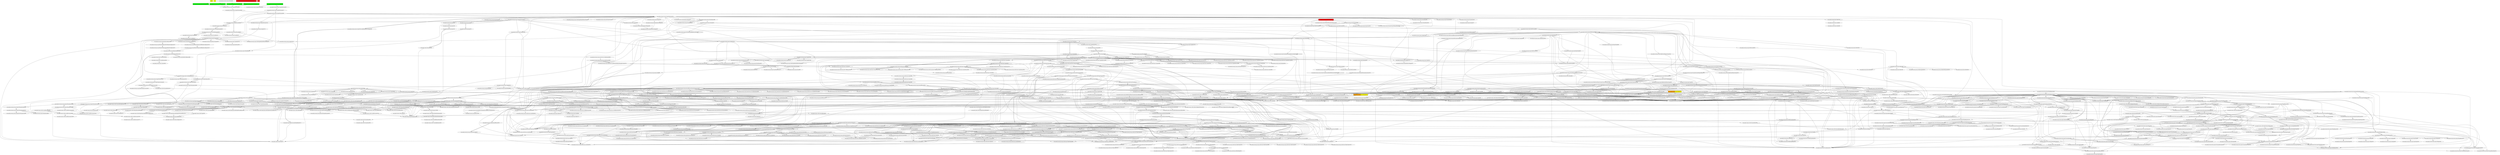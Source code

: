 digraph enhanced {
	"ochiai" [style=striped shape=box fillcolor="yellow"];
	"d4" [style=striped shape=box fillcolor="yellow"];
	"com.google.javascript.jscomp.NormalizeTest#385" [style=striped shape=box fillcolor="green"];
	"com.google.javascript.rhino.Node#2043" [style=striped shape=box fillcolor="orange:yellow"];
	"com.google.javascript.jscomp.Normalize#120" [style=striped shape=box fillcolor="red"];
	"com.google.javascript.jscomp.VarCheckTest#136" [style=striped shape=box fillcolor="green"];
	"com.google.javascript.jscomp.Normalize$VerifyConstants#214" [style=striped shape=box fillcolor="red"];
	"com.google.javascript.jscomp.VarCheckTest#131" [style=striped shape=box fillcolor="green"];
	"real" [style=striped shape=box fillcolor="red"];
	"com.google.javascript.jscomp.VarCheckTest#141" [style=striped shape=box fillcolor="green"];
	"com.google.javascript.rhino.JSDocInfo#545" [style=striped shape=box fillcolor="orange:yellow"];
	"com.google.javascript.jscomp.VarCheckTest#151" [style=striped shape=box fillcolor="green"];
	"com.google.common.collect.AbstractMapBasedMultiset$EntrySet#98" -> "com.google.common.collect.AbstractMapBasedMultiset$EntrySet#98";
	"com.google.common.collect.AbstractMapBasedMultiset#91" -> "com.google.common.collect.AbstractMapBasedMultiset$EntrySet#98";
	"com.google.common.collect.RegularImmutableMap$NonTerminalEntry#116" -> "com.google.common.collect.ImmutableEntry#34";
	"com.google.common.collect.RegularImmutableMap$TerminalEntry#134" -> "com.google.common.collect.ImmutableEntry#34";
	"com.google.common.collect.Maps#533" -> "com.google.common.collect.ImmutableEntry#34";
	"com.google.common.collect.RegularImmutableMap#98" -> "com.google.common.collect.RegularImmutableMap$NonTerminalEntry#116";
	"com.google.javascript.jscomp.JSSourceFile#78" -> "com.google.javascript.jscomp.SourceFile#94" [style=bold];
	"com.google.javascript.jscomp.mozilla.rhino.ObjToIntMap#362" -> "com.google.javascript.jscomp.mozilla.rhino.ObjToIntMap#326" [style=bold];
	"com.google.javascript.jscomp.VarCheck$NameRefInExternsCheck#227" -> "com.google.javascript.jscomp.NodeTraversal$AbstractPostOrderCallback#125";
	"com.google.javascript.jscomp.VarCheck#89" -> "com.google.javascript.jscomp.NodeTraversal$AbstractPostOrderCallback#125";
	"com.google.javascript.rhino.Node#835" -> "com.google.javascript.rhino.Node$PropListItem#351";
	"com.google.javascript.rhino.jstype.JSTypeRegistry#238" -> "com.google.javascript.rhino.jstype.BooleanType#53" [style=bold];
	"com.google.javascript.rhino.Node#824" -> "com.google.javascript.rhino.Node$PropListItem#355";
	"com.google.javascript.jscomp.mozilla.rhino.Parser#2516" -> "com.google.javascript.jscomp.mozilla.rhino.Parser#3298";
	"com.google.javascript.jscomp.Normalize$NormalizeStatements#436" -> "com.google.javascript.jscomp.Normalize$NormalizeStatements#499" [style=bold];
	"com.google.javascript.rhino.jstype.JSTypeRegistry#1270" -> "com.google.javascript.rhino.jstype.PrototypeObjectType#101" [style=bold];
	"com.google.javascript.rhino.Node$PropListItem#355" -> "com.google.javascript.rhino.Node$PropListItem#359";
	"com.google.javascript.rhino.Node#776" -> "com.google.javascript.rhino.Node$PropListItem#359";
	"com.google.javascript.rhino.Node$PropListItem#351" -> "com.google.javascript.rhino.Node$PropListItem#359";
	"com.google.javascript.rhino.jstype.JSTypeRegistry#238" -> "com.google.javascript.rhino.jstype.AllType#53" [style=bold];
	"com.google.common.collect.AbstractMapBasedMultiset$EntrySet#100" -> "com.google.common.collect.AbstractMapBasedMultiset#51" [style=bold];
	"com.google.javascript.jscomp.parsing.IRFactory$TransformDispatcher#280" -> "com.google.javascript.jscomp.mozilla.rhino.Node$NodeIterator#393";
	"com.google.javascript.jscomp.parsing.IRFactory$TransformDispatcher#277" -> "com.google.javascript.jscomp.mozilla.rhino.Node$NodeIterator#393";
	"com.google.javascript.jscomp.parsing.IRFactory#274" -> "com.google.javascript.jscomp.parsing.TypeSafeDispatcher#119" [style=bold];
	"com.google.javascript.jscomp.SyntacticScopeCreator#232" -> "com.google.javascript.jscomp.Normalize$DuplicateDeclarationHandler#651";
	"com.google.javascript.jscomp.parsing.IRFactory$TransformDispatcher#277" -> "com.google.javascript.jscomp.parsing.IRFactory$TransformDispatcher#373" [style=bold];
	"com.google.javascript.jscomp.SyntacticScopeCreator$DefaultRedeclarationHandler#186" -> "com.google.javascript.rhino.JSDocInfo#1139";
	"com.google.javascript.rhino.JSDocInfo#545" -> "com.google.javascript.rhino.JSDocInfo#1139" [style=dotted];
	"com.google.javascript.rhino.jstype.PrototypeObjectType#404" -> "com.google.javascript.rhino.jstype.FunctionType#867";
	"com.google.javascript.jscomp.Normalize#629" -> "com.google.javascript.jscomp.Normalize$DuplicateDeclarationHandler#639";
	"com.google.javascript.jscomp.Normalize$DuplicateDeclarationHandler#639" -> "com.google.javascript.jscomp.Normalize$DuplicateDeclarationHandler#639";
	"com.google.common.collect.RegularImmutableMap#48" -> "com.google.common.collect.RegularImmutableMap$NonTerminalEntry#121";
	"com.google.common.collect.RegularImmutableMap#143" -> "com.google.common.collect.RegularImmutableMap$NonTerminalEntry#121";
	"com.google.javascript.jscomp.NodeTraversal#439" -> "com.google.javascript.jscomp.NodeTraversal#471";
	"com.google.javascript.jscomp.mozilla.rhino.Node#430" -> "com.google.javascript.jscomp.mozilla.rhino.Node$NodeIterator#388" [style=bold];
	"com.google.javascript.rhino.testing.BaseJSTypeTestCase#229" -> "com.google.javascript.rhino.jstype.JSTypeRegistry#927";
	"com.google.javascript.jscomp.parsing.IRFactory$TransformDispatcher#373" -> "com.google.javascript.jscomp.parsing.IRFactory$TransformDispatcher#389" [style=bold];
	"com.google.javascript.jscomp.parsing.IRFactory$TransformDispatcher#277" -> "com.google.javascript.jscomp.mozilla.rhino.Node$NodeIterator#382";
	"com.google.javascript.jscomp.mozilla.rhino.Node$NodeIterator#382" -> "com.google.javascript.jscomp.mozilla.rhino.Node$NodeIterator#382";
	"com.google.javascript.rhino.jstype.JSType#897" -> "com.google.javascript.rhino.jstype.FunctionType#634";
	"com.google.javascript.jscomp.NodeUtil#1466" -> "com.google.javascript.rhino.Node#1267";
	"com.google.javascript.jscomp.SuppressDocWarningsGuard#51" -> "com.google.javascript.rhino.Node#1267";
	"com.google.javascript.jscomp.NodeUtil#1668" -> "com.google.javascript.rhino.Node#1267";
	"com.google.javascript.jscomp.SyntacticScopeCreator$DefaultRedeclarationHandler#186" -> "com.google.javascript.rhino.Node#1267";
	"com.google.javascript.jscomp.Normalize$DuplicateDeclarationHandler#651" -> "com.google.javascript.rhino.Node#1267";
	"com.google.javascript.jscomp.NodeTraversal#261" -> "com.google.javascript.rhino.Node#1267";
	"com.google.javascript.jscomp.NodeUtil#2791" -> "com.google.javascript.rhino.Node#1267";
	"com.google.javascript.jscomp.Scope$Var#133" -> "com.google.javascript.rhino.Node#1267";
	"com.google.javascript.jscomp.parsing.Config#83" -> "com.google.common.collect.ImmutableMap#312" [style=bold];
	"com.google.javascript.rhino.jstype.UnionTypeBuilder#98" -> "com.google.javascript.rhino.jstype.StringType#49";
	"com.google.javascript.rhino.jstype.JSTypeRegistry#905" -> "com.google.javascript.rhino.jstype.AllType#68";
	"com.google.javascript.jscomp.VarCheck#89" -> "com.google.javascript.jscomp.JSError#85";
	"com.google.javascript.jscomp.Normalize#629" -> "com.google.javascript.jscomp.NodeTraversal#204";
	"com.google.javascript.jscomp.NodeTraversal#196" -> "com.google.javascript.jscomp.NodeTraversal#204";
	"com.google.javascript.jscomp.mozilla.rhino.ast.FunctionNode#237" -> "com.google.javascript.jscomp.mozilla.rhino.Node#513";
	"com.google.javascript.jscomp.mozilla.rhino.Node#227" -> "com.google.javascript.jscomp.mozilla.rhino.Node#513";
	"com.google.javascript.rhino.jstype.JSTypeRegistry#238" -> "com.google.javascript.rhino.jstype.StringType#53" [style=bold];
	"com.google.javascript.jscomp.JSSourceFile#72" -> "com.google.javascript.jscomp.SourceFile#79";
	"com.google.javascript.jscomp.SourceFile$Preloaded#301" -> "com.google.javascript.jscomp.SourceFile#79";
	"com.google.javascript.jscomp.mozilla.rhino.ScriptRuntime#3639" -> "com.google.javascript.jscomp.mozilla.rhino.ScriptRuntime#3691";
	"com.google.common.collect.RegularImmutableMap#48" -> "com.google.common.collect.ImmutableEntry#44";
	"com.google.common.collect.RegularImmutableMap#143" -> "com.google.common.collect.ImmutableEntry#44";
	"com.google.common.collect.ImmutableMap$Builder#189" -> "com.google.common.collect.ImmutableEntry#44";
	"com.google.javascript.jscomp.SuppressDocWarningsGuard#38" -> "com.google.common.collect.ImmutableEntry#44";
	"com.google.javascript.rhino.jstype.FunctionType#287" -> "com.google.javascript.rhino.jstype.FunctionType#603" [style=bold];
	"com.google.common.collect.RegularImmutableMap#48" -> "com.google.common.collect.ImmutableEntry#40";
	"com.google.common.collect.RegularImmutableMap#143" -> "com.google.common.collect.ImmutableEntry#40";
	"com.google.common.collect.ImmutableMap$Builder#189" -> "com.google.common.collect.ImmutableEntry#40";
	"com.google.javascript.jscomp.SuppressDocWarningsGuard#38" -> "com.google.common.collect.ImmutableEntry#40";
	"com.google.javascript.rhino.jstype.UnionTypeBuilder#98" -> "com.google.javascript.rhino.jstype.BooleanType#49";
	"com.google.javascript.jscomp.Normalize$NormalizeStatements#319" -> "com.google.javascript.jscomp.AbstractCompiler#172";
	"com.google.javascript.rhino.jstype.JSTypeRegistry#927" -> "com.google.javascript.rhino.jstype.JSTypeRegistry#943";
	"com.google.javascript.rhino.jstype.JSTypeRegistry#238" -> "com.google.javascript.rhino.jstype.JSTypeRegistry#943";
	"com.google.javascript.jscomp.NodeTraversal#261" -> "com.google.javascript.jscomp.NodeTraversal#217" [style=dotted];
	"com.google.javascript.rhino.jstype.FunctionPrototypeType#55" -> "com.google.javascript.rhino.jstype.PrototypeObjectType#110";
	"com.google.javascript.rhino.jstype.PrototypeObjectType#101" -> "com.google.javascript.rhino.jstype.PrototypeObjectType#110";
	"com.google.javascript.rhino.jstype.InstanceObjectType#60" -> "com.google.javascript.rhino.jstype.PrototypeObjectType#110";
	"com.google.javascript.rhino.jstype.FunctionType#125" -> "com.google.javascript.rhino.jstype.PrototypeObjectType#110";
	"com.google.javascript.jscomp.mozilla.rhino.Context#418" -> "com.google.javascript.jscomp.mozilla.rhino.ContextFactory#501" [style=bold];
	"com.google.javascript.rhino.jstype.UnionType#82" -> "com.google.common.collect.RegularImmutableList#168" [style=bold];
	"com.google.common.collect.RegularImmutableMap#48" -> "com.google.common.collect.RegularImmutableMap$TerminalEntry#138";
	"com.google.common.collect.RegularImmutableMap#143" -> "com.google.common.collect.RegularImmutableMap$TerminalEntry#138";
	"com.google.javascript.jscomp.parsing.Config#83" -> "com.google.common.collect.ImmutableMap$Builder#207";
	"com.google.common.collect.RegularImmutableMap#98" -> "com.google.common.collect.RegularImmutableMap$TerminalEntry#134" [style=bold];
	"com.google.javascript.rhino.jstype.FunctionType#287" -> "com.google.javascript.rhino.jstype.FunctionType#837" [style=bold];
	"com.google.javascript.jscomp.VarCheck#101" -> "com.google.javascript.jscomp.NodeTraversal#421";
	"com.google.javascript.jscomp.LineNumberCheck#52" -> "com.google.javascript.jscomp.NodeTraversal#421";
	"com.google.javascript.jscomp.PrepareAst#57" -> "com.google.javascript.jscomp.NodeTraversal#421";
	"com.google.javascript.jscomp.mozilla.rhino.Parser#2320" -> "com.google.javascript.jscomp.mozilla.rhino.Parser#394";
	"com.google.javascript.jscomp.parsing.ParserRunner#98" -> "com.google.javascript.jscomp.mozilla.rhino.Parser#152";
	"com.google.javascript.jscomp.parsing.IRFactory#77" -> "com.google.javascript.jscomp.parsing.IRFactory#949";
	"com.google.javascript.jscomp.mozilla.rhino.Node#234" -> "com.google.javascript.jscomp.mozilla.rhino.Node#534" [style=bold];
	"com.google.javascript.rhino.jstype.JSTypeRegistry#573" -> "com.google.javascript.rhino.jstype.BooleanType#103";
	"com.google.common.collect.Lists$ReverseList#805" -> "com.google.common.collect.Lists$ReverseList$1#807" [style=bold];
	"com.google.javascript.jscomp.mozilla.rhino.ast.VariableInitializer#81" -> "com.google.javascript.jscomp.mozilla.rhino.ast.AstNode#182";
	"com.google.javascript.jscomp.mozilla.rhino.ast.ExpressionStatement#106" -> "com.google.javascript.jscomp.mozilla.rhino.ast.AstNode#182";
	"com.google.javascript.jscomp.mozilla.rhino.Parser#322" -> "com.google.javascript.jscomp.mozilla.rhino.TokenStream#299";
	"com.google.javascript.jscomp.mozilla.rhino.Parser#1874" -> "com.google.javascript.jscomp.mozilla.rhino.TokenStream#299";
	"com.google.javascript.jscomp.mozilla.rhino.ast.FunctionNode#136" -> "com.google.javascript.jscomp.mozilla.rhino.ast.ScriptNode#85";
	"com.google.javascript.jscomp.mozilla.rhino.ast.AstRoot#70" -> "com.google.javascript.jscomp.mozilla.rhino.ast.ScriptNode#85";
	"com.google.common.collect.HashMultiset#35" -> "com.google.common.collect.AbstractMapBasedMultiset#91";
	"com.google.javascript.rhino.jstype.FunctionType#287" -> "com.google.javascript.rhino.jstype.FunctionType#829" [style=bold];
	"com.google.javascript.rhino.jstype.BooleanType#103" -> "com.google.javascript.rhino.jstype.BooleanType#108" [style=bold];
	"com.google.common.collect.RegularImmutableMap$EntrySet#201" -> "com.google.common.collect.RegularImmutableMap#36";
	"com.google.common.collect.RegularImmutableMap#35" -> "com.google.common.collect.RegularImmutableMap#35";
	"com.google.common.collect.ImmutableMap$Builder#189" -> "com.google.common.collect.RegularImmutableMap#35";
	"com.google.javascript.jscomp.SuppressDocWarningsGuard#38" -> "com.google.common.collect.RegularImmutableMap#35";
	"com.google.javascript.jscomp.VarCheck#101" -> "com.google.javascript.jscomp.NodeTraversal#430";
	"com.google.javascript.rhino.Node#2043" -> "com.google.javascript.rhino.JSDocInfo#545" [style=bold];
	"com.google.javascript.jscomp.NodeTraversal#439" -> "com.google.javascript.jscomp.NodeTraversal#439";
	"com.google.javascript.jscomp.NodeTraversal#246" -> "com.google.javascript.jscomp.NodeTraversal#439";
	"com.google.javascript.jscomp.NodeTraversal#471" -> "com.google.javascript.jscomp.NodeTraversal#439";
	"com.google.javascript.jscomp.NodeTraversal#261" -> "com.google.javascript.jscomp.NodeTraversal#439";
	"com.google.javascript.jscomp.mozilla.rhino.Parser#2137" -> "com.google.javascript.jscomp.mozilla.rhino.Parser#379";
	"com.google.javascript.jscomp.mozilla.rhino.Parser#2059" -> "com.google.javascript.jscomp.mozilla.rhino.Parser#379";
	"com.google.javascript.jscomp.mozilla.rhino.Parser#2113" -> "com.google.javascript.jscomp.mozilla.rhino.Parser#379";
	"com.google.javascript.jscomp.mozilla.rhino.Parser#1874" -> "com.google.javascript.jscomp.mozilla.rhino.Parser#379";
	"com.google.javascript.jscomp.mozilla.rhino.Parser#2433" -> "com.google.javascript.jscomp.mozilla.rhino.Parser#379";
	"com.google.javascript.jscomp.mozilla.rhino.Parser#2189" -> "com.google.javascript.jscomp.mozilla.rhino.Parser#379";
	"com.google.javascript.jscomp.mozilla.rhino.Parser#621" -> "com.google.javascript.jscomp.mozilla.rhino.Parser#379";
	"com.google.javascript.jscomp.mozilla.rhino.Parser#412" -> "com.google.javascript.jscomp.mozilla.rhino.Parser#379";
	"com.google.javascript.jscomp.mozilla.rhino.Parser#2176" -> "com.google.javascript.jscomp.mozilla.rhino.Parser#379";
	"com.google.javascript.jscomp.mozilla.rhino.Parser#772" -> "com.google.javascript.jscomp.mozilla.rhino.Parser#379";
	"com.google.javascript.jscomp.mozilla.rhino.Parser#2163" -> "com.google.javascript.jscomp.mozilla.rhino.Parser#379";
	"com.google.javascript.jscomp.mozilla.rhino.Parser#2150" -> "com.google.javascript.jscomp.mozilla.rhino.Parser#379";
	"com.google.javascript.jscomp.mozilla.rhino.Parser#692" -> "com.google.javascript.jscomp.mozilla.rhino.Parser#379";
	"com.google.javascript.jscomp.mozilla.rhino.ast.VariableDeclaration#72" -> "com.google.javascript.jscomp.mozilla.rhino.ast.AstNode#171";
	"com.google.javascript.jscomp.mozilla.rhino.ast.Name#84" -> "com.google.javascript.jscomp.mozilla.rhino.ast.AstNode#171";
	"com.google.javascript.jscomp.mozilla.rhino.ast.Block#63" -> "com.google.javascript.jscomp.mozilla.rhino.ast.AstNode#171";
	"com.google.javascript.jscomp.mozilla.rhino.ast.FunctionCall#68" -> "com.google.javascript.jscomp.mozilla.rhino.ast.AstNode#171";
	"com.google.javascript.jscomp.CompilerTestCase#394" -> "com.google.javascript.jscomp.JSSourceFile#55";
	"com.google.javascript.jscomp.CompilerTestCase#371" -> "com.google.javascript.jscomp.JSSourceFile#55";
	"com.google.javascript.jscomp.CompilerTestCase#597" -> "com.google.javascript.jscomp.JSSourceFile#55";
	"com.google.javascript.jscomp.CompilerTestCase#910" -> "com.google.javascript.jscomp.JSSourceFile#55";
	"com.google.javascript.jscomp.Tracer#421" -> "com.google.javascript.jscomp.Tracer#967";
	"com.google.javascript.jscomp.Tracer#250" -> "com.google.javascript.jscomp.Tracer#967";
	"com.google.common.collect.HashMultiset#70" -> "com.google.common.collect.AbstractMapBasedMultiset#65";
	"com.google.javascript.jscomp.Compiler#178" -> "com.google.javascript.jscomp.Compiler#185";
	"com.google.javascript.jscomp.mozilla.rhino.ObjToIntMap#362" -> "com.google.javascript.jscomp.mozilla.rhino.ObjToIntMap#304" [style=bold];
	"com.google.javascript.jscomp.Normalize$NormalizeStatements#312" -> "com.google.javascript.jscomp.Normalize$NormalizeStatements#436" [style=bold];
	"com.google.javascript.jscomp.mozilla.rhino.Parser#162" -> "com.google.javascript.jscomp.mozilla.rhino.Parser#172";
	"com.google.javascript.rhino.jstype.NoObjectType#67" -> "com.google.javascript.rhino.jstype.JSTypeRegistry#978";
	"com.google.javascript.rhino.jstype.ErrorFunctionType#51" -> "com.google.javascript.rhino.jstype.JSTypeRegistry#978";
	"com.google.javascript.rhino.jstype.JSTypeRegistry#238" -> "com.google.javascript.rhino.jstype.JSTypeRegistry#978";
	"com.google.javascript.jscomp.parsing.IRFactory#1267" -> "com.google.javascript.rhino.Node#756";
	"com.google.javascript.jscomp.parsing.IRFactory#1283" -> "com.google.javascript.rhino.Node#756";
	"com.google.javascript.jscomp.parsing.IRFactory#1271" -> "com.google.javascript.rhino.Node#756";
	"com.google.javascript.jscomp.parsing.IRFactory#1263" -> "com.google.javascript.rhino.Node#756";
	"com.google.javascript.jscomp.mozilla.rhino.Parser#3233" -> "com.google.javascript.jscomp.mozilla.rhino.Node#557";
	"com.google.javascript.jscomp.mozilla.rhino.ast.ExpressionStatement#122" -> "com.google.javascript.jscomp.mozilla.rhino.Node#557";
	"com.google.javascript.jscomp.mozilla.rhino.Parser#621" -> "com.google.javascript.jscomp.mozilla.rhino.Node#557";
	"com.google.javascript.jscomp.mozilla.rhino.Parser#2461" -> "com.google.javascript.jscomp.mozilla.rhino.Node#557";
	"com.google.javascript.jscomp.mozilla.rhino.Parser#2606" -> "com.google.javascript.jscomp.mozilla.rhino.Node#557";
	"com.google.javascript.jscomp.mozilla.rhino.Parser#2516" -> "com.google.javascript.jscomp.mozilla.rhino.Node#557";
	"com.google.javascript.jscomp.mozilla.rhino.Parser#2059" -> "com.google.javascript.jscomp.mozilla.rhino.Node#557";
	"com.google.javascript.jscomp.mozilla.rhino.Parser#988" -> "com.google.javascript.jscomp.mozilla.rhino.Node#557";
	"com.google.javascript.jscomp.mozilla.rhino.Parser#1874" -> "com.google.javascript.jscomp.mozilla.rhino.Node#557";
	"com.google.javascript.jscomp.VarCheck#114" -> "com.google.javascript.jscomp.NodeTraversal#400";
	"com.google.javascript.jscomp.ComposeWarningsGuard#69" -> "com.google.common.collect.Lists$ReverseList$1#827";
	"com.google.common.collect.HashMultiset#35" -> "com.google.common.collect.AbstractMapBasedMultiset#234";
	"com.google.javascript.jscomp.parsing.IRFactory#128" -> "com.google.javascript.jscomp.mozilla.rhino.ast.ScriptNode#93";
	"com.google.javascript.rhino.jstype.FunctionType#789" -> "com.google.javascript.rhino.jstype.FunctionType#802" [style=bold];
	"com.google.javascript.jscomp.RhinoErrorReporter#70" -> "com.google.common.collect.ImmutableMap#106" [style=bold];
	"com.google.javascript.jscomp.mozilla.rhino.ast.AstNode#235" -> "com.google.javascript.jscomp.mozilla.rhino.ast.AstNode#198";
	"com.google.javascript.jscomp.mozilla.rhino.Parser#1993" -> "com.google.javascript.jscomp.mozilla.rhino.Parser#162";
	"com.google.javascript.rhino.jstype.JSTypeRegistry#238" -> "com.google.javascript.rhino.jstype.ErrorFunctionType#51" [style=bold];
	"com.google.javascript.jscomp.CompilerTestCase#1010" -> "com.google.javascript.jscomp.Compiler#178";
	"com.google.javascript.rhino.jstype.JSTypeRegistry#238" -> "com.google.javascript.rhino.jstype.JSTypeRegistry#988" [style=bold];
	"com.google.javascript.jscomp.VarCheck#114" -> "com.google.javascript.jscomp.Scope#435";
	"com.google.javascript.jscomp.VarCheck$NameRefInExternsCheck#229" -> "com.google.javascript.jscomp.Scope#435";
	"com.google.javascript.jscomp.SyntacticScopeCreator$DefaultRedeclarationHandler#186" -> "com.google.javascript.jscomp.Scope#435";
	"com.google.javascript.jscomp.Normalize$DuplicateDeclarationHandler#651" -> "com.google.javascript.jscomp.Scope#435";
	"com.google.javascript.jscomp.JSSourceFile#55" -> "com.google.javascript.jscomp.JSSourceFile#72" [style=bold];
	"com.google.common.collect.Lists$ReverseList$1#827" -> "com.google.common.collect.Lists$ReverseList$1#819";
	"com.google.javascript.jscomp.ComposeWarningsGuard#69" -> "com.google.common.collect.Lists$ReverseList$1#819";
	"com.google.javascript.rhino.Node#792" -> "com.google.javascript.rhino.Node#741";
	"com.google.javascript.rhino.Node#808" -> "com.google.javascript.rhino.Node#741";
	"com.google.javascript.jscomp.JsAst#77" -> "com.google.javascript.jscomp.JSSourceFile#78";
	"com.google.javascript.jscomp.mozilla.rhino.Parser#1098" -> "com.google.javascript.jscomp.mozilla.rhino.ast.AstNode#191";
	"com.google.javascript.jscomp.mozilla.rhino.Parser#3332" -> "com.google.javascript.jscomp.mozilla.rhino.ast.AstNode#191";
	"com.google.javascript.jscomp.mozilla.rhino.ast.FunctionNode#237" -> "com.google.javascript.jscomp.mozilla.rhino.ast.AstNode#191";
	"com.google.javascript.jscomp.mozilla.rhino.ast.InfixExpression#85" -> "com.google.javascript.jscomp.mozilla.rhino.ast.AstNode#191";
	"com.google.javascript.jscomp.mozilla.rhino.Parser#276" -> "com.google.javascript.jscomp.mozilla.rhino.ast.AstNode#191";
	"com.google.javascript.jscomp.mozilla.rhino.Parser#692" -> "com.google.javascript.jscomp.mozilla.rhino.ast.AstNode#191";
	"com.google.javascript.jscomp.mozilla.rhino.ast.AstNode#263" -> "com.google.javascript.jscomp.mozilla.rhino.ast.AstNode#191";
	"com.google.javascript.jscomp.mozilla.rhino.ast.InfixExpression#92" -> "com.google.javascript.jscomp.mozilla.rhino.ast.AstNode#191";
	"com.google.javascript.jscomp.mozilla.rhino.Parser#2516" -> "com.google.javascript.jscomp.mozilla.rhino.ast.AstNode#191";
	"com.google.javascript.jscomp.mozilla.rhino.Parser#2059" -> "com.google.javascript.jscomp.mozilla.rhino.ast.AstNode#191";
	"com.google.javascript.jscomp.mozilla.rhino.ast.ExpressionStatement#91" -> "com.google.javascript.jscomp.mozilla.rhino.ast.AstNode#191";
	"com.google.javascript.jscomp.mozilla.rhino.ast.AstNode#207" -> "com.google.javascript.jscomp.mozilla.rhino.ast.AstNode#191";
	"com.google.common.collect.ImmutableMap#106" -> "com.google.common.collect.ImmutableMap#139";
	"com.google.common.collect.ImmutableMap$Builder#178" -> "com.google.common.collect.ImmutableMap#139";
	"com.google.common.collect.ImmutableMap#240" -> "com.google.common.collect.ImmutableMap#139";
	"com.google.javascript.jscomp.CompilerOptions#916" -> "com.google.javascript.jscomp.DiagnosticGroupWarningsGuard#31";
	"com.google.javascript.jscomp.SuppressDocWarningsGuard#38" -> "com.google.javascript.jscomp.DiagnosticGroupWarningsGuard#31";
	"com.google.javascript.jscomp.ComposeWarningsGuard#76" -> "com.google.javascript.jscomp.DiagnosticGroupWarningsGuard#38";
	"com.google.javascript.jscomp.mozilla.rhino.TokenStream#1281" -> "com.google.javascript.jscomp.mozilla.rhino.TokenStream#1407";
	"com.google.javascript.rhino.jstype.UnionTypeBuilder#192" -> "com.google.javascript.rhino.jstype.UnionType#82" [style=bold];
	"com.google.javascript.jscomp.mozilla.rhino.Parser#2516" -> "com.google.javascript.jscomp.mozilla.rhino.ast.FunctionCall#89";
	"com.google.common.collect.ImmutableSet#144" -> "com.google.common.collect.ImmutableSet#160";
	"com.google.javascript.jscomp.Normalize$DuplicateDeclarationHandler#651" -> "com.google.javascript.jscomp.Scope$Var#169";
	"com.google.javascript.jscomp.CompilerTestCase#700" -> "com.google.common.base.Joiner#164";
	"com.google.javascript.jscomp.CompilerTestCase#910" -> "com.google.common.base.Joiner#164";
	"com.google.javascript.jscomp.parsing.Config#83" -> "com.google.common.collect.ImmutableMap#128";
	"com.google.javascript.jscomp.mozilla.rhino.ContextFactory#440" -> "com.google.javascript.jscomp.mozilla.rhino.Kit#316";
	"com.google.javascript.jscomp.mozilla.rhino.ContextFactory#451" -> "com.google.javascript.jscomp.mozilla.rhino.Kit#316";
	"com.google.javascript.jscomp.Compiler#299" -> "com.google.javascript.jscomp.Compiler#398" [style=bold];
	"com.google.javascript.jscomp.parsing.IRFactory$TransformDispatcher#277" -> "com.google.javascript.jscomp.mozilla.rhino.ast.FunctionCall#79";
	"com.google.javascript.jscomp.parsing.IRFactory$TransformDispatcher#500" -> "com.google.javascript.jscomp.mozilla.rhino.ast.FunctionCall#79";
	"com.google.javascript.jscomp.mozilla.rhino.CompilerEnvirons#68" -> "com.google.javascript.jscomp.mozilla.rhino.Context#2188" [style=bold];
	"com.google.javascript.rhino.jstype.NoType#65" -> "com.google.javascript.rhino.jstype.NoObjectType#67";
	"com.google.javascript.rhino.jstype.JSTypeRegistry#238" -> "com.google.javascript.rhino.jstype.NoObjectType#67";
	"com.google.javascript.jscomp.Normalize#629" -> "com.google.javascript.jscomp.Normalize$ScopeTicklingCallback#754";
	"com.google.javascript.jscomp.Normalize$ScopeTicklingCallback#754" -> "com.google.javascript.jscomp.Normalize$ScopeTicklingCallback#754";
	"com.google.javascript.jscomp.CompilerTestCase#151" -> "com.google.javascript.jscomp.CompilerOptions#916";
	"com.google.javascript.jscomp.VarCheckTest#51" -> "com.google.javascript.jscomp.CompilerOptions#916";
	"com.google.common.collect.ImmutableMap$Builder#212" -> "com.google.common.collect.RegularImmutableMap#48";
	"com.google.common.collect.ImmutableMap#106" -> "com.google.common.collect.RegularImmutableMap#48";
	"com.google.common.collect.ImmutableMap#240" -> "com.google.common.collect.RegularImmutableMap#48";
	"com.google.javascript.jscomp.mozilla.rhino.ast.InfixExpression#85" -> "com.google.javascript.jscomp.mozilla.rhino.ast.AstNode#163";
	"com.google.javascript.jscomp.mozilla.rhino.ast.Jump#61" -> "com.google.javascript.jscomp.mozilla.rhino.ast.AstNode#163";
	"com.google.javascript.jscomp.mozilla.rhino.ast.AstNode#171" -> "com.google.javascript.jscomp.mozilla.rhino.ast.AstNode#163";
	"com.google.javascript.jscomp.mozilla.rhino.ast.AstNode#182" -> "com.google.javascript.jscomp.mozilla.rhino.ast.AstNode#163";
	"com.google.javascript.jscomp.mozilla.rhino.Parser#2516" -> "com.google.javascript.jscomp.mozilla.rhino.ast.FunctionCall#68";
	"com.google.javascript.jscomp.VarCheck$NameRefInExternsCheck#229" -> "com.google.javascript.jscomp.NodeTraversal#609";
	"com.google.javascript.jscomp.Normalize$NormalizeStatements#351" -> "com.google.javascript.jscomp.NodeUtil#2022";
	"com.google.javascript.jscomp.NodeUtil#2775" -> "com.google.javascript.jscomp.NodeUtil#2022";
	"com.google.javascript.jscomp.NodeTraversal#523" -> "com.google.javascript.jscomp.Normalize$ScopeTicklingCallback#760";
	"com.google.common.collect.ImmutableMap$Builder#207" -> "com.google.common.collect.ImmutableMap$Builder#212" [style=bold];
	"com.google.javascript.jscomp.Compiler#299" -> "com.google.javascript.jscomp.Compiler#375" [style=bold];
	"com.google.javascript.rhino.jstype.JSTypeRegistry#228" -> "com.google.javascript.rhino.jstype.JSTypeRegistry#547" [style=bold];
	"com.google.javascript.rhino.jstype.PrototypeObjectType#469" -> "com.google.javascript.rhino.jstype.FunctionPrototypeType#48";
	"com.google.javascript.rhino.jstype.PrototypeObjectType#424" -> "com.google.javascript.rhino.jstype.FunctionPrototypeType#48";
	"com.google.javascript.rhino.jstype.UnionTypeBuilder#98" -> "com.google.javascript.rhino.jstype.FunctionPrototypeType#48";
	"com.google.javascript.rhino.jstype.FunctionType#603" -> "com.google.javascript.rhino.jstype.FunctionPrototypeType#48";
	"com.google.javascript.rhino.jstype.ObjectType#448" -> "com.google.javascript.rhino.jstype.FunctionPrototypeType#48";
	"com.google.javascript.rhino.jstype.ObjectType#404" -> "com.google.javascript.rhino.jstype.FunctionPrototypeType#48";
	"com.google.javascript.rhino.jstype.ObjectType#471" -> "com.google.javascript.rhino.jstype.FunctionPrototypeType#48";
	"com.google.javascript.rhino.jstype.PrototypeObjectType#404" -> "com.google.javascript.rhino.jstype.FunctionPrototypeType#48";
	"com.google.javascript.jscomp.Compiler#938" -> "com.google.javascript.jscomp.SyntheticAst#35" [style=bold];
	"com.google.javascript.jscomp.CompilerTestCase#168" -> "com.google.javascript.jscomp.GoogleCodingConvention#31";
	"com.google.javascript.jscomp.CompilerOptions#916" -> "com.google.javascript.jscomp.CompilerOptions#927" [style=bold];
	"com.google.javascript.jscomp.NodeTraversal#439" -> "com.google.javascript.jscomp.NodeTraversal#614";
	"com.google.javascript.jscomp.CompilerInput#102" -> "com.google.javascript.jscomp.JsAst#49";
	"com.google.common.collect.AbstractIndexedListIterator#68" -> "com.google.common.collect.UnmodifiableListIterator#36";
	"com.google.javascript.jscomp.Compiler#1683" -> "com.google.javascript.jscomp.CompilerOptions#920";
	"com.google.javascript.jscomp.Compiler#223" -> "com.google.javascript.jscomp.CompilerOptions#920";
	"com.google.javascript.jscomp.CompilerInput#81" -> "com.google.javascript.jscomp.JsAst#42";
	"com.google.javascript.jscomp.SyntacticScopeCreator$DefaultRedeclarationHandler#186" -> "com.google.javascript.jscomp.Scope$Var#133";
	"com.google.javascript.jscomp.Normalize$DuplicateDeclarationHandler#651" -> "com.google.javascript.jscomp.Scope$Var#133";
	"com.google.javascript.rhino.jstype.FunctionType#272" -> "com.google.javascript.rhino.jstype.FunctionPrototypeType#55";
	"com.google.javascript.rhino.jstype.FunctionPrototypeType#62" -> "com.google.javascript.rhino.jstype.FunctionPrototypeType#55";
	"com.google.javascript.rhino.jstype.FunctionType#435" -> "com.google.javascript.rhino.jstype.FunctionPrototypeType#55";
	"com.google.javascript.rhino.jstype.JSTypeRegistry#238" -> "com.google.javascript.rhino.jstype.FunctionPrototypeType#55";
	"com.google.javascript.jscomp.LightweightMessageFormatter#49" -> "com.google.javascript.jscomp.AbstractMessageFormatter#32";
	"com.google.javascript.jscomp.Compiler#299" -> "com.google.javascript.jscomp.Compiler#361" [style=bold];
	"com.google.javascript.jscomp.ErrorFormat$2#38" -> "com.google.javascript.jscomp.AbstractMessageFormatter#37";
	"com.google.javascript.jscomp.mozilla.rhino.Parser#2516" -> "com.google.javascript.jscomp.mozilla.rhino.Parser#2606";
	"com.google.common.collect.AbstractMultiset#102" -> "com.google.common.collect.Multisets#539" [style=bold];
	"com.google.javascript.jscomp.mozilla.rhino.Parser#1989" -> "com.google.javascript.jscomp.mozilla.rhino.Parser#1993";
	"com.google.javascript.jscomp.mozilla.rhino.Parser#1874" -> "com.google.javascript.jscomp.mozilla.rhino.Parser#1993";
	"com.google.javascript.jscomp.Normalize$NormalizeStatements#351" -> "com.google.javascript.jscomp.Compiler#1619";
	"com.google.javascript.jscomp.PrepareAst$PrepareAnnotations#136" -> "com.google.javascript.jscomp.Compiler#1619";
	"com.google.javascript.jscomp.VarCheck#206" -> "com.google.javascript.jscomp.Compiler#1619";
	"com.google.common.collect.ImmutableSet$ArrayImmutableSet#396" -> "com.google.common.collect.ImmutableSet#364";
	"com.google.javascript.rhino.jstype.FunctionPrototypeType#48" -> "com.google.javascript.rhino.jstype.PrototypeObjectType#389";
	"com.google.common.collect.Lists$ReverseList#739" -> "com.google.common.base.Preconditions#330";
	"com.google.common.collect.AbstractIndexedListIterator#68" -> "com.google.common.base.Preconditions#330";
	"com.google.javascript.jscomp.SyntheticAst#35" -> "com.google.javascript.jscomp.SyntheticAst#47" [style=bold];
	"com.google.javascript.jscomp.mozilla.rhino.ast.AstNode#163" -> "com.google.javascript.jscomp.mozilla.rhino.Node#132" [style=bold];
	"com.google.javascript.jscomp.CompilerInput#102" -> "com.google.javascript.jscomp.SyntheticAst#42";
	"com.google.javascript.jscomp.Compiler#938" -> "com.google.javascript.jscomp.SyntheticAst#42";
	"com.google.javascript.jscomp.mozilla.rhino.Parser#772" -> "com.google.javascript.jscomp.mozilla.rhino.Parser#1989";
	"com.google.javascript.rhino.jstype.FunctionType#260" -> "com.google.javascript.rhino.jstype.FunctionPrototypeType#62";
	"com.google.javascript.rhino.testing.BaseJSTypeTestCase#229" -> "com.google.javascript.rhino.testing.BaseJSTypeTestCase#386" [style=bold];
	"com.google.javascript.jscomp.ComposeWarningsGuard#56" -> "com.google.common.collect.Lists#712";
	"com.google.javascript.rhino.jstype.JSTypeRegistry#618" -> "com.google.javascript.rhino.jstype.FunctionPrototypeType#67";
	"com.google.common.base.Joiner#156" -> "com.google.common.base.Joiner#125" [style=bold];
	"com.google.javascript.jscomp.BasicErrorManager$LeveledJSErrorComparator#122" -> "com.google.javascript.jscomp.JSError#200";
	"com.google.javascript.jscomp.CompilerTestCase#700" -> "com.google.javascript.jscomp.JSError#200";
	"com.google.javascript.jscomp.ClosureCodingConvention#38" -> "com.google.javascript.jscomp.DefaultCodingConvention#32";
	"com.google.javascript.rhino.jstype.JSTypeRegistry#573" -> "com.google.javascript.rhino.jstype.VoidType#96";
	"com.google.javascript.rhino.jstype.JSTypeRegistry#618" -> "com.google.javascript.rhino.jstype.FunctionPrototypeType#76";
	"com.google.common.collect.RegularImmutableMap#48" -> "com.google.common.collect.RegularImmutableMap#81" [style=bold];
	"com.google.javascript.rhino.jstype.JSTypeRegistry#547" -> "com.google.javascript.rhino.jstype.JSTypeRegistry#573" [style=bold];
	"com.google.javascript.rhino.jstype.JSTypeRegistry#573" -> "com.google.javascript.rhino.jstype.JSTypeRegistry#577";
	"com.google.javascript.rhino.jstype.JSTypeRegistry#547" -> "com.google.javascript.rhino.jstype.JSTypeRegistry#577";
	"com.google.javascript.jscomp.Compiler#299" -> "com.google.javascript.jscomp.Compiler#341" [style=bold];
	"com.google.javascript.jscomp.NodeUtil#2775" -> "com.google.javascript.jscomp.GoogleCodingConvention#62";
	"com.google.javascript.jscomp.VarCheck#206" -> "com.google.javascript.jscomp.GoogleCodingConvention#62";
	"com.google.common.base.Joiner#164" -> "com.google.common.base.Joiner#156";
	"com.google.javascript.jscomp.ClosureCodingConvention#38" -> "com.google.common.collect.ImmutableSet#144" [style=bold];
	"com.google.common.base.Preconditions#330" -> "com.google.common.base.Preconditions#350" [style=bold];
	"com.google.javascript.rhino.jstype.StringType#92" -> "com.google.javascript.rhino.jstype.StringType#97" [style=bold];
	"com.google.common.collect.Multisets#689" -> "com.google.common.base.Preconditions#114";
	"com.google.common.collect.RegularImmutableMap#81" -> "com.google.common.base.Preconditions#114";
	"com.google.common.collect.RegularImmutableMap#48" -> "com.google.common.base.Preconditions#114";
	"com.google.javascript.jscomp.JsAst#49" -> "com.google.javascript.jscomp.JsAst#77" [style=bold];
	"com.google.javascript.rhino.jstype.JSTypeRegistry#573" -> "com.google.javascript.rhino.jstype.StringType#92";
	"com.google.common.collect.RegularImmutableMap#48" -> "com.google.common.collect.RegularImmutableMap#93" [style=bold];
	"com.google.javascript.rhino.jstype.FunctionType#65" -> "com.google.javascript.rhino.jstype.PrototypeObjectType#394";
	"com.google.javascript.rhino.jstype.FunctionPrototypeType#48" -> "com.google.javascript.rhino.jstype.PrototypeObjectType#394";
	"com.google.javascript.rhino.jstype.JSTypeRegistry#238" -> "com.google.javascript.rhino.jstype.JSTypeRegistry#587" [style=bold];
	"com.google.common.collect.RegularImmutableMap#48" -> "com.google.common.collect.RegularImmutableMap#98" [style=bold];
	"com.google.javascript.jscomp.Compiler#299" -> "com.google.javascript.jscomp.Compiler#334" [style=bold];
	"com.google.javascript.jscomp.parsing.IRFactory#104" -> "com.google.javascript.rhino.Node#1927";
	"com.google.javascript.jscomp.parsing.IRFactory#128" -> "com.google.javascript.jscomp.parsing.IRFactory#104" [style=bold];
	"com.google.javascript.jscomp.CompilerTestCase$BlackHoleErrorManager#997" -> "com.google.javascript.jscomp.CompilerTestCase$BlackHoleErrorManager#998" [style=bold];
	"com.google.javascript.jscomp.CompilerTestCase#700" -> "com.google.javascript.jscomp.CompilerTestCase$BlackHoleErrorManager#997" [style=bold];
	"com.google.javascript.rhino.jstype.InstanceObjectType#49" -> "com.google.javascript.rhino.jstype.PrototypeObjectType#154";
	"com.google.javascript.rhino.jstype.FunctionPrototypeType#48" -> "com.google.javascript.rhino.jstype.PrototypeObjectType#154";
	"com.google.javascript.rhino.jstype.FunctionParamBuilder#123" -> "com.google.javascript.rhino.Node#1923";
	"com.google.javascript.jscomp.JsAst#77" -> "com.google.javascript.jscomp.JsAst#87" [style=bold];
	"com.google.javascript.rhino.jstype.NumberType#53" -> "com.google.javascript.rhino.jstype.ValueType#49";
	"com.google.javascript.rhino.jstype.VoidType#54" -> "com.google.javascript.rhino.jstype.ValueType#49";
	"com.google.javascript.rhino.jstype.StringType#53" -> "com.google.javascript.rhino.jstype.ValueType#49";
	"com.google.javascript.rhino.jstype.NullType#54" -> "com.google.javascript.rhino.jstype.ValueType#49";
	"com.google.javascript.rhino.jstype.BooleanType#53" -> "com.google.javascript.rhino.jstype.ValueType#49";
	"com.google.javascript.jscomp.VarCheckTest#63" -> "com.google.javascript.jscomp.VarCheckTest$1#64";
	"com.google.javascript.jscomp.RhinoErrorReporter$NewRhinoErrorReporter#147" -> "com.google.javascript.jscomp.RhinoErrorReporter$NewRhinoErrorReporter#151" [style=bold];
	"com.google.javascript.jscomp.CompilerTestCase#700" -> "com.google.javascript.jscomp.VarCheckTest$1#66";
	"com.google.javascript.jscomp.mozilla.rhino.ast.FunctionNode#136" -> "com.google.javascript.jscomp.mozilla.rhino.ast.FunctionNode#153" [style=bold];
	"com.google.javascript.jscomp.GoogleCodingConvention#62" -> "com.google.javascript.jscomp.GoogleCodingConvention#81";
	"com.google.javascript.jscomp.mozilla.rhino.TokenStream#320" -> "com.google.javascript.jscomp.mozilla.rhino.TokenStream#1250";
	"com.google.javascript.rhino.jstype.ArrowType#69" -> "com.google.javascript.rhino.jstype.JSType#110";
	"com.google.javascript.rhino.jstype.JSTypeRegistry#228" -> "com.google.javascript.rhino.jstype.JSTypeRegistry#238" [style=bold];
	"com.google.common.collect.RegularImmutableList#168" -> "com.google.javascript.rhino.jstype.JSType#353";
	"com.google.javascript.rhino.jstype.UnionTypeBuilder$1#204" -> "com.google.javascript.rhino.jstype.JSType#353";
	"com.google.javascript.jscomp.CompilerTestCase$BlackHoleErrorManager#998" -> "com.google.javascript.jscomp.Compiler#204";
	"com.google.javascript.jscomp.Compiler#223" -> "com.google.javascript.jscomp.Compiler#204";
	"com.google.javascript.jscomp.mozilla.rhino.Parser#948" -> "com.google.javascript.jscomp.mozilla.rhino.Parser#988" [style=bold];
	"com.google.javascript.jscomp.mozilla.rhino.Parser#498" -> "com.google.javascript.jscomp.mozilla.rhino.CompilerEnvirons#277";
	"com.google.javascript.jscomp.mozilla.rhino.Parser#772" -> "com.google.javascript.jscomp.mozilla.rhino.CompilerEnvirons#277";
	"com.google.javascript.rhino.jstype.JSTypeRegistry#1229" -> "com.google.javascript.rhino.jstype.FunctionBuilder#90";
	"com.google.common.collect.RegularImmutableMap#48" -> "com.google.common.collect.Hashing#40";
	"com.google.common.collect.RegularImmutableMap#143" -> "com.google.common.collect.Hashing#40";
	"com.google.common.collect.RegularImmutableSet#46" -> "com.google.common.collect.Hashing#40";
	"com.google.common.collect.ImmutableSet#160" -> "com.google.common.collect.Hashing#40";
	"com.google.javascript.jscomp.JSSourceFile#55" -> "com.google.javascript.jscomp.SourceFile#257" [style=bold];
	"com.google.javascript.rhino.jstype.ObjectType#86" -> "com.google.javascript.rhino.jstype.JSType#102";
	"com.google.javascript.rhino.jstype.ValueType#49" -> "com.google.javascript.rhino.jstype.JSType#102";
	"com.google.javascript.rhino.jstype.UnionType#82" -> "com.google.javascript.rhino.jstype.JSType#102";
	"com.google.javascript.rhino.jstype.AllType#53" -> "com.google.javascript.rhino.jstype.JSType#102";
	"com.google.javascript.rhino.jstype.ArrowType#69" -> "com.google.javascript.rhino.jstype.JSType#102";
	"com.google.javascript.rhino.jstype.StringType#49" -> "com.google.javascript.rhino.jstype.ValueType#54";
	"com.google.javascript.rhino.jstype.BooleanType#49" -> "com.google.javascript.rhino.jstype.ValueType#54";
	"com.google.javascript.rhino.jstype.NullType#50" -> "com.google.javascript.rhino.jstype.ValueType#54";
	"com.google.javascript.rhino.jstype.NumberType#49" -> "com.google.javascript.rhino.jstype.ValueType#54";
	"com.google.javascript.jscomp.mozilla.rhino.Parser#537" -> "com.google.javascript.jscomp.mozilla.rhino.Node#282";
	"com.google.javascript.rhino.jstype.JSTypeRegistry#1229" -> "com.google.javascript.rhino.jstype.FunctionBuilder#96";
	"com.google.javascript.rhino.testing.BaseJSTypeTestCase#386" -> "com.google.javascript.rhino.jstype.FunctionBuilder#96";
	"com.google.javascript.jscomp.mozilla.rhino.Context#418" -> "com.google.javascript.jscomp.mozilla.rhino.jdk13.VMBridge_jdk13#66";
	"com.google.javascript.jscomp.mozilla.rhino.Context#379" -> "com.google.javascript.jscomp.mozilla.rhino.jdk13.VMBridge_jdk13#66";
	"com.google.javascript.jscomp.mozilla.rhino.Context#456" -> "com.google.javascript.jscomp.mozilla.rhino.jdk13.VMBridge_jdk13#66";
	"com.google.javascript.rhino.jstype.JSTypeRegistry#1165" -> "com.google.javascript.rhino.jstype.FunctionParamBuilder#54";
	"com.google.javascript.rhino.jstype.JSTypeRegistry#1149" -> "com.google.javascript.rhino.jstype.FunctionParamBuilder#54";
	"com.google.javascript.jscomp.mozilla.rhino.Parser#772" -> "com.google.javascript.jscomp.mozilla.rhino.ast.FunctionNode#136" [style=bold];
	"com.google.javascript.jscomp.Compiler#1053" -> "com.google.javascript.jscomp.CompilerInput#102";
	"com.google.javascript.jscomp.VarCheck#271" -> "com.google.javascript.jscomp.CompilerInput#102";
	"com.google.javascript.jscomp.MakeDeclaredNamesUnique#190" -> "com.google.javascript.jscomp.NodeUtil#1466";
	"com.google.common.collect.ImmutableSet$ArrayImmutableSet#392" -> "com.google.common.collect.Iterators#961" [style=bold];
	"com.google.javascript.jscomp.mozilla.rhino.Parser#772" -> "com.google.javascript.jscomp.mozilla.rhino.ast.ScriptNode#192";
	"com.google.javascript.jscomp.mozilla.rhino.Parser#537" -> "com.google.javascript.jscomp.mozilla.rhino.ast.ScriptNode#192";
	"com.google.javascript.jscomp.mozilla.rhino.Parser#772" -> "com.google.javascript.jscomp.mozilla.rhino.ast.FunctionNode#370" [style=bold];
	"com.google.javascript.jscomp.NodeTraversal#439" -> "com.google.javascript.jscomp.PrepareAst$PrepareAnnotations#142";
	"com.google.javascript.jscomp.mozilla.rhino.TokenStream#1293" -> "com.google.javascript.jscomp.mozilla.rhino.TokenStream#1273";
	"com.google.javascript.jscomp.mozilla.rhino.TokenStream#320" -> "com.google.javascript.jscomp.mozilla.rhino.TokenStream#1273";
	"com.google.javascript.jscomp.parsing.Config#68" -> "com.google.javascript.jscomp.parsing.Config#83" [style=bold];
	"com.google.javascript.jscomp.Normalize#120" -> "com.google.javascript.jscomp.Normalize#629";
	"com.google.javascript.jscomp.mozilla.rhino.Parser#680" -> "com.google.javascript.jscomp.mozilla.rhino.ast.ExpressionStatement#114";
	"com.google.javascript.jscomp.parsing.IRFactory$TransformDispatcher#277" -> "com.google.javascript.jscomp.mozilla.rhino.ast.ExpressionStatement#114";
	"com.google.javascript.jscomp.Compiler#299" -> "com.google.javascript.jscomp.Compiler#425" [style=bold];
	"com.google.javascript.jscomp.CompilerTestCase#394" -> "com.google.javascript.jscomp.CompilerTestCase#1010";
	"com.google.javascript.jscomp.CompilerTestCase#910" -> "com.google.javascript.jscomp.CompilerTestCase#1010";
	"com.google.common.collect.HashMultiset#35" -> "com.google.common.collect.AbstractMultiset#102";
	"com.google.javascript.rhino.jstype.FunctionParamBuilder#95" -> "com.google.javascript.rhino.Node#1977";
	"com.google.javascript.jscomp.mozilla.rhino.Context#413" -> "com.google.javascript.jscomp.mozilla.rhino.ContextFactory#179" [style=bold];
	"com.google.common.collect.LinkedHashMultimap#121" -> "com.google.common.collect.AbstractSetMultimap#44";
	"com.google.javascript.jscomp.PrepareAst#57" -> "com.google.javascript.jscomp.PrepareAst$PrepareAnnotations#136" [style=bold];
	"com.google.javascript.jscomp.NormalizeTest#385" -> "com.google.javascript.jscomp.CompilerTestCase#202";
	"com.google.javascript.jscomp.parsing.IRFactory$TransformDispatcher#277" -> "com.google.javascript.jscomp.mozilla.rhino.ast.FunctionNode#145";
	"com.google.javascript.jscomp.mozilla.rhino.Parser#772" -> "com.google.javascript.jscomp.mozilla.rhino.ast.ScriptNode#182";
	"com.google.javascript.jscomp.mozilla.rhino.Parser#537" -> "com.google.javascript.jscomp.mozilla.rhino.ast.ScriptNode#182";
	"com.google.javascript.jscomp.mozilla.rhino.Parser#2799" -> "com.google.javascript.jscomp.mozilla.rhino.Parser#2899";
	"com.google.javascript.jscomp.mozilla.rhino.TokenStream#320" -> "com.google.javascript.jscomp.mozilla.rhino.TokenStream#1256";
	"com.google.javascript.jscomp.mozilla.rhino.Parser#772" -> "com.google.javascript.jscomp.mozilla.rhino.ast.Name#167";
	"com.google.javascript.jscomp.parsing.IRFactory#149" -> "com.google.javascript.rhino.Node#1968";
	"com.google.javascript.rhino.Node#2043" -> "com.google.javascript.rhino.Node#1968";
	"com.google.javascript.jscomp.CompilerTestCase#151" -> "com.google.javascript.jscomp.CompilerOptions#644";
	"com.google.javascript.jscomp.mozilla.rhino.Parser#3233" -> "com.google.javascript.jscomp.mozilla.rhino.TokenStream#301";
	"com.google.javascript.jscomp.mozilla.rhino.Parser#2899" -> "com.google.javascript.jscomp.mozilla.rhino.TokenStream#301";
	"com.google.javascript.jscomp.mozilla.rhino.Parser#1874" -> "com.google.javascript.jscomp.mozilla.rhino.TokenStream#301";
	"com.google.javascript.jscomp.RhinoErrorReporter#98" -> "com.google.javascript.jscomp.RhinoErrorReporter$NewRhinoErrorReporter#147" [style=bold];
	"com.google.javascript.jscomp.parsing.IRFactory#206" -> "com.google.javascript.jscomp.parsing.IRFactory#264";
	"com.google.javascript.jscomp.parsing.IRFactory#77" -> "com.google.javascript.jscomp.parsing.IRFactory#264";
	"com.google.javascript.jscomp.CompilerOptions#644" -> "com.google.common.collect.ImmutableList#68";
	"com.google.javascript.rhino.jstype.FunctionType#125" -> "com.google.common.collect.ImmutableList#68";
	"com.google.javascript.jscomp.Scope#397" -> "com.google.javascript.jscomp.NodeUtil#2791" [style=bold];
	"com.google.javascript.jscomp.Compiler#1053" -> "com.google.javascript.rhino.Node#1961";
	"com.google.javascript.jscomp.parsing.IRFactory#149" -> "com.google.javascript.rhino.Node#1961";
	"com.google.javascript.rhino.Node#2043" -> "com.google.javascript.rhino.Node#1961";
	"com.google.javascript.jscomp.NodeUtil#2810" -> "com.google.javascript.rhino.Node#1961";
	"com.google.javascript.jscomp.SuppressDocWarningsGuard#51" -> "com.google.javascript.rhino.Node#1961";
	"com.google.javascript.jscomp.SyntacticScopeCreator$DefaultRedeclarationHandler#186" -> "com.google.javascript.rhino.Node#1961";
	"com.google.javascript.jscomp.PrepareAst$PrepareAnnotations#197" -> "com.google.javascript.rhino.Node#1961";
	"com.google.javascript.jscomp.NodeUtil#2791" -> "com.google.javascript.rhino.Node#1961";
	"com.google.javascript.jscomp.mozilla.rhino.ast.ExpressionStatement#91" -> "com.google.javascript.jscomp.mozilla.rhino.ast.ExpressionStatement#106" [style=bold];
	"com.google.javascript.rhino.jstype.UnionTypeBuilder#98" -> "com.google.javascript.rhino.jstype.JSType#151";
	"com.google.javascript.rhino.jstype.JSType#163" -> "com.google.javascript.rhino.jstype.JSType#151";
	"com.google.javascript.jscomp.JsAst#87" -> "com.google.javascript.jscomp.Compiler#1573";
	"com.google.javascript.jscomp.Normalize$NormalizeStatements#351" -> "com.google.javascript.jscomp.NodeUtil#2775" [style=bold];
	"com.google.javascript.rhino.jstype.JSType#163" -> "com.google.javascript.rhino.jstype.JSType#159";
	"com.google.javascript.jscomp.mozilla.rhino.TokenStream#320" -> "com.google.javascript.jscomp.mozilla.rhino.TokenStream#1293";
	"com.google.javascript.jscomp.VarCheck#114" -> "com.google.javascript.jscomp.VarCheck#206";
	"com.google.javascript.jscomp.PrepareAst#41" -> "com.google.javascript.jscomp.PrepareAst#44" [style=bold];
	"com.google.javascript.rhino.jstype.JSType#163" -> "com.google.javascript.rhino.jstype.JSType#155";
	"com.google.javascript.rhino.jstype.UnionTypeBuilder#98" -> "com.google.javascript.rhino.jstype.JSType#155";
	"com.google.javascript.jscomp.Compiler#1573" -> "com.google.javascript.jscomp.PrepareAst#41" [style=bold];
	"com.google.javascript.jscomp.mozilla.rhino.Parser#2189" -> "com.google.javascript.jscomp.mozilla.rhino.Parser#2202" [style=bold];
	"com.google.javascript.jscomp.mozilla.rhino.Parser#537" -> "com.google.javascript.jscomp.mozilla.rhino.Parser#948";
	"com.google.common.collect.ImmutableSet$ArrayImmutableSet#392" -> "com.google.common.collect.ImmutableSet$ArrayImmutableSet#392";
	"com.google.common.collect.ImmutableMap$Builder#189" -> "com.google.common.collect.ImmutableSet$ArrayImmutableSet#392";
	"com.google.javascript.jscomp.SuppressDocWarningsGuard#38" -> "com.google.common.collect.ImmutableSet$ArrayImmutableSet#392";
	"com.google.javascript.jscomp.parsing.Config#83" -> "com.google.common.collect.ImmutableSet$ArrayImmutableSet#392";
	"com.google.javascript.rhino.jstype.JSTypeRegistry#1149" -> "com.google.javascript.rhino.jstype.FunctionParamBuilder#80";
	"com.google.javascript.rhino.jstype.FunctionType#272" -> "com.google.javascript.rhino.jstype.FunctionType#287";
	"com.google.javascript.rhino.jstype.FunctionType#260" -> "com.google.javascript.rhino.jstype.FunctionType#287";
	"com.google.javascript.rhino.jstype.FunctionType#435" -> "com.google.javascript.rhino.jstype.FunctionType#287";
	"com.google.javascript.rhino.jstype.FunctionParamBuilder#80" -> "com.google.javascript.rhino.Node#1995" [style=bold];
	"com.google.javascript.rhino.jstype.JSTypeRegistry#1229" -> "com.google.javascript.rhino.jstype.FunctionBuilder#64";
	"com.google.javascript.rhino.testing.BaseJSTypeTestCase#386" -> "com.google.javascript.rhino.jstype.FunctionBuilder#64";
	"com.google.javascript.jscomp.parsing.IRFactory#206" -> "com.google.javascript.jscomp.parsing.IRFactory#274" [style=bold];
	"com.google.javascript.jscomp.parsing.ParserRunner#98" -> "com.google.javascript.jscomp.mozilla.rhino.CompilerEnvirons#252";
	"com.google.javascript.rhino.jstype.JSTypeRegistry#1165" -> "com.google.javascript.rhino.jstype.FunctionParamBuilder#63";
	"com.google.common.collect.RegularImmutableSet#39" -> "com.google.common.collect.ImmutableSet$ArrayImmutableSet#396";
	"com.google.common.collect.RegularImmutableMap$EntrySet#201" -> "com.google.common.collect.ImmutableSet$ArrayImmutableSet#396";
	"com.google.javascript.jscomp.mozilla.rhino.TokenStream#320" -> "com.google.javascript.jscomp.mozilla.rhino.TokenStream#1281";
	"com.google.javascript.jscomp.CompilerTestCase#700" -> "com.google.javascript.jscomp.Compiler#870";
	"com.google.javascript.jscomp.CompilerTestCase#910" -> "com.google.javascript.jscomp.Compiler#870";
	"com.google.javascript.jscomp.NodeTraversal#439" -> "com.google.javascript.jscomp.PrepareAst$PrepareAnnotations#150";
	"com.google.javascript.jscomp.Compiler#1573" -> "com.google.javascript.jscomp.PrepareAst#57" [style=bold];
	"com.google.javascript.jscomp.mozilla.rhino.Parser#2516" -> "com.google.javascript.jscomp.mozilla.rhino.Parser#2433";
	"com.google.javascript.rhino.jstype.UnionTypeBuilder#192" -> "com.google.javascript.rhino.jstype.UnionTypeBuilder#212" [style=bold];
	"com.google.javascript.rhino.jstype.JSTypeRegistry#238" -> "com.google.javascript.rhino.jstype.FunctionType#272" [style=bold];
	"com.google.javascript.jscomp.mozilla.rhino.ast.ExpressionStatement#106" -> "com.google.javascript.jscomp.mozilla.rhino.ast.ExpressionStatement#122" [style=bold];
	"com.google.javascript.jscomp.CompilerTestCase#700" -> "com.google.javascript.jscomp.Compiler#877";
	"com.google.javascript.jscomp.Compiler#425" -> "com.google.javascript.jscomp.CompilerInput#90";
	"com.google.javascript.jscomp.Compiler#398" -> "com.google.javascript.jscomp.CompilerInput#90";
	"com.google.javascript.jscomp.parsing.TypeSafeDispatcher#119" -> "com.google.javascript.jscomp.parsing.IRFactory$TransformDispatcher#500";
	"com.google.javascript.jscomp.parsing.IRFactory$TransformDispatcher#500" -> "com.google.javascript.jscomp.parsing.IRFactory$TransformDispatcher#500";
	"com.google.javascript.jscomp.parsing.ParserRunner#98" -> "com.google.javascript.jscomp.mozilla.rhino.CompilerEnvirons#244";
	"com.google.javascript.jscomp.SyntacticScopeCreator#118" -> "com.google.javascript.jscomp.NodeUtil#1661";
	"com.google.javascript.jscomp.Normalize$NormalizeStatements#436" -> "com.google.javascript.jscomp.NodeUtil#1661";
	"com.google.common.collect.RegularImmutableList#45" -> "com.google.common.collect.RegularImmutableList#38" [style=bold];
	"com.google.javascript.rhino.jstype.JSTypeRegistry#1165" -> "com.google.javascript.rhino.jstype.FunctionParamBuilder#95";
	"com.google.javascript.jscomp.PrepareAst$PrepareAnnotations#176" -> "com.google.javascript.jscomp.NodeUtil#1425";
	"com.google.javascript.jscomp.NodeUtil#1909" -> "com.google.javascript.jscomp.NodeUtil#1668";
	"com.google.javascript.jscomp.NodeUtil#1871" -> "com.google.javascript.jscomp.NodeUtil#1668";
	"com.google.javascript.jscomp.parsing.IRFactory$TransformDispatcher#277" -> "com.google.javascript.jscomp.mozilla.rhino.ast.FunctionNode#172";
	"com.google.javascript.jscomp.SourceFile$Preloaded#297" -> "com.google.javascript.jscomp.SourceFile$Preloaded#301" [style=bold];
	"com.google.javascript.jscomp.mozilla.rhino.Parser#2320" -> "com.google.javascript.jscomp.mozilla.rhino.Parser#2461" [style=bold];
	"com.google.javascript.rhino.jstype.InstanceObjectType#151" -> "com.google.javascript.rhino.jstype.ObjectType#510";
	"com.google.javascript.rhino.jstype.JSTypeRegistry#238" -> "com.google.javascript.rhino.jstype.NoType#65";
	"com.google.javascript.rhino.jstype.NoResolvedType#59" -> "com.google.javascript.rhino.jstype.NoType#65";
	"com.google.javascript.jscomp.Compiler#341" -> "com.google.javascript.jscomp.CompilerInput#81";
	"com.google.javascript.jscomp.CompilerInput#78" -> "com.google.javascript.jscomp.CompilerInput#81";
	"com.google.javascript.rhino.testing.BaseJSTypeTestCase#229" -> "com.google.javascript.rhino.jstype.FunctionType#260";
	"com.google.javascript.rhino.jstype.InstanceObjectType#77" -> "com.google.javascript.rhino.jstype.FunctionType#260";
	"com.google.javascript.rhino.jstype.FunctionType#603" -> "com.google.javascript.rhino.jstype.FunctionType#260";
	"com.google.javascript.rhino.jstype.JSTypeRegistry#238" -> "com.google.javascript.rhino.jstype.FunctionType#260";
	"com.google.javascript.jscomp.Compiler#223" -> "com.google.javascript.jscomp.LoggerErrorManager#37";
	"com.google.javascript.jscomp.mozilla.rhino.Context#418" -> "com.google.javascript.jscomp.mozilla.rhino.jdk13.VMBridge_jdk13#77";
	"com.google.javascript.jscomp.mozilla.rhino.Context#379" -> "com.google.javascript.jscomp.mozilla.rhino.jdk13.VMBridge_jdk13#77";
	"com.google.javascript.jscomp.mozilla.rhino.Context#456" -> "com.google.javascript.jscomp.mozilla.rhino.jdk13.VMBridge_jdk13#77";
	"com.google.javascript.rhino.jstype.FunctionParamBuilder#95" -> "com.google.javascript.rhino.jstype.JSType#163";
	"com.google.common.collect.ImmutableList#308" -> "com.google.common.collect.RegularImmutableList#45" [style=bold];
	"com.google.javascript.jscomp.mozilla.rhino.ast.FunctionNode#237" -> "com.google.javascript.jscomp.mozilla.rhino.ast.ScriptNode#141";
	"com.google.javascript.jscomp.mozilla.rhino.Parser#772" -> "com.google.javascript.jscomp.mozilla.rhino.ast.ScriptNode#141";
	"com.google.javascript.jscomp.JSModule#93" -> "com.google.javascript.jscomp.CompilerInput#78";
	"com.google.javascript.jscomp.PrepareAst$PrepareAnnotations#150" -> "com.google.javascript.jscomp.PrepareAst$PrepareAnnotations#176";
	"com.google.javascript.jscomp.Compiler$3#742" -> "com.google.javascript.jscomp.PassFactory#42";
	"com.google.javascript.rhino.jstype.NoObjectType#67" -> "com.google.javascript.rhino.jstype.FunctionType#251";
	"com.google.javascript.rhino.jstype.ErrorFunctionType#51" -> "com.google.javascript.rhino.jstype.FunctionType#251";
	"com.google.javascript.rhino.jstype.JSTypeRegistry#238" -> "com.google.javascript.rhino.jstype.FunctionType#251";
	"com.google.javascript.jscomp.mozilla.rhino.ContextFactory#258" -> "com.google.javascript.jscomp.mozilla.rhino.Context#639";
	"com.google.javascript.jscomp.mozilla.rhino.CompilerEnvirons#68" -> "com.google.javascript.jscomp.mozilla.rhino.Context#639";
	"com.google.javascript.rhino.jstype.JSType#163" -> "com.google.javascript.rhino.jstype.NoType#75";
	"com.google.javascript.jscomp.Compiler#938" -> "com.google.javascript.jscomp.CompilerInput#71";
	"com.google.javascript.jscomp.mozilla.rhino.Context#418" -> "com.google.javascript.jscomp.mozilla.rhino.jdk13.VMBridge_jdk13#84";
	"com.google.javascript.jscomp.mozilla.rhino.Context#456" -> "com.google.javascript.jscomp.mozilla.rhino.jdk13.VMBridge_jdk13#84";
	"com.google.common.collect.HashMultiset#35" -> "com.google.common.collect.AbstractMapBasedMultiset#297";
	"com.google.javascript.jscomp.CompilerOptions#927" -> "com.google.javascript.jscomp.ComposeWarningsGuard#52" [style=bold];
	"com.google.javascript.jscomp.CompilerTestCase#700" -> "com.google.javascript.jscomp.BasicErrorManager#77";
	"com.google.javascript.rhino.Node#2043" -> "com.google.javascript.rhino.JSDocInfo#233";
	"com.google.javascript.jscomp.mozilla.rhino.Parser#2899" -> "com.google.javascript.jscomp.mozilla.rhino.Parser#3336";
	"com.google.javascript.jscomp.CompilerOptions#927" -> "com.google.javascript.jscomp.ComposeWarningsGuard#56";
	"com.google.javascript.jscomp.ComposeWarningsGuard#69" -> "com.google.javascript.jscomp.ComposeWarningsGuard#56";
	"com.google.javascript.jscomp.Compiler#1053" -> "com.google.javascript.jscomp.Compiler#842";
	"com.google.javascript.jscomp.Compiler#1573" -> "com.google.javascript.jscomp.Compiler#842";
	"com.google.javascript.jscomp.Compiler#1713" -> "com.google.javascript.jscomp.BasicErrorManager#73";
	"com.google.javascript.jscomp.mozilla.rhino.Context#685" -> "com.google.javascript.jscomp.mozilla.rhino.Context#667" [style=bold];
	"com.google.javascript.jscomp.mozilla.rhino.Parser#1098" -> "com.google.javascript.jscomp.mozilla.rhino.Parser#3332";
	"com.google.javascript.jscomp.parsing.IRFactory$TransformDispatcher#277" -> "com.google.javascript.jscomp.mozilla.rhino.ast.FunctionCall#100";
	"com.google.javascript.jscomp.parsing.IRFactory$TransformDispatcher#500" -> "com.google.javascript.jscomp.mozilla.rhino.ast.FunctionCall#100";
	"com.google.javascript.jscomp.mozilla.rhino.Parser#1812" -> "com.google.javascript.jscomp.mozilla.rhino.ast.ExpressionStatement#78";
	"com.google.javascript.jscomp.SyntacticScopeCreator#55" -> "com.google.javascript.jscomp.SyntacticScopeCreator$DefaultRedeclarationHandler#183";
	"com.google.javascript.jscomp.SyntacticScopeCreator$DefaultRedeclarationHandler#183" -> "com.google.javascript.jscomp.SyntacticScopeCreator$DefaultRedeclarationHandler#183";
	"com.google.javascript.jscomp.SyntacticScopeCreator#232" -> "com.google.javascript.jscomp.SyntacticScopeCreator$DefaultRedeclarationHandler#186";
	"com.google.javascript.jscomp.mozilla.rhino.Parser#2516" -> "com.google.javascript.jscomp.mozilla.rhino.ast.FunctionCall#109";
	"com.google.javascript.jscomp.GoogleCodingConvention#31" -> "com.google.javascript.jscomp.ClosureCodingConvention#38";
	"com.google.javascript.jscomp.Compiler#185" -> "com.google.javascript.jscomp.ClosureCodingConvention#38";
	"com.google.javascript.jscomp.CompilerTestCase#700" -> "com.google.javascript.rhino.Node#1782";
	"com.google.javascript.rhino.jstype.JSTypeRegistry#943" -> "com.google.javascript.rhino.jstype.UnionTypeBuilder#79";
	"com.google.javascript.rhino.jstype.JSTypeRegistry#603" -> "com.google.javascript.rhino.jstype.UnionTypeBuilder#79";
	"com.google.javascript.jscomp.VarCheck#114" -> "com.google.javascript.jscomp.NodeUtil#1871";
	"com.google.javascript.jscomp.MakeDeclaredNamesUnique#190" -> "com.google.javascript.jscomp.NodeUtil#1871";
	"com.google.javascript.jscomp.ComposeWarningsGuard$1#39" -> "com.google.javascript.jscomp.ComposeWarningsGuard$1#42" [style=bold];
	"com.google.javascript.jscomp.ComposeWarningsGuard#52" -> "com.google.javascript.jscomp.ComposeWarningsGuard#46";
	"com.google.javascript.jscomp.Compiler#223" -> "com.google.javascript.jscomp.ComposeWarningsGuard#46";
	"com.google.javascript.jscomp.mozilla.rhino.Context#355" -> "com.google.javascript.jscomp.mozilla.rhino.Context#654";
	"com.google.javascript.jscomp.parsing.ParserRunner#98" -> "com.google.javascript.jscomp.mozilla.rhino.Context#654";
	"com.google.javascript.jscomp.Normalize#120" -> "com.google.javascript.jscomp.NodeTraversal#196";
	"com.google.javascript.jscomp.NodeTraversal#421" -> "com.google.javascript.jscomp.NodeTraversal#196";
	"com.google.javascript.jscomp.NodeTraversal#430" -> "com.google.javascript.jscomp.NodeTraversal#196";
	"com.google.javascript.jscomp.mozilla.rhino.Context#393" -> "com.google.javascript.jscomp.mozilla.rhino.Context#413" [style=bold];
	"com.google.javascript.jscomp.parsing.IRFactory$TransformDispatcher#277" -> "com.google.javascript.jscomp.parsing.TypeSafeDispatcher#73" [style=bold];
	"com.google.javascript.jscomp.mozilla.rhino.Parser#2202" -> "com.google.javascript.jscomp.mozilla.rhino.Parser#2232" [style=bold];
	"com.google.javascript.jscomp.mozilla.rhino.Context#413" -> "com.google.javascript.jscomp.mozilla.rhino.Context#418" [style=bold];
	"com.google.javascript.jscomp.mozilla.rhino.ast.ExpressionStatement#78" -> "com.google.javascript.jscomp.mozilla.rhino.ast.ExpressionStatement#61";
	"com.google.javascript.jscomp.Compiler#1053" -> "com.google.javascript.jscomp.Compiler#833";
	"com.google.javascript.jscomp.Compiler#1573" -> "com.google.javascript.jscomp.Compiler#833";
	"com.google.javascript.rhino.jstype.JSTypeRegistry#238" -> "com.google.javascript.rhino.jstype.NoResolvedType#59" [style=bold];
	"com.google.javascript.jscomp.ComposeWarningsGuard#56" -> "com.google.javascript.jscomp.ComposeWarningsGuard$1#39";
	"com.google.javascript.jscomp.Normalize$DuplicateDeclarationHandler#651" -> "com.google.javascript.rhino.Node#1331";
	"com.google.javascript.jscomp.NodeUtil#2791" -> "com.google.javascript.rhino.Node#1331";
	"com.google.javascript.jscomp.MakeDeclaredNamesUnique$ContextualRenamer#435" -> "com.google.javascript.jscomp.MakeDeclaredNamesUnique$ContextualRenamer#465";
	"com.google.javascript.jscomp.mozilla.rhino.Parser#2799" -> "com.google.javascript.jscomp.mozilla.rhino.Parser#370" [style=bold];
	"com.google.javascript.jscomp.mozilla.rhino.Context#654" -> "com.google.javascript.jscomp.mozilla.rhino.Context#685" [style=bold];
	"com.google.javascript.rhino.jstype.ErrorFunctionType#51" -> "com.google.javascript.rhino.jstype.JSTypeRegistry#1149";
	"com.google.javascript.rhino.jstype.JSTypeRegistry#238" -> "com.google.javascript.rhino.jstype.JSTypeRegistry#1149";
	"com.google.javascript.jscomp.Compiler#185" -> "com.google.javascript.jscomp.Compiler#1597";
	"com.google.javascript.jscomp.CompilerTestCase#700" -> "com.google.javascript.jscomp.Compiler#1597";
	"com.google.javascript.jscomp.Compiler#1683" -> "com.google.javascript.jscomp.ComposeWarningsGuard#76";
	"com.google.javascript.jscomp.Compiler#1668" -> "com.google.javascript.jscomp.ComposeWarningsGuard#76";
	"com.google.javascript.jscomp.BasicErrorManager#81" -> "com.google.javascript.jscomp.BasicErrorManager#97";
	"com.google.javascript.jscomp.BasicErrorManager#85" -> "com.google.javascript.jscomp.BasicErrorManager#97";
	"com.google.javascript.rhino.jstype.FunctionType#65" -> "com.google.javascript.rhino.jstype.PrototypeObjectType#522";
	"com.google.javascript.rhino.jstype.InstanceObjectType#49" -> "com.google.javascript.rhino.jstype.PrototypeObjectType#522";
	"com.google.javascript.rhino.jstype.FunctionPrototypeType#48" -> "com.google.javascript.rhino.jstype.PrototypeObjectType#522";
	"com.google.javascript.rhino.jstype.JSTypeRegistry#1035" -> "com.google.javascript.rhino.jstype.JSTypeRegistry#1141";
	"com.google.javascript.rhino.jstype.JSTypeRegistry#238" -> "com.google.javascript.rhino.jstype.JSTypeRegistry#1141";
	"com.google.javascript.rhino.jstype.ArrowType#69" -> "com.google.javascript.rhino.jstype.JSTypeRegistry#1141";
	"com.google.common.collect.Multisets#681" -> "com.google.common.collect.AbstractMapBasedMultiset$EntrySet#100" [style=bold];
	"com.google.javascript.jscomp.mozilla.rhino.Parser#1874" -> "com.google.javascript.jscomp.mozilla.rhino.ast.VariableDeclaration#104";
	"com.google.javascript.jscomp.mozilla.rhino.ast.ExpressionStatement#78" -> "com.google.javascript.jscomp.mozilla.rhino.ast.ExpressionStatement#91" [style=bold];
	"com.google.common.collect.AbstractMapBasedMultiset#65" -> "com.google.common.collect.AbstractMultiset#47" [style=bold];
	"com.google.javascript.jscomp.BasicErrorManager#45" -> "com.google.javascript.jscomp.BasicErrorManager$ErrorWithLevel#177";
	"com.google.javascript.jscomp.Compiler#870" -> "com.google.javascript.jscomp.BasicErrorManager#81";
	"com.google.javascript.jscomp.CompilerTestCase#700" -> "com.google.javascript.jscomp.BasicErrorManager#81";
	"com.google.javascript.rhino.jstype.JSTypeRegistry#943" -> "com.google.javascript.rhino.jstype.UnionTypeBuilder#98";
	"com.google.javascript.rhino.jstype.JSTypeRegistry#603" -> "com.google.javascript.rhino.jstype.UnionTypeBuilder#98";
	"com.google.javascript.jscomp.MakeDeclaredNamesUnique#174" -> "com.google.javascript.jscomp.MakeDeclaredNamesUnique$ContextualRenamer#454";
	"com.google.javascript.jscomp.mozilla.rhino.TokenStream#320" -> "com.google.javascript.jscomp.mozilla.rhino.ObjToIntMap#192";
	"com.google.javascript.jscomp.ComposeWarningsGuard#46" -> "com.google.javascript.jscomp.ComposeWarningsGuard#69";
	"com.google.javascript.jscomp.ComposeWarningsGuard#56" -> "com.google.javascript.jscomp.ComposeWarningsGuard#69";
	"com.google.javascript.rhino.JSDocInfo#545" -> "com.google.javascript.rhino.JSDocInfo#486";
	"com.google.javascript.jscomp.mozilla.rhino.Parser#2232" -> "com.google.javascript.jscomp.mozilla.rhino.Parser#2259" [style=bold];
	"com.google.javascript.jscomp.Compiler#877" -> "com.google.javascript.jscomp.BasicErrorManager#85";
	"com.google.javascript.jscomp.CompilerTestCase#700" -> "com.google.javascript.jscomp.BasicErrorManager#85";
	"com.google.javascript.jscomp.Compiler#1053" -> "com.google.javascript.jscomp.CompilerOptions$TracerMode#1175";
	"com.google.javascript.jscomp.Compiler#833" -> "com.google.javascript.jscomp.CompilerOptions$TracerMode#1175";
	"com.google.javascript.jscomp.Compiler#842" -> "com.google.javascript.jscomp.CompilerOptions$TracerMode#1175";
	"com.google.javascript.jscomp.mozilla.rhino.Parser#1098" -> "com.google.javascript.jscomp.mozilla.rhino.Parser#356";
	"com.google.javascript.jscomp.mozilla.rhino.Parser#379" -> "com.google.javascript.jscomp.mozilla.rhino.Parser#356";
	"com.google.javascript.jscomp.mozilla.rhino.Parser#2606" -> "com.google.javascript.jscomp.mozilla.rhino.Parser#356";
	"com.google.javascript.jscomp.mozilla.rhino.Parser#2516" -> "com.google.javascript.jscomp.mozilla.rhino.Parser#356";
	"com.google.javascript.jscomp.mozilla.rhino.Parser#370" -> "com.google.javascript.jscomp.mozilla.rhino.Parser#356";
	"com.google.javascript.jscomp.mozilla.rhino.Parser#537" -> "com.google.javascript.jscomp.mozilla.rhino.Parser#356";
	"com.google.javascript.jscomp.mozilla.rhino.Parser#988" -> "com.google.javascript.jscomp.mozilla.rhino.Parser#356";
	"com.google.javascript.jscomp.mozilla.rhino.Parser#1098" -> "com.google.javascript.jscomp.mozilla.rhino.Parser#351" [style=bold];
	"com.google.javascript.jscomp.SyntacticScopeCreator#83" -> "com.google.javascript.jscomp.Scope#350";
	"com.google.javascript.rhino.jstype.FunctionType#867" -> "com.google.javascript.rhino.jstype.PrototypeObjectType#516";
	"com.google.javascript.rhino.jstype.InstanceObjectType#49" -> "com.google.javascript.rhino.jstype.PrototypeObjectType#516";
	"com.google.javascript.rhino.jstype.FunctionPrototypeType#48" -> "com.google.javascript.rhino.jstype.PrototypeObjectType#516";
	"com.google.javascript.rhino.jstype.PrototypeObjectType#404" -> "com.google.javascript.rhino.jstype.PrototypeObjectType#516";
	"com.google.javascript.jscomp.parsing.IRFactory$TransformDispatcher#277" -> "com.google.javascript.jscomp.mozilla.rhino.ast.FunctionCall#138";
	"com.google.javascript.jscomp.parsing.IRFactory$TransformDispatcher#500" -> "com.google.javascript.jscomp.mozilla.rhino.ast.FunctionCall#138";
	"com.google.javascript.jscomp.mozilla.rhino.ObjToIntMap#192" -> "com.google.javascript.jscomp.mozilla.rhino.ObjToIntMap#362" [style=bold];
	"com.google.javascript.rhino.Node#1405" -> "com.google.javascript.rhino.Node#1596";
	"com.google.javascript.jscomp.mozilla.rhino.TokenStream#76" -> "com.google.javascript.jscomp.mozilla.rhino.ObjToIntMap#128" [style=bold];
	"com.google.javascript.jscomp.mozilla.rhino.Parser#1098" -> "com.google.javascript.jscomp.mozilla.rhino.Parser#3378";
	"com.google.javascript.jscomp.Normalize#120" -> "com.google.javascript.jscomp.Normalize$NormalizeStatements#297";
	"com.google.javascript.rhino.jstype.JSTypeRegistry#1141" -> "com.google.javascript.rhino.jstype.JSTypeRegistry#1165";
	"com.google.javascript.rhino.jstype.JSTypeRegistry#238" -> "com.google.javascript.rhino.jstype.JSTypeRegistry#1165";
	"com.google.javascript.jscomp.mozilla.rhino.Parser#2516" -> "com.google.javascript.jscomp.mozilla.rhino.ast.FunctionCall#146";
	"com.google.javascript.jscomp.CompilerTestCase$BlackHoleErrorManager#998" -> "com.google.javascript.jscomp.BasicErrorManager#37";
	"com.google.javascript.jscomp.LoggerErrorManager#37" -> "com.google.javascript.jscomp.BasicErrorManager#37";
	"com.google.javascript.rhino.jstype.UnionTypeBuilder#98" -> "com.google.javascript.rhino.jstype.NullType#50";
	"com.google.javascript.jscomp.mozilla.rhino.Parser#2259" -> "com.google.javascript.jscomp.mozilla.rhino.Parser#2280" [style=bold];
	"com.google.javascript.jscomp.mozilla.rhino.Node$NodeIterator#388" -> "com.google.javascript.jscomp.mozilla.rhino.Node#61" [style=bold];
	"com.google.javascript.rhino.jstype.JSTypeRegistry#238" -> "com.google.javascript.rhino.jstype.NullType#54" [style=bold];
	"com.google.javascript.jscomp.SyntacticScopeCreator#118" -> "com.google.javascript.jscomp.SyntacticScopeCreator#232";
	"com.google.javascript.jscomp.MakeDeclaredNamesUnique#190" -> "com.google.javascript.jscomp.MakeDeclaredNamesUnique$ContextualRenamer#435";
	"com.google.javascript.jscomp.SourceFile$Preloaded#301" -> "com.google.javascript.jscomp.SourceFile#40" [style=bold];
	"com.google.common.collect.ArrayListMultimap#103" -> "com.google.common.collect.AbstractListMultimap#46" [style=bold];
	"com.google.javascript.jscomp.mozilla.rhino.Parser#2516" -> "com.google.javascript.jscomp.mozilla.rhino.ast.FunctionCall#160";
	"com.google.javascript.jscomp.parsing.ParserRunner#98" -> "com.google.javascript.jscomp.mozilla.rhino.Context#456" [style=bold];
	"com.google.javascript.jscomp.NodeTraversal#609" -> "com.google.javascript.jscomp.NodeTraversal#393";
	"com.google.javascript.rhino.jstype.InstanceObjectType#151" -> "com.google.javascript.rhino.jstype.JSType#300";
	"com.google.javascript.jscomp.mozilla.rhino.Parser#537" -> "com.google.javascript.jscomp.mozilla.rhino.Parser#772";
	"com.google.javascript.jscomp.mozilla.rhino.ast.Name#84" -> "com.google.javascript.jscomp.mozilla.rhino.ast.Name#101";
	"com.google.javascript.jscomp.VarCheck#206" -> "com.google.javascript.jscomp.VarCheck#271" [style=bold];
	"com.google.javascript.rhino.jstype.ObjectType#249" -> "com.google.javascript.rhino.jstype.FunctionType#435";
	"com.google.javascript.rhino.Node#1782" -> "com.google.javascript.rhino.Node#681";
	"com.google.common.collect.AbstractMapBasedMultiset#65" -> "com.google.common.collect.AbstractMultiset#54" [style=bold];
	"com.google.javascript.jscomp.mozilla.rhino.Parser#498" -> "com.google.javascript.jscomp.mozilla.rhino.Parser#537" [style=bold];
	"com.google.javascript.jscomp.mozilla.rhino.Parser#1874" -> "com.google.javascript.jscomp.mozilla.rhino.ast.VariableDeclaration#115" [style=bold];
	"com.google.javascript.jscomp.parsing.TypeSafeDispatcher#119" -> "com.google.javascript.jscomp.parsing.IRFactory$TransformDispatcher#584";
	"com.google.javascript.jscomp.parsing.IRFactory$TransformDispatcher#584" -> "com.google.javascript.jscomp.parsing.IRFactory$TransformDispatcher#584";
	"com.google.javascript.rhino.Node#1405" -> "com.google.javascript.rhino.Node#1345";
	"com.google.javascript.jscomp.NodeTraversal#471" -> "com.google.javascript.rhino.Node#1345";
	"com.google.javascript.jscomp.Compiler#1641" -> "com.google.javascript.jscomp.parsing.ParserRunner#59";
	"com.google.javascript.rhino.jstype.ObjectType#448" -> "com.google.javascript.rhino.jstype.JSType#330";
	"com.google.javascript.rhino.jstype.FunctionType#435" -> "com.google.javascript.rhino.jstype.JSType#330";
	"com.google.javascript.rhino.jstype.JSType#897" -> "com.google.javascript.rhino.jstype.JSType#330";
	"com.google.javascript.rhino.jstype.JSTypeRegistry#238" -> "com.google.javascript.rhino.jstype.JSTypeRegistry#1186" [style=bold];
	"com.google.javascript.jscomp.mozilla.rhino.Parser#394" -> "com.google.javascript.jscomp.mozilla.rhino.Parser#322";
	"com.google.javascript.jscomp.mozilla.rhino.Parser#2516" -> "com.google.javascript.jscomp.mozilla.rhino.Parser#322";
	"com.google.javascript.jscomp.mozilla.rhino.Parser#370" -> "com.google.javascript.jscomp.mozilla.rhino.Parser#322";
	"com.google.javascript.jscomp.mozilla.rhino.Parser#2899" -> "com.google.javascript.jscomp.mozilla.rhino.Parser#322";
	"com.google.javascript.jscomp.mozilla.rhino.Parser#2059" -> "com.google.javascript.jscomp.mozilla.rhino.Parser#322";
	"com.google.javascript.jscomp.mozilla.rhino.Parser#2259" -> "com.google.javascript.jscomp.mozilla.rhino.Parser#322";
	"com.google.javascript.jscomp.mozilla.rhino.Parser#1874" -> "com.google.javascript.jscomp.mozilla.rhino.Parser#322";
	"com.google.javascript.jscomp.mozilla.rhino.Parser#2202" -> "com.google.javascript.jscomp.mozilla.rhino.Parser#322";
	"com.google.javascript.jscomp.mozilla.rhino.Parser#2078" -> "com.google.javascript.jscomp.mozilla.rhino.Parser#322";
	"com.google.javascript.jscomp.mozilla.rhino.Parser#2320" -> "com.google.javascript.jscomp.mozilla.rhino.Parser#322";
	"com.google.javascript.jscomp.mozilla.rhino.Parser#2298" -> "com.google.javascript.jscomp.mozilla.rhino.Parser#322";
	"com.google.javascript.jscomp.mozilla.rhino.Parser#2232" -> "com.google.javascript.jscomp.mozilla.rhino.Parser#322";
	"com.google.javascript.jscomp.mozilla.rhino.Parser#379" -> "com.google.javascript.jscomp.mozilla.rhino.Parser#322";
	"com.google.javascript.jscomp.mozilla.rhino.Parser#621" -> "com.google.javascript.jscomp.mozilla.rhino.Parser#322";
	"com.google.javascript.jscomp.mozilla.rhino.Parser#2461" -> "com.google.javascript.jscomp.mozilla.rhino.Parser#322";
	"com.google.javascript.jscomp.mozilla.rhino.Parser#351" -> "com.google.javascript.jscomp.mozilla.rhino.Parser#322";
	"com.google.javascript.jscomp.mozilla.rhino.Parser#2280" -> "com.google.javascript.jscomp.mozilla.rhino.Parser#322";
	"com.google.javascript.jscomp.mozilla.rhino.Parser#537" -> "com.google.javascript.jscomp.mozilla.rhino.Parser#322";
	"com.google.javascript.jscomp.mozilla.rhino.Parser#988" -> "com.google.javascript.jscomp.mozilla.rhino.Parser#322";
	"com.google.javascript.jscomp.VarCheck#271" -> "com.google.javascript.jscomp.VarCheck#262" [style=bold];
	"com.google.javascript.jscomp.SyntacticScopeCreator#232" -> "com.google.javascript.jscomp.Scope#382";
	"com.google.javascript.jscomp.parsing.IRFactory#206" -> "com.google.javascript.rhino.Node#1137";
	"com.google.javascript.jscomp.parsing.IRFactory$TransformDispatcher#277" -> "com.google.javascript.rhino.Node#1137";
	"com.google.javascript.jscomp.parsing.IRFactory$TransformDispatcher#500" -> "com.google.javascript.rhino.Node#1137";
	"com.google.javascript.jscomp.parsing.IRFactory$TransformDispatcher#584" -> "com.google.javascript.rhino.Node#1137";
	"com.google.javascript.jscomp.parsing.IRFactory$TransformDispatcher#277" -> "com.google.javascript.jscomp.mozilla.rhino.ast.VariableInitializer#99";
	"com.google.common.collect.AbstractListMultimap#46" -> "com.google.common.collect.AbstractMultimap#117";
	"com.google.common.collect.AbstractSetMultimap#44" -> "com.google.common.collect.AbstractMultimap#117";
	"com.google.common.collect.LinkedHashMultimap#121" -> "com.google.common.collect.Sets#245";
	"com.google.javascript.jscomp.Compiler#1668" -> "com.google.javascript.jscomp.BasicErrorManager#45";
	"com.google.javascript.jscomp.mozilla.rhino.Parser#1812" -> "com.google.javascript.jscomp.mozilla.rhino.Parser#2059";
	"com.google.javascript.jscomp.mozilla.rhino.Parser#2280" -> "com.google.javascript.jscomp.mozilla.rhino.Parser#2298" [style=bold];
	"com.google.javascript.jscomp.NodeTraversal#439" -> "com.google.javascript.jscomp.NodeTraversal$AbstractPostOrderCallback#128";
	"com.google.javascript.rhino.jstype.FunctionParamBuilder#95" -> "com.google.javascript.rhino.jstype.JSTypeRegistry#905";
	"com.google.javascript.rhino.jstype.FunctionParamBuilder#80" -> "com.google.javascript.rhino.jstype.JSTypeRegistry#905";
	"com.google.javascript.rhino.jstype.JSTypeRegistry#238" -> "com.google.javascript.rhino.jstype.UnknownType#59" [style=bold];
	"com.google.javascript.rhino.jstype.NumberType#97" -> "com.google.javascript.rhino.jstype.NumberType#102" [style=bold];
	"com.google.javascript.jscomp.mozilla.rhino.Parser#1874" -> "com.google.javascript.jscomp.mozilla.rhino.ast.VariableInitializer#81";
	"com.google.javascript.jscomp.parsing.IRFactory#206" -> "com.google.javascript.rhino.Node#1129";
	"com.google.javascript.jscomp.parsing.IRFactory$TransformDispatcher#277" -> "com.google.javascript.rhino.Node#1129";
	"com.google.javascript.jscomp.parsing.IRFactory$TransformDispatcher#500" -> "com.google.javascript.rhino.Node#1129";
	"com.google.javascript.jscomp.parsing.IRFactory$TransformDispatcher#584" -> "com.google.javascript.rhino.Node#1129";
	"com.google.javascript.jscomp.Scope#382" -> "com.google.javascript.jscomp.Scope#397";
	"com.google.javascript.rhino.Node#1405" -> "com.google.javascript.rhino.Node#1392";
	"com.google.javascript.rhino.jstype.JSTypeRegistry#238" -> "com.google.javascript.rhino.jstype.JSTypeRegistry$1#507" [style=bold];
	"com.google.javascript.jscomp.MakeDeclaredNamesUnique#66" -> "com.google.javascript.jscomp.NodeTraversal#584";
	"com.google.javascript.jscomp.MakeDeclaredNamesUnique#53" -> "com.google.javascript.jscomp.MakeDeclaredNamesUnique$ContextualRenamer#409";
	"com.google.javascript.rhino.jstype.UnionTypeBuilder#212" -> "com.google.common.collect.ImmutableList#255";
	"com.google.javascript.rhino.jstype.PrototypeObjectType#424" -> "com.google.javascript.rhino.jstype.PrototypeObjectType#469";
	"com.google.javascript.jscomp.mozilla.rhino.ast.PropertyGet#101" -> "com.google.javascript.jscomp.mozilla.rhino.ast.InfixExpression#148";
	"com.google.javascript.jscomp.parsing.IRFactory$TransformDispatcher#584" -> "com.google.javascript.jscomp.mozilla.rhino.ast.InfixExpression#148";
	"com.google.javascript.jscomp.ComposeWarningsGuard#76" -> "com.google.javascript.jscomp.SuppressDocWarningsGuard#51";
	"com.google.javascript.jscomp.mozilla.rhino.ast.Symbol#68" -> "com.google.javascript.jscomp.mozilla.rhino.ast.Symbol#104" [style=bold];
	"com.google.javascript.jscomp.Compiler#185" -> "com.google.javascript.jscomp.RhinoErrorReporter#98" [style=bold];
	"com.google.javascript.jscomp.ComposeWarningsGuard$1#42" -> "com.google.javascript.jscomp.WarningsGuard#82" [style=bold];
	"com.google.javascript.jscomp.CompilerTestCase#700" -> "com.google.javascript.rhino.Node#1383";
	"com.google.javascript.rhino.Node#800" -> "com.google.javascript.rhino.Node#808";
	"com.google.javascript.jscomp.MakeDeclaredNamesUnique#100" -> "com.google.javascript.jscomp.NodeTraversal#595";
	"com.google.javascript.jscomp.MakeDeclaredNamesUnique#66" -> "com.google.javascript.jscomp.NodeTraversal#595";
	"com.google.javascript.jscomp.parsing.ParserRunner#59" -> "com.google.javascript.jscomp.parsing.ParserRunner#65" [style=bold];
	"com.google.javascript.jscomp.mozilla.rhino.ScriptRuntime$DefaultMessageProvider#3700" -> "com.google.javascript.jscomp.mozilla.rhino.Context#379" [style=bold];
	"com.google.javascript.jscomp.mozilla.rhino.Parser#2059" -> "com.google.javascript.jscomp.mozilla.rhino.Parser#2078";
	"com.google.javascript.jscomp.Normalize$NormalizeStatements#351" -> "com.google.javascript.rhino.Node#800";
	"com.google.javascript.jscomp.NodeTraversal#595" -> "com.google.javascript.jscomp.NodeTraversal#599" [style=bold];
	"com.google.javascript.jscomp.mozilla.rhino.Parser#621" -> "com.google.javascript.jscomp.mozilla.rhino.Parser#297";
	"com.google.javascript.jscomp.mozilla.rhino.Parser#772" -> "com.google.javascript.jscomp.mozilla.rhino.Parser#297";
	"com.google.javascript.jscomp.mozilla.rhino.Parser#1874" -> "com.google.javascript.jscomp.mozilla.rhino.Parser#297";
	"com.google.javascript.jscomp.mozilla.rhino.ast.InfixExpression#92" -> "com.google.javascript.jscomp.mozilla.rhino.ast.InfixExpression#157";
	"com.google.javascript.jscomp.Compiler#214" -> "com.google.javascript.jscomp.ErrorFormat$2#38" [style=bold];
	"com.google.javascript.rhino.Node#1129" -> "com.google.javascript.rhino.Node#1147";
	"com.google.javascript.rhino.Node#1137" -> "com.google.javascript.rhino.Node#1147";
	"com.google.javascript.rhino.Node#863" -> "com.google.javascript.rhino.Node#1173";
	"com.google.javascript.rhino.jstype.UnionTypeBuilder#98" -> "com.google.javascript.rhino.jstype.FunctionType#736";
	"com.google.javascript.jscomp.RhinoErrorReporter#33" -> "com.google.javascript.jscomp.RhinoErrorReporter#70" [style=bold];
	"com.google.javascript.jscomp.JsAst#87" -> "com.google.javascript.jscomp.parsing.ParserRunner#98";
	"com.google.javascript.jscomp.mozilla.rhino.ast.ScriptNode#85" -> "com.google.javascript.jscomp.mozilla.rhino.ast.Scope#73" [style=bold];
	"com.google.javascript.rhino.testing.BaseJSTypeTestCase#229" -> "com.google.javascript.rhino.jstype.JSTypeRegistry#813";
	"com.google.javascript.rhino.jstype.JSTypeRegistry#817" -> "com.google.javascript.rhino.jstype.JSTypeRegistry#813";
	"com.google.javascript.rhino.jstype.JSTypeRegistry#927" -> "com.google.javascript.rhino.jstype.JSTypeRegistry#813";
	"com.google.javascript.rhino.jstype.ErrorFunctionType#51" -> "com.google.javascript.rhino.jstype.JSTypeRegistry#813";
	"com.google.javascript.rhino.jstype.JSTypeRegistry#821" -> "com.google.javascript.rhino.jstype.JSTypeRegistry#813";
	"com.google.javascript.rhino.jstype.JSType#110" -> "com.google.javascript.rhino.jstype.JSTypeRegistry#813";
	"com.google.javascript.rhino.jstype.JSTypeRegistry#547" -> "com.google.javascript.rhino.jstype.JSTypeRegistry#813";
	"com.google.javascript.rhino.ScriptRuntime#458" -> "com.google.javascript.rhino.Context#400" [style=bold];
	"com.google.javascript.jscomp.Normalize$NormalizeStatements#319" -> "com.google.javascript.jscomp.Normalize$NormalizeStatements#351";
	"com.google.common.collect.ImmutableSet#160" -> "com.google.common.collect.ImmutableSet#222" [style=bold];
	"com.google.javascript.jscomp.SyntacticScopeCreator#118" -> "com.google.javascript.jscomp.NodeUtil#1909";
	"com.google.javascript.jscomp.NodeUtil#2810" -> "com.google.javascript.jscomp.NodeUtil#1909";
	"com.google.javascript.jscomp.NodeTraversal#471" -> "com.google.javascript.jscomp.NodeUtil#1909";
	"com.google.javascript.rhino.testing.BaseJSTypeTestCase#229" -> "com.google.javascript.rhino.jstype.JSTypeRegistry#817";
	"com.google.javascript.rhino.jstype.PrototypeObjectType#110" -> "com.google.javascript.rhino.jstype.JSTypeRegistry#817";
	"com.google.javascript.jscomp.Scope#310" -> "com.google.javascript.rhino.jstype.JSTypeRegistry#817";
	"com.google.javascript.rhino.jstype.FunctionType#125" -> "com.google.javascript.rhino.jstype.JSTypeRegistry#817";
	"com.google.javascript.rhino.Node#2012" -> "com.google.javascript.rhino.Node#831";
	"com.google.javascript.rhino.Node#1977" -> "com.google.javascript.rhino.Node#831";
	"com.google.javascript.rhino.Node#1995" -> "com.google.javascript.rhino.Node#831";
	"com.google.javascript.jscomp.PrepareAst$PrepareAnnotations#176" -> "com.google.javascript.rhino.Node#831";
	"com.google.common.collect.AbstractMapBasedMultiset#297" -> "com.google.common.collect.AbstractMapBasedMultiset#318" [style=bold];
	"com.google.javascript.rhino.Node#831" -> "com.google.javascript.rhino.Node#835";
	"com.google.javascript.jscomp.parsing.IRFactory$TransformDispatcher#584" -> "com.google.javascript.jscomp.mozilla.rhino.ast.InfixExpression#166" [style=bold];
	"com.google.javascript.jscomp.MakeDeclaredNamesUnique$ContextualRenamer#465" -> "com.google.common.collect.HashMultiset#35";
	"com.google.common.collect.Multisets#681" -> "com.google.common.collect.HashMultiset#35";
	"com.google.common.collect.Multisets#539" -> "com.google.common.collect.HashMultiset#35";
	"com.google.javascript.jscomp.mozilla.rhino.CompilerEnvirons#68" -> "com.google.javascript.jscomp.mozilla.rhino.Context#1816" [style=bold];
	"com.google.javascript.jscomp.SourceFile#257" -> "com.google.javascript.jscomp.SourceFile$Preloaded#297" [style=bold];
	"com.google.javascript.jscomp.Compiler#1053" -> "com.google.javascript.rhino.Node#2012";
	"com.google.javascript.jscomp.parsing.ParserRunner#98" -> "com.google.javascript.rhino.Node#2012";
	"com.google.javascript.jscomp.parsing.ParserRunner#98" -> "com.google.javascript.jscomp.mozilla.rhino.Context#393" [style=bold];
	"com.google.javascript.rhino.Node#859" -> "com.google.javascript.rhino.Node#1161";
	"com.google.javascript.rhino.jstype.InstanceObjectType#88" -> "com.google.javascript.rhino.jstype.PrototypeObjectType#230";
	"com.google.javascript.rhino.jstype.ObjectType#249" -> "com.google.javascript.rhino.jstype.PrototypeObjectType#230";
	"com.google.javascript.jscomp.BasicErrorManager#37" -> "com.google.common.collect.Sets#324";
	"com.google.javascript.rhino.testing.BaseJSTypeTestCase#229" -> "com.google.javascript.rhino.jstype.JSTypeRegistry#821";
	"com.google.javascript.rhino.jstype.JSType#163" -> "com.google.javascript.rhino.jstype.JSTypeRegistry#821";
	"com.google.javascript.jscomp.Compiler#223" -> "com.google.javascript.jscomp.SuppressDocWarningsGuard#38" [style=bold];
	"com.google.javascript.jscomp.parsing.IRFactory#119" -> "com.google.javascript.rhino.Node#824";
	"com.google.javascript.rhino.Node#1968" -> "com.google.javascript.rhino.Node#824";
	"com.google.javascript.jscomp.SyntheticAst#47" -> "com.google.javascript.rhino.Node#824";
	"com.google.javascript.jscomp.JsAst#87" -> "com.google.javascript.rhino.Node#824";
	"com.google.javascript.jscomp.RhinoErrorReporter#70" -> "com.google.javascript.jscomp.RhinoErrorReporter#66" [style=bold];
	"com.google.javascript.jscomp.mozilla.rhino.ast.InfixExpression#85" -> "com.google.javascript.jscomp.mozilla.rhino.ast.InfixExpression#174";
	"com.google.javascript.jscomp.VarCheck#114" -> "com.google.javascript.rhino.Node#2043";
	"com.google.javascript.jscomp.parsing.IRFactory#77" -> "com.google.javascript.jscomp.parsing.IRFactory#1271";
	"com.google.javascript.rhino.jstype.JSTypeRegistry#196" -> "com.google.common.collect.LinkedHashMultimap#89";
	"com.google.javascript.jscomp.RhinoErrorReporter$OldRhinoErrorReporter#133" -> "com.google.javascript.jscomp.RhinoErrorReporter$OldRhinoErrorReporter#137" [style=bold];
	"com.google.javascript.jscomp.RhinoErrorReporter#102" -> "com.google.javascript.jscomp.RhinoErrorReporter$OldRhinoErrorReporter#133" [style=bold];
	"com.google.common.collect.Iterators$11#962" -> "com.google.common.collect.AbstractIndexedListIterator#54";
	"com.google.javascript.rhino.jstype.InstanceObjectType#49" -> "com.google.javascript.rhino.jstype.PrototypeObjectType#424";
	"com.google.javascript.rhino.jstype.FunctionPrototypeType#48" -> "com.google.javascript.rhino.jstype.PrototypeObjectType#424";
	"com.google.javascript.jscomp.LineNumberCheck#67" -> "com.google.javascript.rhino.Node#859";
	"com.google.javascript.jscomp.parsing.IRFactory#206" -> "com.google.javascript.rhino.Node#859";
	"com.google.javascript.rhino.Node#1137" -> "com.google.javascript.rhino.Node#859";
	"com.google.javascript.jscomp.JSError#157" -> "com.google.javascript.rhino.Node#859";
	"com.google.javascript.jscomp.NodeTraversal#246" -> "com.google.javascript.jscomp.NodeTraversal#543";
	"com.google.javascript.jscomp.NodeTraversal#471" -> "com.google.javascript.jscomp.NodeTraversal#543";
	"com.google.javascript.jscomp.NodeTraversal#261" -> "com.google.javascript.jscomp.NodeTraversal#543";
	"com.google.common.collect.ImmutableList#255" -> "com.google.common.collect.ImmutableList#291" [style=bold];
	"com.google.javascript.jscomp.mozilla.rhino.ast.Scope#222" -> "com.google.javascript.jscomp.mozilla.rhino.ast.Symbol#146" [style=bold];
	"com.google.javascript.jscomp.ComposeWarningsGuard$1#42" -> "com.google.javascript.jscomp.SuppressDocWarningsGuard#92" [style=bold];
	"com.google.javascript.jscomp.parsing.IRFactory$TransformDispatcher#277" -> "com.google.javascript.jscomp.parsing.IRFactory$TransformDispatcher#297";
	"com.google.javascript.jscomp.Tracer#250" -> "com.google.javascript.jscomp.Tracer$1#239" [style=bold];
	"com.google.javascript.jscomp.parsing.IRFactory#77" -> "com.google.javascript.jscomp.parsing.IRFactory#1283";
	"com.google.javascript.jscomp.mozilla.rhino.Parser#1993" -> "com.google.javascript.jscomp.mozilla.rhino.ast.Symbol#68" [style=bold];
	"com.google.javascript.jscomp.parsing.IRFactory$TransformDispatcher#280" -> "com.google.javascript.jscomp.parsing.IRFactory#77";
	"com.google.javascript.jscomp.parsing.IRFactory$TransformDispatcher#277" -> "com.google.javascript.jscomp.parsing.IRFactory#77";
	"com.google.javascript.jscomp.parsing.IRFactory$TransformDispatcher#500" -> "com.google.javascript.jscomp.parsing.IRFactory#77";
	"com.google.javascript.jscomp.parsing.IRFactory$TransformDispatcher#297" -> "com.google.javascript.jscomp.parsing.IRFactory#77";
	"com.google.javascript.jscomp.parsing.IRFactory$TransformDispatcher#584" -> "com.google.javascript.jscomp.parsing.IRFactory#77";
	"com.google.common.collect.ImmutableSet#364" -> "com.google.common.collect.ImmutableCollection#47";
	"com.google.common.collect.ImmutableList#323" -> "com.google.common.collect.ImmutableCollection#47";
	"com.google.javascript.rhino.jstype.ObjectType#249" -> "com.google.javascript.rhino.jstype.JSTypeRegistry#603";
	"com.google.javascript.rhino.jstype.JSTypeRegistry#238" -> "com.google.javascript.rhino.jstype.JSTypeRegistry#603";
	"com.google.javascript.jscomp.VarCheck$NameRefInExternsCheck#227" -> "com.google.javascript.jscomp.VarCheck$NameRefInExternsCheck#227";
	"com.google.javascript.jscomp.VarCheck#101" -> "com.google.javascript.jscomp.VarCheck$NameRefInExternsCheck#227";
	"com.google.javascript.jscomp.Compiler#1053" -> "com.google.javascript.rhino.Node#602";
	"com.google.javascript.rhino.jstype.FunctionParamBuilder#123" -> "com.google.javascript.rhino.Node#602";
	"com.google.javascript.jscomp.parsing.IRFactory$TransformDispatcher#277" -> "com.google.javascript.rhino.Node#602";
	"com.google.javascript.jscomp.VarCheck#206" -> "com.google.javascript.rhino.Node#602";
	"com.google.javascript.jscomp.NodeTraversal#439" -> "com.google.javascript.jscomp.VarCheck$NameRefInExternsCheck#229";
	"com.google.javascript.jscomp.parsing.ParserRunner#98" -> "com.google.javascript.jscomp.mozilla.rhino.Parser#498";
	"com.google.javascript.rhino.jstype.FunctionType#65" -> "com.google.javascript.rhino.jstype.PrototypeObjectType#410";
	"com.google.javascript.jscomp.VarCheck#114" -> "com.google.javascript.jscomp.NodeTraversal#556";
	"com.google.javascript.jscomp.Normalize$ScopeTicklingCallback#760" -> "com.google.javascript.jscomp.NodeTraversal#556";
	"com.google.javascript.jscomp.VarCheck$NameRefInExternsCheck#229" -> "com.google.javascript.jscomp.NodeTraversal#556";
	"com.google.javascript.jscomp.JSModule#93" -> "com.google.javascript.jscomp.JSModule#103";
	"com.google.javascript.jscomp.MakeDeclaredNamesUnique$ContextualRenamer#409" -> "com.google.common.collect.HashMultiset#43";
	"com.google.javascript.rhino.jstype.FunctionType#65" -> "com.google.javascript.rhino.jstype.PrototypeObjectType#419" [style=bold];
	"com.google.javascript.jscomp.ComposeWarningsGuard#46" -> "com.google.javascript.jscomp.WarningsGuard#43";
	"com.google.javascript.jscomp.DiagnosticGroupWarningsGuard#31" -> "com.google.javascript.jscomp.WarningsGuard#43";
	"com.google.javascript.jscomp.SuppressDocWarningsGuard#38" -> "com.google.javascript.jscomp.WarningsGuard#43";
	"com.google.common.collect.AbstractIndexedListIterator#54" -> "com.google.common.collect.AbstractIndexedListIterator#68";
	"com.google.javascript.jscomp.parsing.IRFactory$TransformDispatcher#277" -> "com.google.javascript.jscomp.parsing.IRFactory$TransformDispatcher#280";
	"com.google.javascript.jscomp.mozilla.rhino.Parser#988" -> "com.google.javascript.jscomp.mozilla.rhino.Parser#1812";
	"com.google.javascript.jscomp.mozilla.rhino.ScriptRuntime#3691" -> "com.google.javascript.jscomp.mozilla.rhino.ScriptRuntime$DefaultMessageProvider#3700" [style=bold];
	"com.google.javascript.jscomp.NodeTraversal#439" -> "com.google.javascript.jscomp.Normalize$NormalizeStatements#319";
	"com.google.common.collect.HashMultiset#43" -> "com.google.common.collect.HashMultiset#70" [style=bold];
	"com.google.javascript.rhino.jstype.JSTypeRegistry#603" -> "com.google.javascript.rhino.jstype.JSTypeRegistry#618" [style=bold];
	"com.google.common.collect.ImmutableMap$Builder#189" -> "com.google.common.collect.AbstractIndexedListIterator#75";
	"com.google.javascript.jscomp.SuppressDocWarningsGuard#38" -> "com.google.common.collect.AbstractIndexedListIterator#75";
	"com.google.common.collect.AbstractIndexedListIterator#79" -> "com.google.common.collect.AbstractIndexedListIterator#75";
	"com.google.javascript.jscomp.parsing.Config#83" -> "com.google.common.collect.AbstractIndexedListIterator#75";
	"com.google.javascript.jscomp.mozilla.rhino.ast.PropertyGet#84" -> "com.google.javascript.jscomp.mozilla.rhino.ast.InfixExpression#126";
	"com.google.javascript.jscomp.parsing.IRFactory$TransformDispatcher#584" -> "com.google.javascript.jscomp.mozilla.rhino.ast.InfixExpression#126";
	"com.google.javascript.jscomp.NodeTraversal#439" -> "com.google.javascript.jscomp.Normalize$NormalizeStatements#312";
	"com.google.javascript.jscomp.NodeTraversal#246" -> "com.google.javascript.jscomp.NodeTraversal#523";
	"com.google.javascript.jscomp.NodeTraversal#471" -> "com.google.javascript.jscomp.NodeTraversal#523";
	"com.google.javascript.jscomp.NodeTraversal#261" -> "com.google.javascript.jscomp.NodeTraversal#523";
	"com.google.javascript.jscomp.Normalize$NormalizeStatements#436" -> "com.google.javascript.jscomp.Normalize$NormalizeStatements#553" [style=bold];
	"com.google.javascript.jscomp.parsing.IRFactory#104" -> "com.google.javascript.jscomp.parsing.IRFactory$TransformDispatcher#277";
	"com.google.javascript.jscomp.parsing.IRFactory$TransformDispatcher#277" -> "com.google.javascript.jscomp.parsing.IRFactory$TransformDispatcher#277";
	"com.google.javascript.jscomp.parsing.TypeSafeDispatcher#119" -> "com.google.javascript.jscomp.parsing.IRFactory$TransformDispatcher#277";
	"com.google.javascript.jscomp.parsing.IRFactory$TransformDispatcher#280" -> "com.google.javascript.jscomp.mozilla.rhino.Node#430";
	"com.google.javascript.jscomp.parsing.IRFactory$TransformDispatcher#277" -> "com.google.javascript.jscomp.mozilla.rhino.Node#430";
	"com.google.common.collect.ImmutableMap$Builder#189" -> "com.google.common.collect.AbstractIndexedListIterator#79";
	"com.google.javascript.jscomp.SuppressDocWarningsGuard#38" -> "com.google.common.collect.AbstractIndexedListIterator#79";
	"com.google.javascript.jscomp.parsing.Config#83" -> "com.google.common.collect.AbstractIndexedListIterator#79";
	"com.google.javascript.jscomp.Compiler#274" -> "com.google.javascript.jscomp.Compiler#299";
	"com.google.javascript.jscomp.parsing.IRFactory$TransformDispatcher#277" -> "com.google.javascript.jscomp.mozilla.rhino.ast.VariableInitializer#120";
	"com.google.javascript.jscomp.mozilla.rhino.ast.InfixExpression#92" -> "com.google.javascript.jscomp.mozilla.rhino.ast.InfixExpression#136";
	"com.google.javascript.jscomp.mozilla.rhino.Parser#537" -> "com.google.javascript.jscomp.mozilla.rhino.Parser#276";
	"com.google.javascript.jscomp.mozilla.rhino.Parser#1874" -> "com.google.javascript.jscomp.mozilla.rhino.ast.VariableInitializer#128";
	"com.google.javascript.jscomp.SyntacticScopeCreator#67" -> "com.google.javascript.jscomp.Scope#310";
	"com.google.javascript.jscomp.Compiler#1668" -> "com.google.javascript.jscomp.CheckLevel#30";
	"com.google.javascript.jscomp.parsing.IRFactory#206" -> "com.google.javascript.rhino.Node#863";
	"com.google.javascript.rhino.Node#1129" -> "com.google.javascript.rhino.Node#863";
	"com.google.javascript.jscomp.JSError#157" -> "com.google.javascript.rhino.Node#863";
	"com.google.javascript.jscomp.mozilla.rhino.ast.Scope#222" -> "com.google.javascript.jscomp.mozilla.rhino.ast.Symbol#97" [style=bold];
	"com.google.javascript.jscomp.CompilerTestCase#351" -> "com.google.javascript.jscomp.CompilerTestCase#371";
	"com.google.javascript.jscomp.DiagnosticGroup#82" -> "com.google.javascript.jscomp.DiagnosticGroup#89";
	"com.google.javascript.jscomp.JSModule#103" -> "com.google.javascript.jscomp.CompilerInput#288" [style=bold];
	"com.google.javascript.jscomp.VarCheck#114" -> "com.google.javascript.jscomp.CompilerInput#282";
	"com.google.javascript.jscomp.DiagnosticGroupWarningsGuard#38" -> "com.google.javascript.jscomp.DiagnosticGroup#82" [style=bold];
	"com.google.javascript.rhino.jstype.ObjectType#249" -> "com.google.javascript.rhino.jstype.InstanceObjectType#88";
	"com.google.javascript.rhino.jstype.JSTypeRegistry#988" -> "com.google.javascript.rhino.jstype.ArrowType#64";
	"com.google.javascript.rhino.jstype.JSTypeRegistry#978" -> "com.google.javascript.rhino.jstype.ArrowType#64";
	"com.google.common.collect.ImmutableMap$Builder#189" -> "com.google.common.collect.RegularImmutableMap#166" [style=bold];
	"com.google.javascript.jscomp.mozilla.rhino.ast.Scope#222" -> "com.google.javascript.jscomp.mozilla.rhino.ast.Scope#246" [style=bold];
	"com.google.javascript.jscomp.mozilla.rhino.ast.ExpressionStatement#122" -> "com.google.javascript.jscomp.mozilla.rhino.ast.AstNode#263";
	"com.google.javascript.jscomp.mozilla.rhino.ast.FunctionNode#237" -> "com.google.javascript.jscomp.mozilla.rhino.ast.AstNode#263";
	"com.google.javascript.jscomp.mozilla.rhino.ast.VariableInitializer#110" -> "com.google.javascript.jscomp.mozilla.rhino.ast.AstNode#263";
	"com.google.javascript.jscomp.mozilla.rhino.ast.InfixExpression#136" -> "com.google.javascript.jscomp.mozilla.rhino.ast.AstNode#263";
	"com.google.javascript.jscomp.mozilla.rhino.ast.FunctionNode#153" -> "com.google.javascript.jscomp.mozilla.rhino.ast.AstNode#263";
	"com.google.javascript.jscomp.mozilla.rhino.ast.FunctionCall#89" -> "com.google.javascript.jscomp.mozilla.rhino.ast.AstNode#263";
	"com.google.javascript.jscomp.mozilla.rhino.ast.InfixExpression#157" -> "com.google.javascript.jscomp.mozilla.rhino.ast.AstNode#263";
	"com.google.javascript.jscomp.mozilla.rhino.Parser#537" -> "com.google.javascript.jscomp.mozilla.rhino.ast.AstNode#263";
	"com.google.javascript.jscomp.mozilla.rhino.ast.VariableDeclaration#104" -> "com.google.javascript.jscomp.mozilla.rhino.ast.AstNode#263";
	"com.google.javascript.rhino.jstype.InstanceObjectType#67" -> "com.google.javascript.rhino.jstype.InstanceObjectType#82";
	"com.google.javascript.rhino.jstype.PrototypeObjectType#424" -> "com.google.javascript.rhino.jstype.InstanceObjectType#82";
	"com.google.javascript.rhino.jstype.InstanceObjectType#77" -> "com.google.javascript.rhino.jstype.InstanceObjectType#82";
	"com.google.javascript.rhino.jstype.FunctionType#603" -> "com.google.javascript.rhino.jstype.InstanceObjectType#82";
	"com.google.javascript.rhino.jstype.InstanceObjectType#72" -> "com.google.javascript.rhino.jstype.InstanceObjectType#82";
	"com.google.javascript.rhino.jstype.FunctionBuilder#159" -> "com.google.javascript.rhino.jstype.ArrowType#69";
	"com.google.javascript.rhino.jstype.ArrowType#64" -> "com.google.javascript.rhino.jstype.ArrowType#69";
	"com.google.javascript.jscomp.VarCheckTest$1#66" -> "com.google.javascript.jscomp.VarCheckTest#25" [style=bold];
	"com.google.javascript.jscomp.CompilerTestCase#394" -> "com.google.javascript.rhino.testing.BaseJSTypeTestCase#229";
	"com.google.javascript.jscomp.Compiler#274" -> "com.google.javascript.jscomp.JSModule#62";
	"com.google.javascript.jscomp.Scope$Var#169" -> "com.google.javascript.jscomp.CompilerInput#294";
	"com.google.javascript.jscomp.Normalize$DuplicateDeclarationHandler#651" -> "com.google.javascript.jscomp.CompilerInput#294";
	"com.google.javascript.jscomp.ComposeWarningsGuard#69" -> "com.google.common.collect.Lists$ReverseList#801";
	"com.google.javascript.jscomp.mozilla.rhino.ast.AstNode#207" -> "com.google.javascript.jscomp.mozilla.rhino.ast.AstNode#254";
	"com.google.common.collect.Lists$ReverseList#801" -> "com.google.common.collect.Lists$ReverseList#805" [style=bold];
	"com.google.javascript.jscomp.Compiler#833" -> "com.google.javascript.jscomp.Tracer#250";
	"com.google.javascript.jscomp.Compiler#265" -> "com.google.javascript.jscomp.Compiler#274";
	"com.google.javascript.jscomp.PrepareAst$PrepareAnnotations#150" -> "com.google.javascript.jscomp.PrepareAst$PrepareAnnotations#197";
	"com.google.javascript.jscomp.DiagnosticGroups#45" -> "com.google.common.collect.ImmutableMap#240" [style=bold];
	"com.google.javascript.rhino.jstype.PrototypeObjectType#469" -> "com.google.javascript.rhino.jstype.InstanceObjectType#77";
	"com.google.javascript.rhino.jstype.InstanceObjectType#88" -> "com.google.javascript.rhino.jstype.InstanceObjectType#77";
	"com.google.javascript.rhino.jstype.ObjectType#448" -> "com.google.javascript.rhino.jstype.InstanceObjectType#77";
	"com.google.javascript.rhino.jstype.ObjectType#471" -> "com.google.javascript.rhino.jstype.InstanceObjectType#77";
	"com.google.javascript.jscomp.mozilla.rhino.ast.InfixExpression#85" -> "com.google.javascript.jscomp.mozilla.rhino.Node#204";
	"com.google.javascript.jscomp.mozilla.rhino.ast.VariableDeclaration#115" -> "com.google.javascript.jscomp.mozilla.rhino.Node#204";
	"com.google.javascript.jscomp.mozilla.rhino.Parser#1874" -> "com.google.javascript.jscomp.mozilla.rhino.Node#204";
	"com.google.javascript.jscomp.VarCheck#114" -> "com.google.javascript.rhino.Node$StringNode#298";
	"com.google.javascript.jscomp.VarCheck$NameRefInExternsCheck#229" -> "com.google.javascript.rhino.Node$StringNode#298";
	"com.google.javascript.jscomp.MakeDeclaredNamesUnique#190" -> "com.google.javascript.rhino.Node$StringNode#298";
	"com.google.javascript.jscomp.SyntacticScopeCreator#118" -> "com.google.javascript.rhino.Node$StringNode#298";
	"com.google.javascript.jscomp.NodeUtil#2775" -> "com.google.javascript.rhino.Node$StringNode#298";
	"com.google.javascript.jscomp.MakeDeclaredNamesUnique#143" -> "com.google.javascript.rhino.Node$StringNode#298";
	"com.google.javascript.jscomp.SyntacticScopeCreator#232" -> "com.google.javascript.rhino.Node$StringNode#298";
	"com.google.javascript.jscomp.PrepareAst$PrepareAnnotations#176" -> "com.google.javascript.rhino.Node$StringNode#298";
	"com.google.javascript.jscomp.mozilla.rhino.ast.Scope#200" -> "com.google.javascript.jscomp.mozilla.rhino.ast.Scope#235" [style=bold];
	"com.google.javascript.rhino.jstype.JSTypeRegistry#618" -> "com.google.javascript.rhino.jstype.InstanceObjectType#72";
	"com.google.javascript.rhino.jstype.InstanceObjectType#146" -> "com.google.javascript.rhino.jstype.InstanceObjectType#72";
	"com.google.javascript.rhino.jstype.InstanceObjectType#168" -> "com.google.javascript.rhino.jstype.InstanceObjectType#72";
	"com.google.javascript.jscomp.mozilla.rhino.TokenStream#320" -> "com.google.javascript.jscomp.mozilla.rhino.TokenStream#126";
	"com.google.javascript.jscomp.mozilla.rhino.ast.ScriptNode#278" -> "com.google.javascript.jscomp.mozilla.rhino.ast.Symbol#77";
	"com.google.javascript.jscomp.mozilla.rhino.Parser#1993" -> "com.google.javascript.jscomp.mozilla.rhino.ast.Symbol#77";
	"com.google.javascript.jscomp.CompilerTestCase#371" -> "com.google.javascript.jscomp.CompilerTestCase#394";
	"com.google.javascript.jscomp.CompilerTestCase#597" -> "com.google.javascript.jscomp.CompilerTestCase#394";
	"com.google.javascript.jscomp.CompilerTestCase#394" -> "com.google.javascript.jscomp.CompilerTestCase#151";
	"com.google.javascript.jscomp.VarCheckTest#51" -> "com.google.javascript.jscomp.CompilerTestCase#151";
	"com.google.javascript.jscomp.CompilerTestCase#394" -> "com.google.javascript.jscomp.Compiler#265";
	"com.google.javascript.jscomp.CompilerTestCase#910" -> "com.google.javascript.jscomp.Compiler#265";
	"com.google.common.collect.AbstractMapBasedMultiset#297" -> "com.google.common.collect.Multisets#689";
	"com.google.common.collect.Multisets#539" -> "com.google.common.collect.Multisets#689";
	"com.google.javascript.jscomp.mozilla.rhino.TokenStream#1293" -> "com.google.javascript.jscomp.mozilla.rhino.TokenStream#1300";
	"com.google.javascript.jscomp.mozilla.rhino.TokenStream#320" -> "com.google.javascript.jscomp.mozilla.rhino.TokenStream#1300";
	"com.google.javascript.jscomp.mozilla.rhino.Parser#1993" -> "com.google.javascript.jscomp.mozilla.rhino.ast.Scope#222" [style=bold];
	"com.google.javascript.rhino.jstype.JSTypeRegistry#618" -> "com.google.javascript.rhino.jstype.InstanceObjectType#67";
	"com.google.javascript.rhino.jstype.InstanceObjectType#151" -> "com.google.javascript.rhino.jstype.InstanceObjectType#67";
	"com.google.javascript.rhino.jstype.InstanceObjectType#168" -> "com.google.javascript.rhino.jstype.InstanceObjectType#67";
	"com.google.javascript.rhino.jstype.PrototypeObjectType#110" -> "com.google.common.collect.Maps#198";
	"com.google.javascript.jscomp.mozilla.rhino.TokenStream#1300" -> "com.google.javascript.jscomp.mozilla.rhino.TokenStream#1305" [style=bold];
	"com.google.common.collect.AbstractMultiset#54" -> "com.google.common.collect.Multisets#681" [style=bold];
	"com.google.javascript.rhino.jstype.FunctionType#125" -> "com.google.javascript.rhino.jstype.InstanceObjectType#60";
	"com.google.javascript.jscomp.mozilla.rhino.Node#513" -> "com.google.javascript.jscomp.mozilla.rhino.Node#474" [style=bold];
	"com.google.javascript.jscomp.mozilla.rhino.Parser#772" -> "com.google.javascript.jscomp.mozilla.rhino.Node#234";
	"com.google.javascript.jscomp.mozilla.rhino.Parser#1874" -> "com.google.javascript.jscomp.mozilla.rhino.Node#234";
	"com.google.javascript.rhino.jstype.UnknownType#59" -> "com.google.javascript.rhino.jstype.ObjectType#86";
	"com.google.javascript.rhino.jstype.PrototypeObjectType#110" -> "com.google.javascript.rhino.jstype.ObjectType#86";
	"com.google.common.collect.RegularImmutableMap#48" -> "com.google.common.collect.ImmutableMap#269" [style=bold];
	"com.google.javascript.jscomp.parsing.IRFactory#77" -> "com.google.javascript.jscomp.parsing.IRFactory#1267";
	"com.google.javascript.jscomp.mozilla.rhino.Parser#772" -> "com.google.javascript.jscomp.mozilla.rhino.ast.ScriptNode#101";
	"com.google.javascript.jscomp.mozilla.rhino.Parser#537" -> "com.google.javascript.jscomp.mozilla.rhino.ast.ScriptNode#101";
	"com.google.javascript.jscomp.CompilerTestCase#151" -> "com.google.javascript.jscomp.CompilerTestCase#168";
	"com.google.javascript.jscomp.parsing.IRFactory#77" -> "com.google.javascript.jscomp.parsing.IRFactory#1263" [style=bold];
	"com.google.common.collect.AbstractMapBasedMultiset$EntrySet#100" -> "com.google.common.collect.AbstractMapBasedMultiset$EntrySet$1#102" [style=bold];
	"com.google.javascript.jscomp.mozilla.rhino.ast.Symbol#68" -> "com.google.javascript.jscomp.mozilla.rhino.ast.Symbol#84" [style=bold];
	"com.google.common.collect.Multisets#681" -> "com.google.common.collect.AbstractMapBasedMultiset$EntrySet$1#106" [style=bold];
	"com.google.javascript.rhino.jstype.UnionTypeBuilder#98" -> "com.google.javascript.rhino.jstype.InstanceObjectType#49";
	"com.google.javascript.rhino.jstype.ObjectType#404" -> "com.google.javascript.rhino.jstype.InstanceObjectType#49";
	"com.google.javascript.rhino.jstype.ObjectType#471" -> "com.google.javascript.rhino.jstype.InstanceObjectType#49";
	"com.google.javascript.rhino.jstype.PrototypeObjectType#404" -> "com.google.javascript.rhino.jstype.InstanceObjectType#49";
	"com.google.javascript.jscomp.mozilla.rhino.Parser#1993" -> "com.google.javascript.jscomp.mozilla.rhino.ast.Scope#215";
	"com.google.javascript.jscomp.parsing.IRFactory#194" -> "com.google.javascript.jscomp.mozilla.rhino.Node#227" [style=bold];
	"com.google.javascript.rhino.Node#524" -> "com.google.javascript.rhino.Node$StringNode#277";
	"com.google.javascript.jscomp.mozilla.rhino.Parser#1098" -> "com.google.javascript.jscomp.mozilla.rhino.ast.AstNode#227";
	"com.google.javascript.jscomp.mozilla.rhino.Parser#621" -> "com.google.javascript.jscomp.mozilla.rhino.ast.AstNode#227";
	"com.google.javascript.jscomp.mozilla.rhino.ast.FunctionNode#237" -> "com.google.javascript.jscomp.mozilla.rhino.ast.AstNode#227";
	"com.google.javascript.jscomp.mozilla.rhino.ast.AstNode#235" -> "com.google.javascript.jscomp.mozilla.rhino.ast.AstNode#227";
	"com.google.javascript.jscomp.mozilla.rhino.ast.Name#84" -> "com.google.javascript.jscomp.mozilla.rhino.ast.AstNode#227";
	"com.google.javascript.jscomp.mozilla.rhino.Parser#772" -> "com.google.javascript.jscomp.mozilla.rhino.ast.AstNode#227";
	"com.google.javascript.jscomp.mozilla.rhino.ast.Name#101" -> "com.google.javascript.jscomp.mozilla.rhino.ast.AstNode#227";
	"com.google.javascript.jscomp.mozilla.rhino.Parser#2516" -> "com.google.javascript.jscomp.mozilla.rhino.ast.AstNode#227";
	"com.google.javascript.jscomp.mozilla.rhino.Parser#537" -> "com.google.javascript.jscomp.mozilla.rhino.ast.AstNode#227";
	"com.google.javascript.jscomp.mozilla.rhino.Parser#1874" -> "com.google.javascript.jscomp.mozilla.rhino.ast.AstNode#227";
	"com.google.javascript.jscomp.mozilla.rhino.Parser#772" -> "com.google.javascript.jscomp.mozilla.rhino.ast.FunctionNode#237";
	"com.google.javascript.jscomp.mozilla.rhino.ast.ExpressionStatement#122" -> "com.google.javascript.jscomp.mozilla.rhino.ast.AstNode#467";
	"com.google.javascript.jscomp.mozilla.rhino.ast.FunctionNode#237" -> "com.google.javascript.jscomp.mozilla.rhino.ast.AstNode#467";
	"com.google.javascript.jscomp.mozilla.rhino.ast.InfixExpression#136" -> "com.google.javascript.jscomp.mozilla.rhino.ast.AstNode#467";
	"com.google.javascript.jscomp.mozilla.rhino.ast.Name#101" -> "com.google.javascript.jscomp.mozilla.rhino.ast.AstNode#467";
	"com.google.javascript.jscomp.mozilla.rhino.ast.InfixExpression#92" -> "com.google.javascript.jscomp.mozilla.rhino.ast.AstNode#467";
	"com.google.javascript.jscomp.mozilla.rhino.ast.FunctionCall#89" -> "com.google.javascript.jscomp.mozilla.rhino.ast.AstNode#467";
	"com.google.javascript.jscomp.mozilla.rhino.ast.InfixExpression#157" -> "com.google.javascript.jscomp.mozilla.rhino.ast.AstNode#467";
	"com.google.javascript.jscomp.mozilla.rhino.ast.VariableDeclaration#104" -> "com.google.javascript.jscomp.mozilla.rhino.ast.AstNode#467";
	"com.google.javascript.jscomp.parsing.ParserRunner#59" -> "com.google.javascript.jscomp.parsing.Config#68";
	"com.google.javascript.jscomp.mozilla.rhino.Parser#3332" -> "com.google.javascript.jscomp.mozilla.rhino.ast.AstNode#220";
	"com.google.javascript.jscomp.mozilla.rhino.ast.FunctionNode#237" -> "com.google.javascript.jscomp.mozilla.rhino.ast.AstNode#220";
	"com.google.javascript.jscomp.mozilla.rhino.Parser#276" -> "com.google.javascript.jscomp.mozilla.rhino.ast.AstNode#220";
	"com.google.javascript.jscomp.mozilla.rhino.ast.InfixExpression#92" -> "com.google.javascript.jscomp.mozilla.rhino.ast.AstNode#220";
	"com.google.javascript.jscomp.mozilla.rhino.ast.ExpressionStatement#91" -> "com.google.javascript.jscomp.mozilla.rhino.ast.AstNode#220";
	"com.google.javascript.jscomp.mozilla.rhino.Parser#988" -> "com.google.javascript.jscomp.mozilla.rhino.Parser#1874";
	"com.google.javascript.jscomp.mozilla.rhino.Parser#1993" -> "com.google.javascript.jscomp.mozilla.rhino.ast.Scope#200" [style=bold];
	"com.google.javascript.rhino.jstype.JSTypeRegistry#1165" -> "com.google.javascript.rhino.jstype.FunctionParamBuilder#130";
	"com.google.javascript.rhino.jstype.JSTypeRegistry#1149" -> "com.google.javascript.rhino.jstype.FunctionParamBuilder#130";
	"com.google.javascript.rhino.jstype.FunctionParamBuilder#63" -> "com.google.javascript.rhino.jstype.FunctionParamBuilder#134" [style=bold];
	"com.google.javascript.jscomp.Compiler#1053" -> "com.google.javascript.jscomp.Compiler#1738";
	"com.google.javascript.jscomp.VarCheckTest$1#66" -> "com.google.javascript.jscomp.Compiler#1738";
	"com.google.javascript.jscomp.mozilla.rhino.Node#534" -> "com.google.javascript.jscomp.mozilla.rhino.Node#495";
	"com.google.javascript.jscomp.CompilerTestCase#394" -> "com.google.javascript.jscomp.VarCheckTest#51";
	"com.google.javascript.jscomp.CompilerTestCase#910" -> "com.google.javascript.jscomp.VarCheckTest#51";
	"com.google.common.collect.ImmutableMap$Builder#189" -> "com.google.common.collect.ImmutableMap$Builder#178";
	"com.google.javascript.jscomp.parsing.Config#83" -> "com.google.common.collect.ImmutableMap$Builder#178";
	"com.google.common.collect.ImmutableMap#128" -> "com.google.common.collect.ImmutableMap$Builder#171" [style=bold];
	"com.google.javascript.rhino.jstype.JSTypeRegistry#196" -> "com.google.javascript.rhino.jstype.JSTypeNative#47" [style=bold];
	"com.google.javascript.rhino.ScriptRuntime#422" -> "com.google.javascript.rhino.ScriptRuntime#458";
	"com.google.javascript.rhino.jstype.UnionTypeBuilder#79" -> "com.google.common.collect.Lists#74";
	"com.google.javascript.rhino.jstype.FunctionType#829" -> "com.google.common.collect.Lists#74";
	"com.google.javascript.jscomp.Compiler#185" -> "com.google.common.collect.Lists#74";
	"com.google.javascript.jscomp.Compiler#398" -> "com.google.common.collect.Lists#74";
	"com.google.javascript.jscomp.CompilerTestCase#700" -> "com.google.common.collect.Lists#74";
	"com.google.javascript.jscomp.ComposeWarningsGuard#46" -> "com.google.common.collect.Lists#74";
	"com.google.javascript.jscomp.Compiler#341" -> "com.google.common.collect.Lists#74";
	"com.google.common.collect.ImmutableMap$Builder#171" -> "com.google.common.collect.Lists#74";
	"com.google.javascript.jscomp.Compiler#223" -> "com.google.common.collect.Lists#74";
	"com.google.javascript.jscomp.NodeTraversal#523" -> "com.google.javascript.jscomp.MakeDeclaredNamesUnique#66";
	"com.google.javascript.jscomp.parsing.IRFactory$TransformDispatcher#277" -> "com.google.javascript.jscomp.mozilla.rhino.ast.VariableDeclaration#83";
	"com.google.javascript.jscomp.Compiler#842" -> "com.google.javascript.jscomp.Tracer#453";
	"com.google.javascript.jscomp.CompilerTestCase#700" -> "com.google.javascript.jscomp.VarCheckTest#63";
	"com.google.javascript.jscomp.Compiler#1738" -> "com.google.javascript.jscomp.Compiler#1725";
	"com.google.javascript.jscomp.JsAst#87" -> "com.google.javascript.jscomp.Compiler#1725";
	"com.google.javascript.rhino.jstype.FunctionParamBuilder#63" -> "com.google.javascript.rhino.jstype.FunctionParamBuilder#123";
	"com.google.javascript.rhino.jstype.FunctionParamBuilder#95" -> "com.google.javascript.rhino.jstype.FunctionParamBuilder#123";
	"com.google.javascript.rhino.jstype.FunctionParamBuilder#80" -> "com.google.javascript.rhino.jstype.FunctionParamBuilder#123";
	"com.google.javascript.jscomp.parsing.IRFactory#128" -> "com.google.javascript.jscomp.parsing.IRFactory#206";
	"com.google.javascript.jscomp.parsing.IRFactory#77" -> "com.google.javascript.jscomp.parsing.IRFactory#206";
	"com.google.common.collect.ImmutableMap#139" -> "com.google.common.base.Preconditions#203";
	"com.google.javascript.jscomp.Compiler#204" -> "com.google.common.base.Preconditions#203";
	"com.google.javascript.jscomp.mozilla.rhino.Parser#322" -> "com.google.javascript.jscomp.mozilla.rhino.TokenStream#320" [style=bold];
	"com.google.javascript.jscomp.Tracer#421" -> "com.google.javascript.jscomp.Tracer$ThreadTrace#757";
	"com.google.javascript.jscomp.Tracer#250" -> "com.google.javascript.jscomp.Tracer$ThreadTrace#757";
	"com.google.javascript.jscomp.NormalizeTest#385" -> "com.google.javascript.jscomp.CompilerTestCase#351";
	"com.google.javascript.jscomp.mozilla.rhino.Parser#1874" -> "com.google.javascript.jscomp.mozilla.rhino.ast.VariableDeclaration#72" [style=bold];
	"com.google.javascript.jscomp.mozilla.rhino.ast.AstNode#263" -> "com.google.javascript.jscomp.mozilla.rhino.ast.AstNode#247" [style=bold];
	"com.google.javascript.jscomp.CompilerTestCase#563" -> "com.google.javascript.jscomp.CompilerTestCase#597";
	"com.google.javascript.jscomp.Tracer#453" -> "com.google.javascript.jscomp.Tracer#421" [style=bold];
	"com.google.javascript.jscomp.Compiler#274" -> "com.google.javascript.jscomp.JSModule#93";
	"com.google.javascript.jscomp.Compiler#1725" -> "com.google.javascript.jscomp.Compiler#1713";
	"com.google.javascript.jscomp.CompilerTestCase#700" -> "com.google.javascript.jscomp.Compiler#1713";
	"com.google.javascript.jscomp.Compiler#299" -> "com.google.javascript.jscomp.Compiler#223";
	"com.google.javascript.jscomp.BasicErrorManager$LeveledJSErrorComparator#115" -> "com.google.javascript.jscomp.BasicErrorManager$LeveledJSErrorComparator#122";
	"com.google.common.collect.ImmutableMap#312" -> "com.google.common.collect.RegularImmutableMap#143";
	"com.google.javascript.jscomp.Compiler#185" -> "com.google.javascript.jscomp.RhinoErrorReporter#102" [style=bold];
	"com.google.javascript.jscomp.RhinoErrorReporter$NewRhinoErrorReporter#151" -> "com.google.javascript.jscomp.RhinoErrorReporter#33";
	"com.google.javascript.jscomp.RhinoErrorReporter$OldRhinoErrorReporter#137" -> "com.google.javascript.jscomp.RhinoErrorReporter#33";
	"com.google.javascript.rhino.jstype.PrototypeObjectType$Property#479" -> "com.google.javascript.rhino.jstype.PrototypeObjectType$Property#506" [style=bold];
	"com.google.common.collect.ArrayListMultimap#74" -> "com.google.common.collect.ArrayListMultimap#103" [style=bold];
	"com.google.javascript.jscomp.mozilla.rhino.ast.InfixExpression#92" -> "com.google.javascript.jscomp.mozilla.rhino.ast.AstNode#235";
	"com.google.javascript.jscomp.parsing.IRFactory$TransformDispatcher#277" -> "com.google.javascript.jscomp.mozilla.rhino.ast.FunctionNode#222";
	"com.google.javascript.jscomp.Compiler#223" -> "com.google.javascript.jscomp.Compiler#214";
	"com.google.javascript.rhino.jstype.JSTypeRegistry#196" -> "com.google.javascript.rhino.jstype.JSTypeRegistry#228" [style=bold];
	"com.google.javascript.rhino.jstype.FunctionParamBuilder#95" -> "com.google.javascript.rhino.jstype.FunctionParamBuilder#140";
	"com.google.javascript.rhino.jstype.FunctionParamBuilder#80" -> "com.google.javascript.rhino.jstype.FunctionParamBuilder#140";
	"com.google.javascript.jscomp.Compiler#185" -> "com.google.javascript.jscomp.AbstractCompiler#35" [style=bold];
	"com.google.javascript.rhino.jstype.JSTypeRegistry#573" -> "com.google.javascript.rhino.jstype.InstanceObjectType#97";
	"com.google.javascript.jscomp.RhinoErrorReporter#70" -> "com.google.javascript.rhino.ScriptRuntime#422";
	"com.google.javascript.jscomp.CompilerTestCase#700" -> "com.google.javascript.jscomp.VarCheckTest#82";
	"com.google.javascript.jscomp.mozilla.rhino.Parser#2606" -> "com.google.javascript.jscomp.mozilla.rhino.ast.PropertyGet#76";
	"com.google.javascript.jscomp.NodeTraversal#439" -> "com.google.javascript.jscomp.MakeDeclaredNamesUnique#108";
	"com.google.javascript.jscomp.NodeTraversal#543" -> "com.google.javascript.jscomp.MakeDeclaredNamesUnique#100";
	"com.google.javascript.jscomp.CompilerTestCase#151" -> "com.google.javascript.jscomp.CompilerOptions#1045";
	"com.google.javascript.jscomp.mozilla.rhino.Parser#692" -> "com.google.javascript.jscomp.mozilla.rhino.ast.FunctionNode#273" [style=bold];
	"com.google.javascript.jscomp.Scope#397" -> "com.google.javascript.jscomp.Scope$Var#64" [style=bold];
	"com.google.javascript.jscomp.Compiler#1619" -> "com.google.javascript.jscomp.CompilerOptions#1049" [style=bold];
	"com.google.javascript.jscomp.mozilla.rhino.CompilerEnvirons#68" -> "com.google.javascript.jscomp.mozilla.rhino.CompilerEnvirons#99";
	"com.google.javascript.rhino.jstype.PrototypeObjectType#424" -> "com.google.javascript.rhino.jstype.JSType#476";
	"com.google.javascript.rhino.jstype.ObjectType#510" -> "com.google.javascript.rhino.jstype.JSType#476";
	"com.google.javascript.rhino.jstype.FunctionType#435" -> "com.google.javascript.rhino.jstype.JSType#476";
	"com.google.javascript.jscomp.mozilla.rhino.Parser#772" -> "com.google.javascript.jscomp.mozilla.rhino.Parser#621" [style=bold];
	"com.google.javascript.jscomp.parsing.IRFactory#104" -> "com.google.javascript.jscomp.parsing.IRFactory#119" [style=bold];
	"com.google.javascript.rhino.jstype.InstanceObjectType#151" -> "com.google.javascript.rhino.jstype.InstanceObjectType#146";
	"com.google.javascript.rhino.JSDocInfo$LazilyInitializedInfo#86" -> "com.google.javascript.rhino.JSDocInfo$LazilyInitializedInfo#86";
	"com.google.javascript.rhino.JSDocInfo#486" -> "com.google.javascript.rhino.JSDocInfo$LazilyInitializedInfo#86";
	"com.google.javascript.jscomp.parsing.IRFactory#1267" -> "com.google.javascript.rhino.Node#374";
	"com.google.javascript.jscomp.VarCheck#206" -> "com.google.javascript.rhino.Node#374";
	"com.google.javascript.jscomp.parsing.IRFactory$TransformDispatcher#277" -> "com.google.javascript.jscomp.mozilla.rhino.ast.PropertyGet#84";
	"com.google.javascript.jscomp.mozilla.rhino.Parser#2606" -> "com.google.javascript.jscomp.mozilla.rhino.CompilerEnvirons#155";
	"com.google.javascript.jscomp.mozilla.rhino.Parser#2899" -> "com.google.javascript.jscomp.mozilla.rhino.CompilerEnvirons#155";
	"com.google.javascript.jscomp.PrepareAst$PrepareAnnotations#150" -> "com.google.javascript.jscomp.PrepareAst$PrepareAnnotations#235";
	"com.google.javascript.jscomp.CompilerInput#81" -> "com.google.javascript.jscomp.SourceFile#136";
	"com.google.javascript.jscomp.JSSourceFile#72" -> "com.google.javascript.jscomp.SourceFile#136";
	"com.google.javascript.jscomp.JsAst#77" -> "com.google.javascript.jscomp.SourceFile#136";
	"com.google.javascript.jscomp.JsAst#42" -> "com.google.javascript.jscomp.SourceFile#136";
	"com.google.javascript.jscomp.mozilla.rhino.Parser#2461" -> "com.google.javascript.jscomp.mozilla.rhino.Parser#2516";
	"com.google.javascript.jscomp.BasicErrorManager#37" -> "com.google.javascript.jscomp.BasicErrorManager$LeveledJSErrorComparator#115";
	"com.google.javascript.jscomp.BasicErrorManager#45" -> "com.google.javascript.jscomp.BasicErrorManager$LeveledJSErrorComparator#115";
	"com.google.javascript.jscomp.mozilla.rhino.TokenStream#1281" -> "com.google.javascript.jscomp.mozilla.rhino.TokenStream#1361" [style=bold];
	"com.google.javascript.jscomp.JsAst#87" -> "com.google.javascript.jscomp.Compiler#1641" [style=bold];
	"com.google.javascript.jscomp.NodeTraversal#439" -> "com.google.javascript.jscomp.VarCheck#114";
	"com.google.javascript.rhino.jstype.ObjectType#448" -> "com.google.javascript.rhino.jstype.InstanceObjectType#151";
	"com.google.javascript.rhino.jstype.JSType#897" -> "com.google.javascript.rhino.jstype.InstanceObjectType#151";
	"com.google.javascript.rhino.jstype.JSTypeRegistry#238" -> "com.google.javascript.rhino.jstype.VoidType#54" [style=bold];
	"com.google.javascript.jscomp.parsing.ParserRunner#98" -> "com.google.javascript.jscomp.parsing.IRFactory#128";
	"com.google.javascript.jscomp.mozilla.rhino.TokenStream#320" -> "com.google.javascript.jscomp.mozilla.rhino.TokenStream#886";
	"com.google.javascript.jscomp.mozilla.rhino.ast.Scope#73" -> "com.google.javascript.jscomp.mozilla.rhino.ast.Jump#61" [style=bold];
	"com.google.javascript.jscomp.Compiler#1053" -> "com.google.javascript.rhino.Node#368";
	"com.google.javascript.jscomp.parsing.IRFactory#119" -> "com.google.javascript.rhino.Node#368";
	"com.google.javascript.rhino.jstype.FunctionParamBuilder#54" -> "com.google.javascript.rhino.Node#368";
	"com.google.javascript.jscomp.parsing.IRFactory#104" -> "com.google.javascript.rhino.Node#368";
	"com.google.javascript.jscomp.parsing.IRFactory#1263" -> "com.google.javascript.rhino.Node#368";
	"com.google.javascript.rhino.Node$StringNode#277" -> "com.google.javascript.rhino.Node#368";
	"com.google.javascript.jscomp.SyntheticAst#47" -> "com.google.javascript.rhino.Node#368";
	"com.google.javascript.rhino.Node#1782" -> "com.google.common.base.Preconditions#128";
	"com.google.javascript.jscomp.Tracer#421" -> "com.google.common.base.Preconditions#128";
	"com.google.javascript.jscomp.NodeUtil#2810" -> "com.google.common.base.Preconditions#128";
	"com.google.javascript.jscomp.NodeUtil#1668" -> "com.google.common.base.Preconditions#128";
	"com.google.javascript.jscomp.PrepareAst$PrepareAnnotations#197" -> "com.google.common.base.Preconditions#128";
	"com.google.javascript.jscomp.NodeTraversal#471" -> "com.google.common.base.Preconditions#128";
	"com.google.javascript.jscomp.NodeTraversal#261" -> "com.google.common.base.Preconditions#128";
	"com.google.javascript.jscomp.PrepareAst$PrepareAnnotations#176" -> "com.google.common.base.Preconditions#128";
	"com.google.javascript.jscomp.SyntacticScopeCreator#83" -> "com.google.common.base.Preconditions#128";
	"com.google.javascript.jscomp.Normalize$NormalizeStatements#351" -> "com.google.common.base.Preconditions#128";
	"com.google.javascript.jscomp.NodeTraversal#523" -> "com.google.common.base.Preconditions#128";
	"com.google.javascript.rhino.jstype.FunctionType#789" -> "com.google.common.base.Preconditions#128";
	"com.google.javascript.jscomp.Normalize$DuplicateDeclarationHandler#651" -> "com.google.common.base.Preconditions#128";
	"com.google.javascript.jscomp.SyntacticScopeCreator#232" -> "com.google.common.base.Preconditions#128";
	"com.google.javascript.rhino.jstype.PrototypeObjectType#404" -> "com.google.common.base.Preconditions#128";
	"com.google.javascript.jscomp.Scope#397" -> "com.google.common.base.Preconditions#128";
	"com.google.javascript.jscomp.MakeDeclaredNamesUnique#66" -> "com.google.common.base.Preconditions#128";
	"com.google.javascript.jscomp.SyntacticScopeCreator#118" -> "com.google.javascript.jscomp.NodeUtil#1583";
	"com.google.javascript.jscomp.mozilla.rhino.Parser#772" -> "com.google.javascript.jscomp.mozilla.rhino.ast.FunctionNode#259" [style=bold];
	"com.google.common.collect.ImmutableEntry#34" -> "com.google.common.collect.AbstractMapEntry#33" [style=bold];
	"com.google.javascript.jscomp.parsing.ParserRunner#98" -> "com.google.javascript.jscomp.mozilla.rhino.CompilerEnvirons#184" [style=bold];
	"com.google.javascript.jscomp.parsing.IRFactory$TransformDispatcher#277" -> "com.google.javascript.jscomp.mozilla.rhino.ast.FunctionNode#252";
	"com.google.common.collect.Lists$ReverseList#739" -> "com.google.common.collect.Lists$ReverseList#773" [style=bold];
	"com.google.javascript.jscomp.Compiler#1641" -> "com.google.javascript.jscomp.Compiler#1636" [style=bold];
	"com.google.javascript.jscomp.NodeTraversal#609" -> "com.google.javascript.jscomp.JSError#113";
	"com.google.javascript.jscomp.parsing.IRFactory#206" -> "com.google.javascript.jscomp.mozilla.rhino.ast.AstNode#207";
	"com.google.javascript.jscomp.parsing.IRFactory$TransformDispatcher#277" -> "com.google.javascript.jscomp.mozilla.rhino.ast.AstNode#207";
	"com.google.javascript.jscomp.parsing.IRFactory$TransformDispatcher#500" -> "com.google.javascript.jscomp.mozilla.rhino.ast.AstNode#207";
	"com.google.javascript.jscomp.parsing.IRFactory$TransformDispatcher#584" -> "com.google.javascript.jscomp.mozilla.rhino.ast.AstNode#207";
	"com.google.javascript.jscomp.Compiler#1641" -> "com.google.javascript.jscomp.Compiler#1631" [style=bold];
	"com.google.javascript.jscomp.mozilla.rhino.Context#740" -> "com.google.javascript.jscomp.mozilla.rhino.Context#726";
	"com.google.javascript.jscomp.mozilla.rhino.CompilerEnvirons#68" -> "com.google.javascript.jscomp.mozilla.rhino.Context#726";
	"com.google.javascript.jscomp.VarCheckTest$1#66" -> "com.google.javascript.jscomp.VarCheck#101";
	"com.google.javascript.rhino.jstype.FunctionType#634" -> "com.google.javascript.rhino.jstype.FunctionType#187";
	"com.google.javascript.jscomp.ComposeWarningsGuard#52" -> "com.google.common.collect.Lists#90";
	"com.google.javascript.jscomp.VarCheck#101" -> "com.google.common.collect.Lists#90";
	"com.google.javascript.jscomp.NodeTraversal#257" -> "com.google.common.collect.Lists#90";
	"com.google.javascript.jscomp.Compiler#265" -> "com.google.common.collect.Lists#90";
	"com.google.javascript.jscomp.CompilerTestCase#700" -> "com.google.common.collect.Lists#90";
	"com.google.javascript.jscomp.Compiler#274" -> "com.google.common.collect.Lists#90";
	"com.google.common.collect.RegularImmutableList#168" -> "com.google.javascript.rhino.jstype.InstanceObjectType#168";
	"com.google.javascript.rhino.jstype.UnionTypeBuilder$1#204" -> "com.google.javascript.rhino.jstype.InstanceObjectType#168";
	"com.google.javascript.jscomp.Normalize$NormalizeStatements#319" -> "com.google.javascript.jscomp.AbstractCompiler$LifeCycleStage#284";
	"com.google.common.collect.Lists#90" -> "com.google.common.collect.Lists#99" [style=bold];
	"com.google.javascript.rhino.jstype.UnionTypeBuilder#192" -> "com.google.javascript.rhino.jstype.UnionTypeBuilder#164" [style=bold];
	"com.google.javascript.jscomp.mozilla.rhino.Parser#621" -> "com.google.javascript.jscomp.mozilla.rhino.Parser#405";
	"com.google.javascript.jscomp.mozilla.rhino.Parser#2606" -> "com.google.javascript.jscomp.mozilla.rhino.Parser#405";
	"com.google.javascript.jscomp.mozilla.rhino.Parser#1874" -> "com.google.javascript.jscomp.mozilla.rhino.Parser#405";
	"com.google.common.collect.Sets#175" -> "com.google.common.collect.Maps#115";
	"com.google.javascript.jscomp.mozilla.rhino.Parser#2078" -> "com.google.javascript.jscomp.mozilla.rhino.Node#197";
	"com.google.javascript.jscomp.parsing.IRFactory$TransformDispatcher#280" -> "com.google.javascript.jscomp.mozilla.rhino.Node#197";
	"com.google.javascript.jscomp.mozilla.rhino.Parser#3298" -> "com.google.javascript.jscomp.mozilla.rhino.Node#197";
	"com.google.javascript.jscomp.parsing.IRFactory$TransformDispatcher#277" -> "com.google.javascript.jscomp.mozilla.rhino.Node#197";
	"com.google.javascript.jscomp.mozilla.rhino.Parser#1812" -> "com.google.javascript.jscomp.mozilla.rhino.Node#197";
	"com.google.javascript.jscomp.parsing.TypeSafeDispatcher#119" -> "com.google.javascript.jscomp.mozilla.rhino.Node#197";
	"com.google.javascript.jscomp.parsing.IRFactory$TransformDispatcher#500" -> "com.google.javascript.jscomp.mozilla.rhino.Node#197";
	"com.google.javascript.jscomp.parsing.IRFactory$TransformDispatcher#584" -> "com.google.javascript.jscomp.mozilla.rhino.Node#197";
	"com.google.javascript.jscomp.MakeDeclaredNamesUnique#53" -> "com.google.javascript.jscomp.MakeDeclaredNamesUnique#56";
	"com.google.javascript.jscomp.mozilla.rhino.Parser#498" -> "com.google.javascript.jscomp.mozilla.rhino.TokenStream#76" [style=bold];
	"com.google.javascript.rhino.jstype.UnionTypeBuilder#98" -> "com.google.javascript.rhino.jstype.JSType#240";
	"com.google.javascript.rhino.jstype.JSType#897" -> "com.google.javascript.rhino.jstype.JSType#240";
	"com.google.javascript.jscomp.SourceFile$Preloaded#301" -> "com.google.javascript.jscomp.SourceFile#118" [style=bold];
	"com.google.javascript.jscomp.VarCheckTest#136" -> "com.google.javascript.jscomp.CompilerTestCase#563";
	"com.google.javascript.jscomp.VarCheckTest#131" -> "com.google.javascript.jscomp.CompilerTestCase#563";
	"com.google.javascript.jscomp.VarCheckTest#141" -> "com.google.javascript.jscomp.CompilerTestCase#563";
	"com.google.javascript.jscomp.VarCheckTest#151" -> "com.google.javascript.jscomp.CompilerTestCase#563";
	"com.google.javascript.jscomp.SourceFile#40" -> "com.google.javascript.jscomp.SourceFile#110" [style=bold];
	"com.google.javascript.rhino.jstype.UnionTypeBuilder#98" -> "com.google.javascript.rhino.jstype.JSType#244";
	"com.google.javascript.rhino.jstype.JSType#897" -> "com.google.javascript.rhino.jstype.JSType#244";
	"com.google.javascript.jscomp.VarCheck$NameRefInExternsCheck#229" -> "com.google.javascript.jscomp.VarCheck#34";
	"com.google.javascript.rhino.Node#1405" -> "com.google.javascript.rhino.Node$StringNode#315";
	"com.google.javascript.rhino.Node#1866" -> "com.google.javascript.rhino.Node#1849";
	"com.google.javascript.jscomp.parsing.IRFactory#128" -> "com.google.javascript.jscomp.parsing.IRFactory#149" [style=bold];
	"com.google.javascript.rhino.Node#756" -> "com.google.common.base.Preconditions#144";
	"com.google.javascript.jscomp.Compiler#1725" -> "com.google.javascript.jscomp.Compiler#1626";
	"com.google.javascript.jscomp.Compiler#1641" -> "com.google.javascript.jscomp.Compiler#1626";
	"com.google.javascript.rhino.jstype.PrototypeObjectType#424" -> "com.google.javascript.rhino.jstype.ObjectType#448";
	"com.google.javascript.rhino.jstype.FunctionType#603" -> "com.google.javascript.rhino.jstype.FunctionType#172";
	"com.google.javascript.rhino.jstype.FunctionType#802" -> "com.google.javascript.rhino.jstype.FunctionType#172";
	"com.google.javascript.rhino.jstype.FunctionType#634" -> "com.google.javascript.rhino.jstype.FunctionType#172";
	"com.google.javascript.rhino.jstype.FunctionType#287" -> "com.google.javascript.rhino.jstype.FunctionType#172";
	"com.google.javascript.rhino.Node#1405" -> "com.google.javascript.rhino.Node$NodeMismatch#2235";
	"com.google.javascript.jscomp.parsing.Config#83" -> "com.google.common.collect.ImmutableMap$Builder#189" [style=bold];
	"com.google.javascript.rhino.jstype.PrototypeObjectType#424" -> "com.google.javascript.rhino.jstype.FunctionType#177";
	"com.google.javascript.jscomp.Normalize#120" -> "com.google.javascript.jscomp.MakeDeclaredNamesUnique#53";
	"com.google.javascript.jscomp.Compiler#1053" -> "com.google.javascript.rhino.Node#388";
	"com.google.javascript.jscomp.parsing.IRFactory#1271" -> "com.google.javascript.rhino.Node#388";
	"com.google.javascript.jscomp.mozilla.rhino.Parser#772" -> "com.google.javascript.jscomp.mozilla.rhino.CompilerEnvirons#189";
	"com.google.javascript.jscomp.mozilla.rhino.Parser#948" -> "com.google.javascript.jscomp.mozilla.rhino.CompilerEnvirons#189";
	"com.google.javascript.jscomp.mozilla.rhino.Parser#172" -> "com.google.javascript.jscomp.mozilla.rhino.CompilerEnvirons#189";
	"com.google.javascript.jscomp.mozilla.rhino.Parser#2059" -> "com.google.javascript.jscomp.mozilla.rhino.CompilerEnvirons#189";
	"com.google.javascript.jscomp.mozilla.rhino.Parser#3378" -> "com.google.javascript.jscomp.mozilla.rhino.CompilerEnvirons#189";
	"com.google.javascript.jscomp.mozilla.rhino.CompilerEnvirons#68" -> "com.google.javascript.jscomp.mozilla.rhino.Context#2562" [style=bold];
	"com.google.javascript.jscomp.parsing.ParserRunner#98" -> "com.google.javascript.jscomp.mozilla.rhino.Context#740" [style=bold];
	"com.google.javascript.jscomp.NodeTraversal#217" -> "com.google.javascript.jscomp.Compiler#1697";
	"com.google.javascript.jscomp.mozilla.rhino.Parser#2298" -> "com.google.javascript.jscomp.mozilla.rhino.Parser#2320" [style=bold];
	"com.google.common.collect.ImmutableSet#160" -> "com.google.common.collect.RegularImmutableSet#39" [style=bold];
	"com.google.javascript.jscomp.Compiler#223" -> "com.google.javascript.jscomp.DiagnosticGroups#45" [style=bold];
	"com.google.javascript.jscomp.parsing.IRFactory#128" -> "com.google.javascript.jscomp.mozilla.rhino.ast.AstRoot#78";
	"com.google.common.collect.Lists$RandomAccessReverseList#867" -> "com.google.common.collect.Lists$ReverseList#724" [style=bold];
	"com.google.javascript.jscomp.VarCheck#89" -> "com.google.javascript.jscomp.Compiler#1683";
	"com.google.common.collect.Lists#712" -> "com.google.common.collect.Lists$RandomAccessReverseList#867" [style=bold];
	"com.google.javascript.jscomp.mozilla.rhino.Parser#2461" -> "com.google.javascript.jscomp.mozilla.rhino.Parser#2799";
	"com.google.javascript.jscomp.Scope$Var#64" -> "com.google.javascript.jscomp.Scope$Var#110" [style=bold];
	"com.google.javascript.jscomp.CompilerTestCase#700" -> "com.google.javascript.jscomp.JSError#165";
	"com.google.javascript.jscomp.DiagnosticGroup#82" -> "com.google.javascript.jscomp.JSError#165";
	"com.google.javascript.jscomp.VarCheck#114" -> "com.google.javascript.jscomp.Compiler#997";
	"com.google.javascript.rhino.jstype.PrototypeObjectType#230" -> "com.google.javascript.rhino.jstype.PrototypeObjectType$Property#479" [style=bold];
	"com.google.javascript.jscomp.Compiler#1663" -> "com.google.javascript.jscomp.DiagnosticGroups#32";
	"com.google.javascript.jscomp.mozilla.rhino.Context#418" -> "com.google.javascript.jscomp.mozilla.rhino.ContextFactory#247" [style=bold];
	"com.google.javascript.jscomp.CompilerTestCase#700" -> "com.google.javascript.rhino.Node#1866";
	"com.google.javascript.rhino.Node#1866" -> "com.google.javascript.rhino.Node#1866";
	"com.google.javascript.jscomp.mozilla.rhino.ast.Scope#222" -> "com.google.javascript.jscomp.mozilla.rhino.ast.ScriptNode#278" [style=bold];
	"com.google.common.collect.Lists$ReverseList#805" -> "com.google.common.collect.Lists$ReverseList#739" [style=bold];
	"com.google.javascript.rhino.jstype.JSTypeRegistry#1035" -> "com.google.javascript.rhino.jstype.JSTypeRegistry#1229" [style=bold];
	"com.google.javascript.jscomp.JSError#113" -> "com.google.javascript.jscomp.JSError#157" [style=bold];
	"com.google.javascript.jscomp.Compiler#185" -> "com.google.javascript.jscomp.Compiler$3#742" [style=bold];
	"com.google.javascript.jscomp.VarCheckTest$1#66" -> "com.google.javascript.jscomp.VarCheck#89";
	"com.google.javascript.rhino.jstype.JSTypeRegistry#1229" -> "com.google.javascript.rhino.jstype.FunctionBuilder#159";
	"com.google.javascript.rhino.testing.BaseJSTypeTestCase#386" -> "com.google.javascript.rhino.jstype.FunctionBuilder#159";
	"com.google.javascript.jscomp.mozilla.rhino.Parser#3298" -> "com.google.javascript.jscomp.mozilla.rhino.ast.Name#93";
	"com.google.javascript.jscomp.mozilla.rhino.Parser#772" -> "com.google.javascript.jscomp.mozilla.rhino.ast.Name#93";
	"com.google.javascript.jscomp.parsing.IRFactory$TransformDispatcher#277" -> "com.google.javascript.jscomp.mozilla.rhino.ast.Name#93";
	"com.google.javascript.jscomp.mozilla.rhino.TokenStream#320" -> "com.google.javascript.jscomp.mozilla.rhino.TokenStream#877";
	"com.google.javascript.jscomp.mozilla.rhino.Parser#537" -> "com.google.javascript.jscomp.mozilla.rhino.ast.AstRoot#70" [style=bold];
	"com.google.javascript.jscomp.mozilla.rhino.Context#2188" -> "com.google.javascript.jscomp.mozilla.rhino.ContextFactory#258" [style=bold];
	"com.google.javascript.jscomp.mozilla.rhino.Parser#621" -> "com.google.javascript.jscomp.mozilla.rhino.ast.Block#63";
	"com.google.common.collect.RegularImmutableMap#35" -> "com.google.common.collect.RegularImmutableMap$EntrySet#201";
	"com.google.javascript.jscomp.NodeTraversal#609" -> "com.google.javascript.jscomp.Compiler#1668";
	"com.google.javascript.jscomp.Compiler#223" -> "com.google.javascript.jscomp.Compiler#1663" [style=bold];
	"com.google.javascript.jscomp.JSError#85" -> "com.google.javascript.jscomp.JSError#141";
	"com.google.javascript.jscomp.JSError#157" -> "com.google.javascript.jscomp.JSError#141";
	"com.google.javascript.jscomp.mozilla.rhino.Parser#3233" -> "com.google.javascript.jscomp.mozilla.rhino.ast.Name#84" [style=bold];
	"com.google.javascript.rhino.jstype.InstanceObjectType#88" -> "com.google.javascript.rhino.jstype.ObjectType#404";
	"com.google.javascript.rhino.jstype.PrototypeObjectType#230" -> "com.google.javascript.rhino.jstype.ObjectType#404";
	"com.google.common.base.Joiner#76" -> "com.google.common.base.Preconditions#186";
	"com.google.common.collect.Lists$ReverseList#724" -> "com.google.common.base.Preconditions#186";
	"com.google.common.base.Joiner#89" -> "com.google.common.base.Preconditions#186";
	"com.google.common.collect.Lists#90" -> "com.google.common.base.Preconditions#186";
	"com.google.javascript.jscomp.Compiler#1683" -> "com.google.common.base.Preconditions#186";
	"com.google.javascript.jscomp.LightweightMessageFormatter#49" -> "com.google.common.base.Preconditions#186";
	"com.google.common.collect.AbstractMapBasedMultiset#65" -> "com.google.common.base.Preconditions#186";
	"com.google.common.collect.Iterators#961" -> "com.google.common.base.Preconditions#186";
	"com.google.javascript.rhino.jstype.InstanceObjectType#60" -> "com.google.common.base.Preconditions#186";
	"com.google.common.collect.Sets#324" -> "com.google.common.base.Preconditions#186";
	"com.google.javascript.rhino.jstype.FunctionType#125" -> "com.google.common.base.Preconditions#186";
	"com.google.javascript.jscomp.DiagnosticGroup#89" -> "com.google.common.collect.RegularImmutableSet#46";
	"com.google.javascript.rhino.Node#1383" -> "com.google.javascript.rhino.Node#1405";
	"com.google.javascript.rhino.Node#1405" -> "com.google.javascript.rhino.Node#1405";
	"com.google.javascript.jscomp.mozilla.rhino.Parser$PerFunctionVariables#3427" -> "com.google.javascript.jscomp.mozilla.rhino.Parser#82";
	"com.google.javascript.jscomp.mozilla.rhino.Parser$PerFunctionVariables#3454" -> "com.google.javascript.jscomp.mozilla.rhino.Parser#82";
	"com.google.javascript.rhino.jstype.JSTypeRegistry#196" -> "com.google.common.collect.ArrayListMultimap#74";
	"com.google.javascript.jscomp.parsing.IRFactory#206" -> "com.google.javascript.jscomp.parsing.IRFactory#194" [style=bold];
	"com.google.javascript.jscomp.Compiler#1002" -> "com.google.javascript.rhino.jstype.JSTypeRegistry#196";
	"com.google.javascript.rhino.jstype.UnionTypeBuilder#212" -> "com.google.javascript.rhino.jstype.UnionTypeBuilder$1#202" [style=bold];
	"com.google.javascript.jscomp.mozilla.rhino.Context#418" -> "com.google.javascript.jscomp.mozilla.rhino.ContextFactory#440" [style=bold];
	"com.google.javascript.rhino.jstype.UnionTypeBuilder$1#202" -> "com.google.javascript.rhino.jstype.UnionTypeBuilder$1#204" [style=bold];
	"com.google.javascript.jscomp.VarCheck#36" -> "com.google.javascript.jscomp.VarCheckTest#131" [style=dotted];
	"com.google.javascript.rhino.jstype.NullType#104" -> "com.google.javascript.rhino.jstype.NullType#109" [style=bold];
	"com.google.javascript.jscomp.MakeDeclaredNamesUnique#108" -> "com.google.javascript.rhino.Node#536";
	"com.google.javascript.jscomp.NodeUtil#1583" -> "com.google.javascript.rhino.Node#536";
	"com.google.javascript.jscomp.NodeUtil#1661" -> "com.google.javascript.rhino.Node#536";
	"com.google.javascript.jscomp.SyntacticScopeCreator#118" -> "com.google.javascript.rhino.Node#536";
	"com.google.javascript.jscomp.NodeUtil#2775" -> "com.google.javascript.rhino.Node#536";
	"com.google.javascript.jscomp.NodeUtil#1466" -> "com.google.javascript.rhino.Node#536";
	"com.google.javascript.jscomp.NodeUtil#2810" -> "com.google.javascript.rhino.Node#536";
	"com.google.javascript.jscomp.NodeUtil#1425" -> "com.google.javascript.rhino.Node#536";
	"com.google.javascript.jscomp.NodeUtil#1668" -> "com.google.javascript.rhino.Node#536";
	"com.google.javascript.jscomp.Normalize$NormalizeStatements#436" -> "com.google.javascript.rhino.Node#536";
	"com.google.javascript.jscomp.MakeDeclaredNamesUnique#143" -> "com.google.javascript.rhino.Node#536";
	"com.google.javascript.jscomp.PrepareAst$PrepareAnnotations#142" -> "com.google.javascript.rhino.Node#536";
	"com.google.javascript.jscomp.Normalize$NormalizeStatements#319" -> "com.google.javascript.rhino.Node#536";
	"com.google.javascript.jscomp.SyntacticScopeCreator#83" -> "com.google.javascript.rhino.Node#536";
	"com.google.javascript.jscomp.Normalize$NormalizeStatements#351" -> "com.google.javascript.rhino.Node#536";
	"com.google.javascript.jscomp.NodeUtil#1909" -> "com.google.javascript.rhino.Node#536";
	"com.google.javascript.jscomp.MakeDeclaredNamesUnique#190" -> "com.google.javascript.rhino.Node#536";
	"com.google.javascript.jscomp.Normalize$NormalizeStatements#499" -> "com.google.javascript.rhino.Node#536";
	"com.google.javascript.jscomp.Normalize$NormalizeStatements#553" -> "com.google.javascript.rhino.Node#536";
	"com.google.javascript.jscomp.SuppressDocWarningsGuard#51" -> "com.google.javascript.rhino.Node#536";
	"com.google.javascript.jscomp.SyntacticScopeCreator$DefaultRedeclarationHandler#186" -> "com.google.javascript.rhino.Node#536";
	"com.google.javascript.jscomp.Normalize$DuplicateDeclarationHandler#651" -> "com.google.javascript.rhino.Node#536";
	"com.google.javascript.jscomp.SyntacticScopeCreator#232" -> "com.google.javascript.rhino.Node#536";
	"com.google.javascript.jscomp.parsing.IRFactory$TransformDispatcher#297" -> "com.google.javascript.rhino.Node#536";
	"com.google.javascript.jscomp.MakeDeclaredNamesUnique#66" -> "com.google.javascript.rhino.Node#536";
	"com.google.javascript.jscomp.NodeUtil#2022" -> "com.google.javascript.rhino.Node#536";
	"com.google.javascript.jscomp.LineNumberCheck#67" -> "com.google.javascript.rhino.Node#536";
	"com.google.javascript.jscomp.NodeUtil#1871" -> "com.google.javascript.rhino.Node#536";
	"com.google.javascript.jscomp.PrepareAst$PrepareAnnotations#150" -> "com.google.javascript.rhino.Node#536";
	"com.google.javascript.jscomp.PrepareAst$PrepareAnnotations#197" -> "com.google.javascript.rhino.Node#536";
	"com.google.javascript.jscomp.NodeTraversal#471" -> "com.google.javascript.rhino.Node#536";
	"com.google.javascript.jscomp.PrepareAst$PrepareAnnotations#176" -> "com.google.javascript.rhino.Node#536";
	"com.google.javascript.jscomp.NodeTraversal#439" -> "com.google.javascript.rhino.Node#536";
	"com.google.javascript.jscomp.VarCheck#114" -> "com.google.javascript.rhino.Node#536";
	"com.google.javascript.jscomp.VarCheck$NameRefInExternsCheck#229" -> "com.google.javascript.rhino.Node#536";
	"com.google.javascript.jscomp.parsing.IRFactory#206" -> "com.google.javascript.rhino.Node#536";
	"com.google.javascript.rhino.Node#1405" -> "com.google.javascript.rhino.Node#536";
	"com.google.javascript.jscomp.parsing.IRFactory$TransformDispatcher#389" -> "com.google.javascript.rhino.Node#536";
	"com.google.javascript.jscomp.LineNumberCheck#60" -> "com.google.javascript.rhino.Node#536";
	"com.google.javascript.jscomp.NodeUtil#2791" -> "com.google.javascript.rhino.Node#536";
	"com.google.javascript.rhino.jstype.FunctionType#837" -> "com.google.javascript.rhino.jstype.ObjectType#498" [style=bold];
	"com.google.common.collect.AbstractIndexedListIterator#79" -> "com.google.common.collect.Iterators$11#964";
	"com.google.javascript.jscomp.mozilla.rhino.Parser#1874" -> "com.google.javascript.jscomp.mozilla.rhino.ast.VariableInitializer#110";
	"com.google.common.base.Joiner#125" -> "com.google.common.base.Joiner#89" [style=bold];
	"com.google.javascript.jscomp.MakeDeclaredNamesUnique#190" -> "com.google.javascript.jscomp.MakeDeclaredNamesUnique#190";
	"com.google.javascript.jscomp.MakeDeclaredNamesUnique#66" -> "com.google.javascript.jscomp.MakeDeclaredNamesUnique#190";
	"com.google.javascript.rhino.Node#776" -> "com.google.javascript.rhino.Node#776";
	"com.google.javascript.rhino.Node#763" -> "com.google.javascript.rhino.Node#776";
	"com.google.common.collect.Iterators#961" -> "com.google.common.collect.Iterators$11#962" [style=bold];
	"com.google.javascript.jscomp.SyntacticScopeCreator#232" -> "com.google.javascript.jscomp.Scope#449";
	"com.google.javascript.rhino.jstype.JSTypeRegistry#573" -> "com.google.javascript.rhino.jstype.NullType#104";
	"com.google.javascript.rhino.jstype.JSTypeRegistry#618" -> "com.google.common.collect.Maps#83";
	"com.google.javascript.rhino.jstype.JSTypeRegistry#196" -> "com.google.common.collect.Maps#83";
	"com.google.javascript.jscomp.CompilerOptions#644" -> "com.google.common.collect.Maps#83";
	"com.google.javascript.jscomp.Compiler#398" -> "com.google.common.collect.Maps#83";
	"com.google.javascript.jscomp.MakeDeclaredNamesUnique$ContextualRenamer#409" -> "com.google.common.collect.Maps#83";
	"com.google.javascript.jscomp.SuppressDocWarningsGuard#38" -> "com.google.common.collect.Maps#83";
	"com.google.common.collect.ImmutableMap#139" -> "com.google.common.collect.Maps#533";
	"com.google.javascript.rhino.jstype.FunctionBuilder#159" -> "com.google.javascript.rhino.jstype.FunctionType#125";
	"com.google.javascript.rhino.jstype.NoObjectType#67" -> "com.google.javascript.rhino.jstype.FunctionType#125";
	"com.google.javascript.rhino.jstype.ErrorFunctionType#51" -> "com.google.javascript.rhino.jstype.FunctionType#125";
	"com.google.javascript.rhino.jstype.JSTypeRegistry$1#507" -> "com.google.javascript.rhino.jstype.FunctionType#125";
	"com.google.javascript.rhino.jstype.JSTypeRegistry#238" -> "com.google.javascript.rhino.jstype.FunctionType#125";
	"com.google.javascript.jscomp.mozilla.rhino.Context#456" -> "com.google.javascript.jscomp.mozilla.rhino.ContextFactory#451" [style=bold];
	"com.google.common.collect.ImmutableList#291" -> "com.google.common.collect.ImmutableList#308";
	"com.google.javascript.jscomp.parsing.IRFactory$TransformDispatcher#277" -> "com.google.javascript.jscomp.mozilla.rhino.ast.PropertyGet#101";
	"com.google.javascript.jscomp.CompilerTestCase#394" -> "com.google.javascript.jscomp.Compiler#1002";
	"com.google.javascript.jscomp.Scope#310" -> "com.google.javascript.jscomp.Compiler#1002";
	"com.google.javascript.jscomp.mozilla.rhino.Parser#2078" -> "com.google.javascript.jscomp.mozilla.rhino.Parser#2113" [style=bold];
	"com.google.common.base.Joiner#64" -> "com.google.common.base.Joiner#76" [style=bold];
	"com.google.javascript.jscomp.parsing.IRFactory#1283" -> "com.google.javascript.rhino.Node#524";
	"com.google.javascript.rhino.jstype.FunctionParamBuilder#123" -> "com.google.javascript.rhino.Node#524";
	"com.google.javascript.jscomp.VarCheck#206" -> "com.google.javascript.rhino.Node#524";
	"com.google.javascript.jscomp.RhinoErrorReporter#70" -> "com.google.javascript.jscomp.mozilla.rhino.ScriptRuntime#3639";
	"com.google.javascript.jscomp.SyntacticScopeCreator$DefaultRedeclarationHandler#186" -> "com.google.javascript.jscomp.SyntacticScopeCreator#32" [style=bold];
	"com.google.javascript.jscomp.mozilla.rhino.Parser#772" -> "com.google.javascript.jscomp.mozilla.rhino.Parser#692" [style=bold];
	"com.google.javascript.jscomp.CompilerTestCase#394" -> "com.google.javascript.jscomp.CompilerTestCase#700";
	"com.google.javascript.rhino.Node#835" -> "com.google.javascript.rhino.Node#763";
	"com.google.javascript.rhino.Node#824" -> "com.google.javascript.rhino.Node#763";
	"com.google.javascript.jscomp.CompilerTestCase#700" -> "com.google.javascript.jscomp.NormalizeTest#47";
	"com.google.javascript.jscomp.mozilla.rhino.ast.ExpressionStatement#122" -> "com.google.javascript.jscomp.mozilla.rhino.ast.AstNode#609";
	"com.google.javascript.jscomp.parsing.IRFactory#206" -> "com.google.javascript.jscomp.mozilla.rhino.ast.AstNode#609";
	"com.google.javascript.jscomp.parsing.IRFactory$TransformDispatcher#277" -> "com.google.javascript.jscomp.mozilla.rhino.ast.AstNode#609";
	"com.google.javascript.jscomp.parsing.IRFactory$TransformDispatcher#500" -> "com.google.javascript.jscomp.mozilla.rhino.ast.AstNode#609";
	"com.google.javascript.jscomp.parsing.IRFactory$TransformDispatcher#584" -> "com.google.javascript.jscomp.mozilla.rhino.ast.AstNode#609";
	"com.google.common.collect.ImmutableList#308" -> "com.google.common.collect.ImmutableList#317" [style=bold];
	"com.google.javascript.jscomp.CompilerInput#81" -> "com.google.common.collect.Sets#157";
	"com.google.javascript.jscomp.CompilerInput#71" -> "com.google.common.collect.Sets#157";
	"com.google.javascript.jscomp.Normalize$DuplicateDeclarationHandler#639" -> "com.google.common.collect.Sets#157";
	"com.google.javascript.jscomp.VarCheck#89" -> "com.google.common.collect.Sets#157";
	"com.google.javascript.rhino.JSDocInfo#545" -> "com.google.common.collect.Sets#157";
	"com.google.javascript.rhino.jstype.PrototypeObjectType#424" -> "com.google.javascript.rhino.jstype.JSType#897";
	"com.google.javascript.rhino.jstype.FunctionType#736" -> "com.google.javascript.rhino.jstype.JSType#897";
	"com.google.javascript.rhino.jstype.ValueType#54" -> "com.google.javascript.rhino.jstype.JSType#897";
	"com.google.javascript.jscomp.JsAst#87" -> "com.google.javascript.jscomp.Compiler#1233" [style=bold];
	"com.google.javascript.jscomp.NormalizeTest#41" -> "com.google.javascript.jscomp.Normalize#77";
	"com.google.javascript.jscomp.VarCheck#36" -> "com.google.javascript.jscomp.VarCheckTest#151" [style=dotted];
	"com.google.javascript.jscomp.mozilla.rhino.Parser#3222" -> "com.google.javascript.jscomp.mozilla.rhino.Parser#3233";
	"com.google.javascript.jscomp.mozilla.rhino.Parser#772" -> "com.google.javascript.jscomp.mozilla.rhino.Parser#3233";
	"com.google.javascript.jscomp.mozilla.rhino.Parser#2606" -> "com.google.javascript.jscomp.mozilla.rhino.Parser#3233";
	"com.google.javascript.jscomp.mozilla.rhino.Parser#2899" -> "com.google.javascript.jscomp.mozilla.rhino.Parser#3233";
	"com.google.javascript.jscomp.CompilerTestCase#700" -> "com.google.common.base.Joiner#64";
	"com.google.javascript.jscomp.CompilerTestCase#910" -> "com.google.common.base.Joiner#64";
	"com.google.javascript.jscomp.Normalize#629" -> "com.google.javascript.jscomp.SyntacticScopeCreator#61" [style=bold];
	"com.google.javascript.rhino.jstype.JSTypeRegistry#573" -> "com.google.javascript.rhino.jstype.NumberType#97";
	"com.google.javascript.jscomp.DiagnosticGroup#89" -> "com.google.common.collect.SingletonImmutableSet#62";
	"com.google.javascript.jscomp.NodeTraversal#439" -> "com.google.javascript.rhino.Node#556";
	"com.google.javascript.jscomp.PrepareAst$PrepareAnnotations#235" -> "com.google.javascript.rhino.Node#556";
	"com.google.javascript.jscomp.MakeDeclaredNamesUnique#190" -> "com.google.javascript.rhino.Node#556";
	"com.google.javascript.jscomp.SyntacticScopeCreator#118" -> "com.google.javascript.rhino.Node#556";
	"com.google.javascript.jscomp.Normalize$NormalizeStatements#499" -> "com.google.javascript.rhino.Node#556";
	"com.google.javascript.jscomp.Normalize$NormalizeStatements#553" -> "com.google.javascript.rhino.Node#556";
	"com.google.javascript.rhino.Node#1866" -> "com.google.javascript.rhino.Node#556";
	"com.google.javascript.jscomp.NodeTraversal#471" -> "com.google.javascript.rhino.Node#556";
	"com.google.javascript.jscomp.CompilerTestCase#910" -> "com.google.javascript.rhino.Node#556";
	"com.google.javascript.rhino.Node#1927" -> "com.google.javascript.rhino.Node$FileLevelJsDocBuilder#1938" [style=bold];
	"com.google.javascript.jscomp.mozilla.rhino.ast.InfixExpression#85" -> "com.google.javascript.jscomp.mozilla.rhino.ast.InfixExpression#92";
	"com.google.javascript.jscomp.NodeTraversal#556" -> "com.google.javascript.jscomp.SyntacticScopeCreator#67";
	"com.google.javascript.jscomp.NodeTraversal#614" -> "com.google.javascript.rhino.Node#792";
	"com.google.javascript.jscomp.SyntacticScopeCreator#118" -> "com.google.javascript.rhino.Node#792";
	"com.google.javascript.rhino.Node#1961" -> "com.google.javascript.rhino.Node#792";
	"com.google.javascript.rhino.jstype.FunctionParamBuilder#140" -> "com.google.javascript.rhino.Node#552";
	"com.google.javascript.rhino.jstype.FunctionParamBuilder#134" -> "com.google.javascript.rhino.Node#552";
	"com.google.javascript.jscomp.CompilerTestCase#700" -> "com.google.javascript.rhino.Node#552";
	"com.google.javascript.rhino.jstype.PrototypeObjectType#110" -> "com.google.javascript.rhino.jstype.PrototypeObjectType#404";
	"com.google.javascript.rhino.jstype.JSTypeRegistry#238" -> "com.google.javascript.rhino.jstype.PrototypeObjectType#404";
	"com.google.javascript.jscomp.mozilla.rhino.Parser#772" -> "com.google.javascript.jscomp.mozilla.rhino.Parser$PerFunctionVariables#3427" [style=bold];
	"com.google.javascript.jscomp.CompilerTestCase#700" -> "com.google.javascript.jscomp.Normalize#120";
	"com.google.javascript.jscomp.mozilla.rhino.Parser#2113" -> "com.google.javascript.jscomp.mozilla.rhino.Parser#2137" [style=bold];
	"com.google.common.collect.RegularImmutableList#38" -> "com.google.common.collect.ImmutableList#323";
	"com.google.javascript.jscomp.VarCheck#36" -> "com.google.javascript.jscomp.VarCheckTest#141" [style=dotted];
	"com.google.javascript.jscomp.mozilla.rhino.Parser#1874" -> "com.google.javascript.jscomp.mozilla.rhino.Parser#3222";
	"com.google.javascript.jscomp.NodeTraversal#400" -> "com.google.javascript.jscomp.Compiler#933";
	"com.google.javascript.jscomp.SyntacticScopeCreator#232" -> "com.google.javascript.jscomp.Compiler#933";
	"com.google.javascript.jscomp.PrepareAst$PrepareAnnotations#235" -> "com.google.javascript.rhino.Node#548";
	"com.google.javascript.jscomp.SyntacticScopeCreator#118" -> "com.google.javascript.rhino.Node#548";
	"com.google.javascript.jscomp.NodeTraversal#471" -> "com.google.javascript.rhino.Node#548";
	"com.google.javascript.jscomp.PrepareAst$PrepareAnnotations#176" -> "com.google.javascript.rhino.Node#548";
	"com.google.javascript.jscomp.NodeTraversal#439" -> "com.google.javascript.rhino.Node#548";
	"com.google.javascript.jscomp.MakeDeclaredNamesUnique#190" -> "com.google.javascript.rhino.Node#548";
	"com.google.javascript.jscomp.VarCheck$NameRefInExternsCheck#229" -> "com.google.javascript.rhino.Node#548";
	"com.google.javascript.jscomp.Normalize$NormalizeStatements#499" -> "com.google.javascript.rhino.Node#548";
	"com.google.javascript.jscomp.parsing.IRFactory#206" -> "com.google.javascript.rhino.Node#548";
	"com.google.javascript.jscomp.Normalize$NormalizeStatements#553" -> "com.google.javascript.rhino.Node#548";
	"com.google.javascript.jscomp.CompilerTestCase#700" -> "com.google.javascript.rhino.Node#548";
	"com.google.javascript.jscomp.parsing.IRFactory$TransformDispatcher#389" -> "com.google.javascript.rhino.Node#548";
	"com.google.javascript.rhino.Node#1866" -> "com.google.javascript.rhino.Node#548";
	"com.google.javascript.jscomp.parsing.IRFactory$TransformDispatcher#373" -> "com.google.javascript.rhino.Node#548";
	"com.google.javascript.jscomp.CompilerTestCase#910" -> "com.google.javascript.rhino.Node#548";
	"com.google.javascript.jscomp.SyntacticScopeCreator$DefaultRedeclarationHandler#186" -> "com.google.javascript.jscomp.Scope#477";
	"com.google.javascript.jscomp.Normalize$DuplicateDeclarationHandler#651" -> "com.google.javascript.jscomp.Scope#477";
	"com.google.javascript.jscomp.Scope#484" -> "com.google.javascript.jscomp.Scope#477";
	"com.google.javascript.jscomp.mozilla.rhino.ast.PropertyGet#76" -> "com.google.javascript.jscomp.mozilla.rhino.ast.InfixExpression#85";
	"com.google.javascript.jscomp.mozilla.rhino.Parser#2059" -> "com.google.javascript.jscomp.mozilla.rhino.ast.InfixExpression#85";
	"com.google.javascript.jscomp.VarCheck#36" -> "com.google.javascript.jscomp.VarCheckTest#136" [style=dotted];
	"com.google.javascript.jscomp.VarCheck#262" -> "com.google.javascript.jscomp.Compiler#938" [style=bold];
	"com.google.javascript.jscomp.parsing.IRFactory#104" -> "com.google.common.collect.Sets#175";
	"com.google.javascript.rhino.jstype.JSTypeRegistry#1186" -> "com.google.javascript.rhino.jstype.JSTypeRegistry#1035" [style=bold];
	"com.google.javascript.jscomp.parsing.IRFactory$TransformDispatcher#297" -> "com.google.javascript.rhino.Node#540";
	"com.google.javascript.jscomp.NodeTraversal#196" -> "com.google.javascript.jscomp.SyntacticScopeCreator#55";
	"com.google.javascript.jscomp.CompilerTestCase#700" -> "com.google.javascript.jscomp.NormalizeTest#41";
	"com.google.javascript.rhino.jstype.JSTypeRegistry#238" -> "com.google.javascript.rhino.jstype.JSTypeRegistry#1270" [style=bold];
	"com.google.javascript.jscomp.CompilerTestCase#700" -> "com.google.javascript.jscomp.Compiler#1053";
	"com.google.javascript.jscomp.CompilerTestCase#910" -> "com.google.javascript.jscomp.Compiler#1053";
	"com.google.javascript.jscomp.Compiler#214" -> "com.google.javascript.jscomp.CompilerOptions#1008" [style=bold];
	"com.google.common.collect.UnmodifiableListIterator#36" -> "com.google.common.collect.UnmodifiableIterator#32";
	"com.google.javascript.jscomp.SyntacticScopeCreator#83" -> "com.google.javascript.jscomp.SyntacticScopeCreator#118";
	"com.google.javascript.jscomp.SyntacticScopeCreator#118" -> "com.google.javascript.jscomp.SyntacticScopeCreator#118";
	"com.google.javascript.jscomp.CompilerTestCase#700" -> "com.google.javascript.jscomp.LineNumberCheck#52";
	"com.google.javascript.jscomp.PrepareAst$PrepareAnnotations#235" -> "com.google.javascript.jscomp.NodeUtil#2810" [style=bold];
	"com.google.javascript.jscomp.mozilla.rhino.Parser#772" -> "com.google.javascript.jscomp.mozilla.rhino.Parser$PerFunctionVariables#3454" [style=bold];
	"com.google.javascript.rhino.Node#374" -> "com.google.common.base.Preconditions#87";
	"com.google.javascript.rhino.Node#388" -> "com.google.common.base.Preconditions#87";
	"com.google.javascript.jscomp.NodeTraversal#439" -> "com.google.javascript.jscomp.MakeDeclaredNamesUnique#143";
	"com.google.javascript.jscomp.NodeTraversal#257" -> "com.google.javascript.jscomp.NodeTraversal#261";
	"com.google.javascript.jscomp.NodeTraversal#430" -> "com.google.javascript.jscomp.NodeTraversal#261";
	"com.google.javascript.jscomp.SyntacticScopeCreator#67" -> "com.google.javascript.jscomp.SyntacticScopeCreator#83" [style=bold];
	"com.google.javascript.jscomp.parsing.ParserRunner#98" -> "com.google.javascript.jscomp.mozilla.rhino.CompilerEnvirons#50";
	"com.google.javascript.jscomp.mozilla.rhino.Parser#2150" -> "com.google.javascript.jscomp.mozilla.rhino.Parser#2163" [style=bold];
	"com.google.javascript.jscomp.SyntacticScopeCreator#232" -> "com.google.javascript.jscomp.Scope#484";
	"com.google.javascript.jscomp.NodeTraversal#439" -> "com.google.javascript.jscomp.LineNumberCheck#67";
	"com.google.javascript.rhino.Node#602" -> "com.google.common.base.Preconditions#71";
	"com.google.common.collect.AbstractMultimap#117" -> "com.google.common.base.Preconditions#71";
	"com.google.javascript.rhino.jstype.FunctionType#603" -> "com.google.common.base.Preconditions#71";
	"com.google.javascript.rhino.Node#591" -> "com.google.common.base.Preconditions#71";
	"com.google.javascript.jscomp.CompilerInput#288" -> "com.google.common.base.Preconditions#71";
	"com.google.common.collect.Lists#99" -> "com.google.common.base.Preconditions#71";
	"com.google.common.collect.Maps#115" -> "com.google.common.base.Preconditions#71";
	"com.google.javascript.rhino.jstype.FunctionType#125" -> "com.google.common.base.Preconditions#71";
	"com.google.common.collect.LinkedHashMultimap#89" -> "com.google.common.collect.LinkedHashMultimap#121" [style=bold];
	"com.google.javascript.jscomp.mozilla.rhino.Context#2188" -> "com.google.javascript.jscomp.mozilla.rhino.Context#573" [style=bold];
	"com.google.javascript.jscomp.parsing.ParserRunner#98" -> "com.google.javascript.jscomp.mozilla.rhino.CompilerEnvirons#68" [style=bold];
	"com.google.javascript.rhino.jstype.PrototypeObjectType#469" -> "com.google.javascript.rhino.jstype.ObjectType#471";
	"com.google.javascript.rhino.jstype.PrototypeObjectType#424" -> "com.google.javascript.rhino.jstype.ObjectType#471";
	"com.google.javascript.rhino.jstype.UnionTypeBuilder#98" -> "com.google.javascript.rhino.jstype.ObjectType#471";
	"com.google.javascript.rhino.jstype.JSType#897" -> "com.google.javascript.rhino.jstype.ObjectType#471";
	"com.google.javascript.rhino.jstype.ObjectType#471" -> "com.google.javascript.rhino.jstype.ObjectType#471";
	"com.google.javascript.jscomp.Compiler#361" -> "com.google.javascript.jscomp.JSModule#193";
	"com.google.javascript.jscomp.Compiler#375" -> "com.google.javascript.jscomp.JSModule#193";
	"com.google.javascript.jscomp.Compiler#398" -> "com.google.javascript.jscomp.JSModule#193";
	"com.google.javascript.jscomp.mozilla.rhino.Parser#405" -> "com.google.javascript.jscomp.mozilla.rhino.Parser#412" [style=bold];
	"com.google.common.collect.Multisets#681" -> "com.google.common.primitives.Ints#87";
	"com.google.common.collect.Lists#99" -> "com.google.common.primitives.Ints#87";
	"com.google.common.collect.Maps#115" -> "com.google.common.primitives.Ints#87";
	"com.google.javascript.jscomp.mozilla.rhino.Parser#2137" -> "com.google.javascript.jscomp.mozilla.rhino.Parser#2150" [style=bold];
	"com.google.javascript.rhino.Node#681" -> "com.google.javascript.rhino.Node#560";
	"com.google.javascript.jscomp.NodeTraversal#439" -> "com.google.javascript.jscomp.LineNumberCheck#60";
	"com.google.javascript.rhino.jstype.NoObjectType#67" -> "com.google.javascript.rhino.jstype.FunctionType#795";
	"com.google.javascript.rhino.jstype.JSTypeRegistry#238" -> "com.google.javascript.rhino.jstype.FunctionType#795";
	"com.google.javascript.jscomp.Compiler#185" -> "com.google.javascript.jscomp.CodeChangeHandler$RecentChange#35";
	"com.google.javascript.jscomp.CompilerTestCase#700" -> "com.google.javascript.jscomp.CodeChangeHandler$RecentChange#35";
	"com.google.javascript.jscomp.LightweightMessageFormatter#44" -> "com.google.javascript.jscomp.LightweightMessageFormatter#49" [style=bold];
	"com.google.javascript.jscomp.mozilla.rhino.Parser#988" -> "com.google.javascript.jscomp.mozilla.rhino.Parser#1098";
	"com.google.javascript.jscomp.mozilla.rhino.Parser#2176" -> "com.google.javascript.jscomp.mozilla.rhino.Parser#2189" [style=bold];
	"com.google.javascript.rhino.jstype.JSTypeRegistry#238" -> "com.google.javascript.rhino.jstype.NumberType#53" [style=bold];
	"com.google.javascript.jscomp.MakeDeclaredNamesUnique#143" -> "com.google.javascript.jscomp.MakeDeclaredNamesUnique#174";
	"com.google.javascript.jscomp.Normalize#120" -> "com.google.javascript.jscomp.NodeTraversal#246";
	"com.google.javascript.jscomp.NodeTraversal#421" -> "com.google.javascript.jscomp.NodeTraversal#246";
	"com.google.javascript.rhino.jstype.VoidType#96" -> "com.google.javascript.rhino.jstype.VoidType#101" [style=bold];
	"com.google.javascript.rhino.jstype.ErrorFunctionType#51" -> "com.google.javascript.rhino.jstype.FunctionType#789";
	"com.google.javascript.rhino.jstype.FunctionType#287" -> "com.google.javascript.rhino.jstype.FunctionType#789";
	"com.google.javascript.rhino.jstype.JSTypeRegistry#238" -> "com.google.javascript.rhino.jstype.FunctionType#789";
	"com.google.javascript.rhino.jstype.FunctionType#272" -> "com.google.javascript.rhino.jstype.FunctionType#65";
	"com.google.javascript.rhino.jstype.InstanceObjectType#67" -> "com.google.javascript.rhino.jstype.FunctionType#65";
	"com.google.javascript.rhino.jstype.JSTypeRegistry#618" -> "com.google.javascript.rhino.jstype.FunctionType#65";
	"com.google.javascript.rhino.jstype.FunctionPrototypeType#76" -> "com.google.javascript.rhino.jstype.FunctionType#65";
	"com.google.javascript.rhino.jstype.InstanceObjectType#97" -> "com.google.javascript.rhino.jstype.FunctionType#65";
	"com.google.javascript.rhino.jstype.FunctionType#837" -> "com.google.javascript.rhino.jstype.FunctionType#65";
	"com.google.javascript.rhino.jstype.InstanceObjectType#72" -> "com.google.javascript.rhino.jstype.FunctionType#65";
	"com.google.javascript.rhino.jstype.FunctionType#435" -> "com.google.javascript.rhino.jstype.FunctionType#65";
	"com.google.javascript.rhino.jstype.ObjectType#471" -> "com.google.javascript.rhino.jstype.FunctionType#65";
	"com.google.javascript.rhino.jstype.FunctionPrototypeType#67" -> "com.google.javascript.rhino.jstype.FunctionType#65";
	"com.google.javascript.jscomp.CompilerTestCase#700" -> "com.google.javascript.jscomp.CompilerTestCase#910";
	"com.google.javascript.jscomp.ErrorFormat$2#38" -> "com.google.javascript.jscomp.LightweightMessageFormatter#44";
	"com.google.javascript.jscomp.CompilerTestCase#700" -> "com.google.javascript.jscomp.CodeChangeHandler$RecentChange#47";
	"com.google.javascript.jscomp.Compiler#938" -> "com.google.javascript.rhino.Node#591";
	"com.google.javascript.jscomp.CompilerTestCase#700" -> "com.google.javascript.jscomp.LineNumberCheck#41";
	"com.google.javascript.jscomp.Compiler#833" -> "com.google.javascript.jscomp.CodeChangeHandler$RecentChange#43";
	"com.google.javascript.jscomp.CompilerTestCase#700" -> "com.google.javascript.jscomp.CodeChangeHandler$RecentChange#43";
	"com.google.javascript.jscomp.mozilla.rhino.Parser#537" -> "com.google.javascript.jscomp.mozilla.rhino.Parser#680";
	"com.google.javascript.jscomp.mozilla.rhino.ContextFactory#247" -> "com.google.javascript.jscomp.mozilla.rhino.Context#355" [style=bold];
	"com.google.javascript.rhino.jstype.PrototypeObjectType#516" -> "com.google.javascript.rhino.jstype.ObjectType#494" [style=bold];
	"com.google.javascript.jscomp.mozilla.rhino.Parser#3233" -> "com.google.javascript.jscomp.mozilla.rhino.Parser#3269";
	"com.google.javascript.jscomp.mozilla.rhino.Parser#2163" -> "com.google.javascript.jscomp.mozilla.rhino.Parser#2176" [style=bold];
	"com.google.javascript.jscomp.mozilla.rhino.Parser#772" -> "com.google.javascript.jscomp.mozilla.rhino.Parser#430";
	"com.google.javascript.jscomp.mozilla.rhino.Parser#1812" -> "com.google.javascript.jscomp.mozilla.rhino.Parser#430";
	"com.google.javascript.jscomp.mozilla.rhino.Parser#3269" -> "com.google.javascript.jscomp.mozilla.rhino.Parser#430";
	"com.google.javascript.rhino.testing.BaseJSTypeTestCase#229" -> "com.google.javascript.rhino.jstype.ObjectType#249";
	"com.google.javascript.rhino.testing.BaseJSTypeTestCase#386" -> "com.google.javascript.rhino.jstype.ObjectType#249";
	"com.google.javascript.rhino.jstype.JSTypeRegistry#238" -> "com.google.javascript.rhino.jstype.ObjectType#249";
	"com.google.javascript.jscomp.Normalize#629" -> "com.google.javascript.jscomp.NodeTraversal#257";
	"com.google.javascript.jscomp.Normalize#120" -> "com.google.javascript.jscomp.NodeTraversal#257";
	"com.google.javascript.jscomp.mozilla.rhino.CompilerEnvirons#68" -> "com.google.javascript.jscomp.mozilla.rhino.Context#1845" [style=bold];
	"com.google.javascript.rhino.jstype.UnionTypeBuilder#98" -> "com.google.javascript.rhino.jstype.NumberType#49";
	"com.google.javascript.rhino.jstype.JSTypeRegistry#943" -> "com.google.javascript.rhino.jstype.UnionTypeBuilder#192" [style=bold];
}
